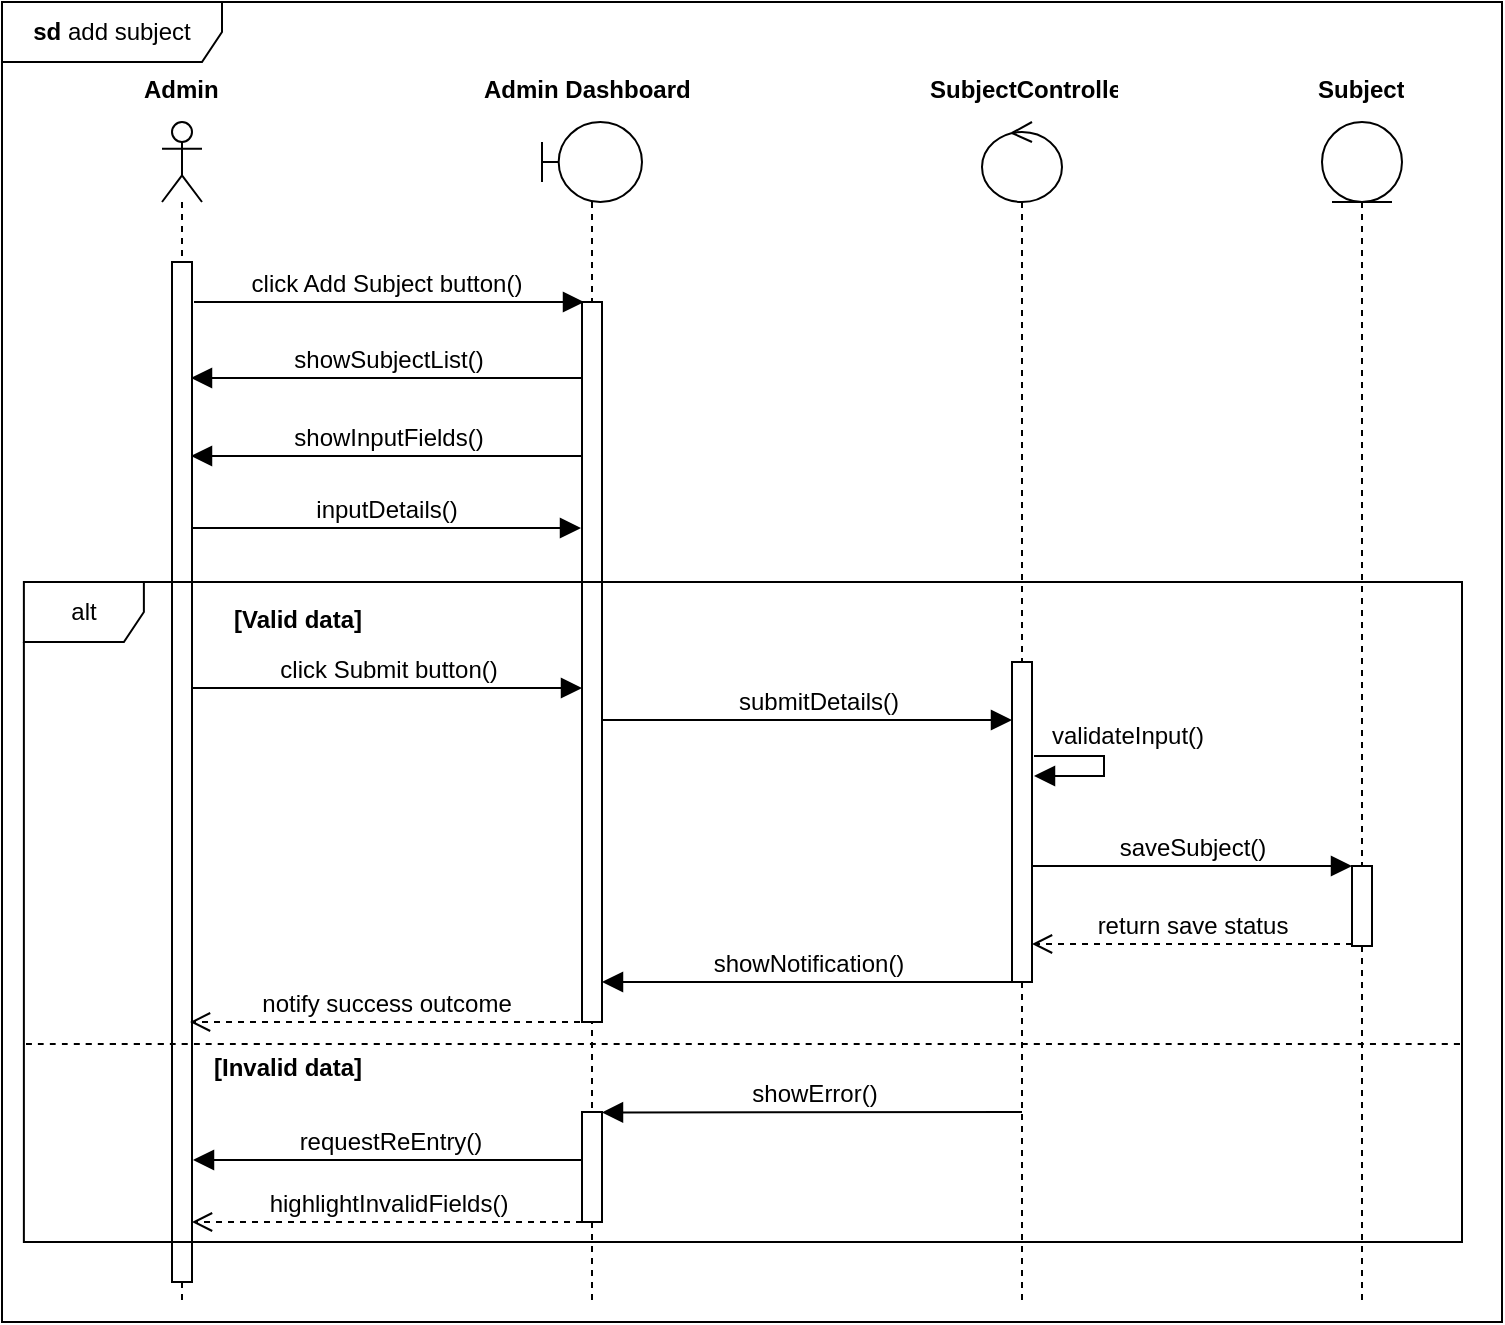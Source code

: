 <mxfile version="26.2.9" pages="8">
  <diagram id="C5RBs43oDa-KdzZeNtuy" name="Thêm môn học">
    <mxGraphModel dx="1113" dy="1637" grid="0" gridSize="10" guides="1" tooltips="1" connect="1" arrows="1" fold="1" page="1" pageScale="1" pageWidth="827" pageHeight="1169" math="0" shadow="0">
      <root>
        <mxCell id="WIyWlLk6GJQsqaUBKTNV-0" />
        <mxCell id="WIyWlLk6GJQsqaUBKTNV-1" parent="WIyWlLk6GJQsqaUBKTNV-0" />
        <mxCell id="jfYBGoZkxGjJ4Uw4VPkW-31" value="" style="shape=umlLifeline;perimeter=lifelinePerimeter;whiteSpace=wrap;html=1;container=1;dropTarget=0;collapsible=0;recursiveResize=0;outlineConnect=0;portConstraint=eastwest;newEdgeStyle={&quot;curved&quot;:0,&quot;rounded&quot;:0};participant=umlActor;" parent="WIyWlLk6GJQsqaUBKTNV-1" vertex="1">
          <mxGeometry x="20" y="-80" width="20" height="590" as="geometry" />
        </mxCell>
        <mxCell id="jfYBGoZkxGjJ4Uw4VPkW-32" value="" style="html=1;points=[[0,0,0,0,5],[0,1,0,0,-5],[1,0,0,0,5],[1,1,0,0,-5]];perimeter=orthogonalPerimeter;outlineConnect=0;targetShapes=umlLifeline;portConstraint=eastwest;newEdgeStyle={&quot;curved&quot;:0,&quot;rounded&quot;:0};" parent="jfYBGoZkxGjJ4Uw4VPkW-31" vertex="1">
          <mxGeometry x="5" y="70" width="10" height="510" as="geometry" />
        </mxCell>
        <mxCell id="jfYBGoZkxGjJ4Uw4VPkW-33" value="&lt;b&gt;Admin&lt;/b&gt;" style="text;strokeColor=none;fillColor=none;spacingLeft=4;spacingRight=4;overflow=hidden;rotatable=0;points=[[0,0.5],[1,0.5]];portConstraint=eastwest;fontSize=12;whiteSpace=wrap;html=1;" parent="WIyWlLk6GJQsqaUBKTNV-1" vertex="1">
          <mxGeometry x="5" y="-110" width="50" height="30" as="geometry" />
        </mxCell>
        <mxCell id="jfYBGoZkxGjJ4Uw4VPkW-34" value="" style="shape=umlLifeline;perimeter=lifelinePerimeter;whiteSpace=wrap;html=1;container=1;dropTarget=0;collapsible=0;recursiveResize=0;outlineConnect=0;portConstraint=eastwest;newEdgeStyle={&quot;curved&quot;:0,&quot;rounded&quot;:0};participant=umlBoundary;" parent="WIyWlLk6GJQsqaUBKTNV-1" vertex="1">
          <mxGeometry x="210" y="-80" width="50" height="590" as="geometry" />
        </mxCell>
        <mxCell id="jfYBGoZkxGjJ4Uw4VPkW-35" value="" style="html=1;points=[[0,0,0,0,5],[0,1,0,0,-5],[1,0,0,0,5],[1,1,0,0,-5]];perimeter=orthogonalPerimeter;outlineConnect=0;targetShapes=umlLifeline;portConstraint=eastwest;newEdgeStyle={&quot;curved&quot;:0,&quot;rounded&quot;:0};" parent="jfYBGoZkxGjJ4Uw4VPkW-34" vertex="1">
          <mxGeometry x="20" y="90" width="10" height="360" as="geometry" />
        </mxCell>
        <mxCell id="jfYBGoZkxGjJ4Uw4VPkW-63" value="" style="html=1;points=[[0,0,0,0,5],[0,1,0,0,-5],[1,0,0,0,5],[1,1,0,0,-5]];perimeter=orthogonalPerimeter;outlineConnect=0;targetShapes=umlLifeline;portConstraint=eastwest;newEdgeStyle={&quot;curved&quot;:0,&quot;rounded&quot;:0};" parent="jfYBGoZkxGjJ4Uw4VPkW-34" vertex="1">
          <mxGeometry x="20" y="495" width="10" height="55" as="geometry" />
        </mxCell>
        <mxCell id="jfYBGoZkxGjJ4Uw4VPkW-36" value="&lt;b&gt;Admin Dashboard&lt;/b&gt;" style="text;strokeColor=none;fillColor=none;spacingLeft=4;spacingRight=4;overflow=hidden;rotatable=0;points=[[0,0.5],[1,0.5]];portConstraint=eastwest;fontSize=12;whiteSpace=wrap;html=1;" parent="WIyWlLk6GJQsqaUBKTNV-1" vertex="1">
          <mxGeometry x="175" y="-110" width="120" height="30" as="geometry" />
        </mxCell>
        <mxCell id="jfYBGoZkxGjJ4Uw4VPkW-37" value="" style="shape=umlLifeline;perimeter=lifelinePerimeter;whiteSpace=wrap;html=1;container=1;dropTarget=0;collapsible=0;recursiveResize=0;outlineConnect=0;portConstraint=eastwest;newEdgeStyle={&quot;curved&quot;:0,&quot;rounded&quot;:0};participant=umlControl;" parent="WIyWlLk6GJQsqaUBKTNV-1" vertex="1">
          <mxGeometry x="430" y="-80" width="40" height="590" as="geometry" />
        </mxCell>
        <mxCell id="jfYBGoZkxGjJ4Uw4VPkW-38" value="&lt;b&gt;SubjectController&lt;/b&gt;" style="text;strokeColor=none;fillColor=none;spacingLeft=4;spacingRight=4;overflow=hidden;rotatable=0;points=[[0,0.5],[1,0.5]];portConstraint=eastwest;fontSize=12;whiteSpace=wrap;html=1;" parent="WIyWlLk6GJQsqaUBKTNV-1" vertex="1">
          <mxGeometry x="397.81" y="-110" width="104.38" height="30" as="geometry" />
        </mxCell>
        <mxCell id="jfYBGoZkxGjJ4Uw4VPkW-39" value="" style="shape=umlLifeline;perimeter=lifelinePerimeter;whiteSpace=wrap;html=1;container=1;dropTarget=0;collapsible=0;recursiveResize=0;outlineConnect=0;portConstraint=eastwest;newEdgeStyle={&quot;curved&quot;:0,&quot;rounded&quot;:0};participant=umlEntity;" parent="WIyWlLk6GJQsqaUBKTNV-1" vertex="1">
          <mxGeometry x="600" y="-80" width="40" height="590" as="geometry" />
        </mxCell>
        <mxCell id="jfYBGoZkxGjJ4Uw4VPkW-40" value="&lt;b&gt;Subject&lt;/b&gt;" style="text;strokeColor=none;fillColor=none;spacingLeft=4;spacingRight=4;overflow=hidden;rotatable=0;points=[[0,0.5],[1,0.5]];portConstraint=eastwest;fontSize=12;whiteSpace=wrap;html=1;" parent="WIyWlLk6GJQsqaUBKTNV-1" vertex="1">
          <mxGeometry x="592.06" y="-110" width="60.94" height="30" as="geometry" />
        </mxCell>
        <mxCell id="jfYBGoZkxGjJ4Uw4VPkW-41" value="click Add Subject button()" style="html=1;verticalAlign=bottom;endArrow=block;curved=0;rounded=0;fontSize=12;startSize=8;endSize=8;" parent="WIyWlLk6GJQsqaUBKTNV-1" edge="1">
          <mxGeometry x="-0.029" width="80" relative="1" as="geometry">
            <mxPoint x="36" y="10" as="sourcePoint" />
            <mxPoint x="231" y="10" as="targetPoint" />
            <mxPoint x="1" as="offset" />
          </mxGeometry>
        </mxCell>
        <mxCell id="jfYBGoZkxGjJ4Uw4VPkW-42" value="showSubjectList()" style="html=1;verticalAlign=bottom;endArrow=block;curved=0;rounded=0;fontSize=12;startSize=8;endSize=8;" parent="WIyWlLk6GJQsqaUBKTNV-1" edge="1">
          <mxGeometry x="-0.007" width="80" relative="1" as="geometry">
            <mxPoint x="229.5" y="48" as="sourcePoint" />
            <mxPoint x="34.5" y="48" as="targetPoint" />
            <mxPoint as="offset" />
            <Array as="points">
              <mxPoint x="119.5" y="48" />
            </Array>
          </mxGeometry>
        </mxCell>
        <mxCell id="jfYBGoZkxGjJ4Uw4VPkW-43" value="click Submit button()" style="html=1;verticalAlign=bottom;endArrow=block;curved=0;rounded=0;fontSize=12;startSize=8;endSize=8;" parent="WIyWlLk6GJQsqaUBKTNV-1" edge="1">
          <mxGeometry width="80" relative="1" as="geometry">
            <mxPoint x="35" y="203" as="sourcePoint" />
            <mxPoint x="230" y="203" as="targetPoint" />
          </mxGeometry>
        </mxCell>
        <mxCell id="jfYBGoZkxGjJ4Uw4VPkW-44" value="submitDetails()" style="html=1;verticalAlign=bottom;endArrow=block;curved=0;rounded=0;fontSize=12;startSize=8;endSize=8;" parent="WIyWlLk6GJQsqaUBKTNV-1" edge="1">
          <mxGeometry x="0.05" width="80" relative="1" as="geometry">
            <mxPoint x="240" y="219" as="sourcePoint" />
            <mxPoint x="445" y="219" as="targetPoint" />
            <Array as="points">
              <mxPoint x="425" y="219" />
            </Array>
            <mxPoint as="offset" />
          </mxGeometry>
        </mxCell>
        <mxCell id="jfYBGoZkxGjJ4Uw4VPkW-45" value="saveSubject()" style="html=1;verticalAlign=bottom;endArrow=block;curved=0;rounded=0;fontSize=12;startSize=8;endSize=8;" parent="WIyWlLk6GJQsqaUBKTNV-1" edge="1">
          <mxGeometry width="80" relative="1" as="geometry">
            <mxPoint x="455" y="292" as="sourcePoint" />
            <mxPoint x="615" y="292" as="targetPoint" />
            <mxPoint as="offset" />
          </mxGeometry>
        </mxCell>
        <mxCell id="jfYBGoZkxGjJ4Uw4VPkW-46" value="alt" style="shape=umlFrame;whiteSpace=wrap;html=1;pointerEvents=0;" parent="WIyWlLk6GJQsqaUBKTNV-1" vertex="1">
          <mxGeometry x="-49.06" y="150" width="719.06" height="330" as="geometry" />
        </mxCell>
        <mxCell id="jfYBGoZkxGjJ4Uw4VPkW-47" value="return save status" style="html=1;verticalAlign=bottom;endArrow=open;dashed=1;endSize=8;curved=0;rounded=0;fontSize=12;" parent="WIyWlLk6GJQsqaUBKTNV-1" edge="1">
          <mxGeometry relative="1" as="geometry">
            <mxPoint x="615" y="331" as="sourcePoint" />
            <mxPoint x="455" y="331" as="targetPoint" />
          </mxGeometry>
        </mxCell>
        <mxCell id="jfYBGoZkxGjJ4Uw4VPkW-48" value="&lt;b&gt;sd&lt;/b&gt;&amp;nbsp;add subject" style="shape=umlFrame;whiteSpace=wrap;html=1;pointerEvents=0;width=110;height=30;" parent="WIyWlLk6GJQsqaUBKTNV-1" vertex="1">
          <mxGeometry x="-60" y="-140" width="750" height="660" as="geometry" />
        </mxCell>
        <mxCell id="jfYBGoZkxGjJ4Uw4VPkW-49" value="&lt;b&gt;[Valid data]&lt;/b&gt;" style="text;strokeColor=none;fillColor=none;spacingLeft=4;spacingRight=4;overflow=hidden;rotatable=0;points=[[0,0.5],[1,0.5]];portConstraint=eastwest;fontSize=12;whiteSpace=wrap;html=1;" parent="WIyWlLk6GJQsqaUBKTNV-1" vertex="1">
          <mxGeometry x="50" y="155" width="180" height="30" as="geometry" />
        </mxCell>
        <mxCell id="jfYBGoZkxGjJ4Uw4VPkW-50" value="" style="html=1;points=[[0,0,0,0,5],[0,1,0,0,-5],[1,0,0,0,5],[1,1,0,0,-5]];perimeter=orthogonalPerimeter;outlineConnect=0;targetShapes=umlLifeline;portConstraint=eastwest;newEdgeStyle={&quot;curved&quot;:0,&quot;rounded&quot;:0};" parent="WIyWlLk6GJQsqaUBKTNV-1" vertex="1">
          <mxGeometry x="445" y="190" width="10" height="160" as="geometry" />
        </mxCell>
        <mxCell id="jfYBGoZkxGjJ4Uw4VPkW-51" value="showInputFields()" style="html=1;verticalAlign=bottom;endArrow=block;curved=0;rounded=0;fontSize=12;startSize=8;endSize=8;" parent="WIyWlLk6GJQsqaUBKTNV-1" edge="1">
          <mxGeometry x="-0.007" width="80" relative="1" as="geometry">
            <mxPoint x="229.5" y="87" as="sourcePoint" />
            <mxPoint x="34.5" y="87" as="targetPoint" />
            <mxPoint as="offset" />
          </mxGeometry>
        </mxCell>
        <mxCell id="jfYBGoZkxGjJ4Uw4VPkW-52" value="inputDetails()" style="html=1;verticalAlign=bottom;endArrow=block;curved=0;rounded=0;fontSize=12;startSize=8;endSize=8;" parent="WIyWlLk6GJQsqaUBKTNV-1" edge="1">
          <mxGeometry x="-0.007" width="80" relative="1" as="geometry">
            <mxPoint x="34.5" y="123" as="sourcePoint" />
            <mxPoint x="229.5" y="123" as="targetPoint" />
            <mxPoint as="offset" />
          </mxGeometry>
        </mxCell>
        <mxCell id="jfYBGoZkxGjJ4Uw4VPkW-53" value="" style="html=1;points=[[0,0,0,0,5],[0,1,0,0,-5],[1,0,0,0,5],[1,1,0,0,-5]];perimeter=orthogonalPerimeter;outlineConnect=0;targetShapes=umlLifeline;portConstraint=eastwest;newEdgeStyle={&quot;curved&quot;:0,&quot;rounded&quot;:0};" parent="WIyWlLk6GJQsqaUBKTNV-1" vertex="1">
          <mxGeometry x="615" y="292" width="10" height="40" as="geometry" />
        </mxCell>
        <mxCell id="jfYBGoZkxGjJ4Uw4VPkW-54" value="validateInput()" style="html=1;align=left;spacingLeft=2;endArrow=block;rounded=0;edgeStyle=orthogonalEdgeStyle;curved=0;rounded=0;fontSize=12;startSize=8;endSize=8;" parent="WIyWlLk6GJQsqaUBKTNV-1" edge="1">
          <mxGeometry x="-0.875" y="10" relative="1" as="geometry">
            <mxPoint x="456" y="237.0" as="sourcePoint" />
            <Array as="points">
              <mxPoint x="491" y="237" />
              <mxPoint x="491" y="247" />
            </Array>
            <mxPoint x="456" y="247.0" as="targetPoint" />
            <mxPoint as="offset" />
          </mxGeometry>
        </mxCell>
        <mxCell id="jfYBGoZkxGjJ4Uw4VPkW-55" value="showNotification()" style="html=1;verticalAlign=bottom;endArrow=block;curved=0;rounded=0;fontSize=12;startSize=8;endSize=8;exitX=0;exitY=0;exitDx=0;exitDy=5;exitPerimeter=0;" parent="WIyWlLk6GJQsqaUBKTNV-1" edge="1">
          <mxGeometry x="-0.007" width="80" relative="1" as="geometry">
            <mxPoint x="445" y="350" as="sourcePoint" />
            <mxPoint x="240" y="350" as="targetPoint" />
            <mxPoint as="offset" />
          </mxGeometry>
        </mxCell>
        <mxCell id="jfYBGoZkxGjJ4Uw4VPkW-56" value="&lt;b&gt;[Invalid data]&lt;/b&gt;" style="text;strokeColor=none;fillColor=none;spacingLeft=4;spacingRight=4;overflow=hidden;rotatable=0;points=[[0,0.5],[1,0.5]];portConstraint=eastwest;fontSize=12;whiteSpace=wrap;html=1;" parent="WIyWlLk6GJQsqaUBKTNV-1" vertex="1">
          <mxGeometry x="40" y="379" width="180" height="30" as="geometry" />
        </mxCell>
        <mxCell id="jfYBGoZkxGjJ4Uw4VPkW-58" value="" style="endArrow=none;dashed=1;html=1;rounded=0;fontSize=12;startSize=8;endSize=8;curved=1;" parent="WIyWlLk6GJQsqaUBKTNV-1" edge="1">
          <mxGeometry width="50" height="50" relative="1" as="geometry">
            <mxPoint x="-48" y="381" as="sourcePoint" />
            <mxPoint x="670" y="381" as="targetPoint" />
            <Array as="points" />
          </mxGeometry>
        </mxCell>
        <mxCell id="jfYBGoZkxGjJ4Uw4VPkW-59" value="showError()" style="html=1;verticalAlign=bottom;endArrow=block;curved=0;rounded=0;fontSize=12;startSize=8;endSize=8;exitX=0.5;exitY=0.946;exitDx=0;exitDy=0;exitPerimeter=0;" parent="WIyWlLk6GJQsqaUBKTNV-1" edge="1">
          <mxGeometry x="-0.007" width="80" relative="1" as="geometry">
            <mxPoint x="450" y="415" as="sourcePoint" />
            <mxPoint x="240" y="415.24" as="targetPoint" />
            <mxPoint as="offset" />
          </mxGeometry>
        </mxCell>
        <mxCell id="jfYBGoZkxGjJ4Uw4VPkW-60" value="highlightInvalidFields()" style="html=1;verticalAlign=bottom;endArrow=open;dashed=1;endSize=8;curved=0;rounded=0;fontSize=12;" parent="WIyWlLk6GJQsqaUBKTNV-1" edge="1">
          <mxGeometry relative="1" as="geometry">
            <mxPoint x="230" y="470" as="sourcePoint" />
            <mxPoint x="35" y="470" as="targetPoint" />
          </mxGeometry>
        </mxCell>
        <mxCell id="jfYBGoZkxGjJ4Uw4VPkW-61" value="requestReEntry()" style="html=1;verticalAlign=bottom;endArrow=block;curved=0;rounded=0;fontSize=12;startSize=8;endSize=8;" parent="WIyWlLk6GJQsqaUBKTNV-1" edge="1">
          <mxGeometry x="-0.007" width="80" relative="1" as="geometry">
            <mxPoint x="230.5" y="439" as="sourcePoint" />
            <mxPoint x="35.5" y="439" as="targetPoint" />
            <mxPoint as="offset" />
          </mxGeometry>
        </mxCell>
        <mxCell id="jfYBGoZkxGjJ4Uw4VPkW-62" value="notify success outcome" style="html=1;verticalAlign=bottom;endArrow=open;dashed=1;endSize=8;curved=0;rounded=0;fontSize=12;" parent="WIyWlLk6GJQsqaUBKTNV-1" edge="1">
          <mxGeometry relative="1" as="geometry">
            <mxPoint x="229" y="370" as="sourcePoint" />
            <mxPoint x="34" y="370" as="targetPoint" />
          </mxGeometry>
        </mxCell>
      </root>
    </mxGraphModel>
  </diagram>
  <diagram name="Bản sao của Thêm môn học" id="2LUoyo44bZIf-shpvTLO">
    <mxGraphModel dx="4767" dy="3514" grid="0" gridSize="10" guides="1" tooltips="1" connect="1" arrows="1" fold="1" page="1" pageScale="1" pageWidth="827" pageHeight="1169" math="0" shadow="0">
      <root>
        <mxCell id="hicsXekvNheJVwwm9iYy-0" />
        <mxCell id="hicsXekvNheJVwwm9iYy-1" parent="hicsXekvNheJVwwm9iYy-0" />
        <mxCell id="hicsXekvNheJVwwm9iYy-2" value="" style="shape=umlLifeline;perimeter=lifelinePerimeter;whiteSpace=wrap;html=1;container=1;dropTarget=0;collapsible=0;recursiveResize=0;outlineConnect=0;portConstraint=eastwest;newEdgeStyle={&quot;curved&quot;:0,&quot;rounded&quot;:0};participant=umlActor;" vertex="1" parent="hicsXekvNheJVwwm9iYy-1">
          <mxGeometry x="20" y="-80" width="20" height="590" as="geometry" />
        </mxCell>
        <mxCell id="hicsXekvNheJVwwm9iYy-3" value="" style="html=1;points=[[0,0,0,0,5],[0,1,0,0,-5],[1,0,0,0,5],[1,1,0,0,-5]];perimeter=orthogonalPerimeter;outlineConnect=0;targetShapes=umlLifeline;portConstraint=eastwest;newEdgeStyle={&quot;curved&quot;:0,&quot;rounded&quot;:0};" vertex="1" parent="hicsXekvNheJVwwm9iYy-2">
          <mxGeometry x="5" y="70" width="10" height="510" as="geometry" />
        </mxCell>
        <mxCell id="hicsXekvNheJVwwm9iYy-4" value="&lt;b&gt;User2&lt;/b&gt;" style="text;strokeColor=none;fillColor=none;spacingLeft=4;spacingRight=4;overflow=hidden;rotatable=0;points=[[0,0.5],[1,0.5]];portConstraint=eastwest;fontSize=12;whiteSpace=wrap;html=1;" vertex="1" parent="hicsXekvNheJVwwm9iYy-1">
          <mxGeometry x="5" y="-110" width="50" height="30" as="geometry" />
        </mxCell>
        <mxCell id="hicsXekvNheJVwwm9iYy-5" value="" style="shape=umlLifeline;perimeter=lifelinePerimeter;whiteSpace=wrap;html=1;container=1;dropTarget=0;collapsible=0;recursiveResize=0;outlineConnect=0;portConstraint=eastwest;newEdgeStyle={&quot;curved&quot;:0,&quot;rounded&quot;:0};participant=umlBoundary;" vertex="1" parent="hicsXekvNheJVwwm9iYy-1">
          <mxGeometry x="210" y="-80" width="50" height="590" as="geometry" />
        </mxCell>
        <mxCell id="hicsXekvNheJVwwm9iYy-6" value="" style="html=1;points=[[0,0,0,0,5],[0,1,0,0,-5],[1,0,0,0,5],[1,1,0,0,-5]];perimeter=orthogonalPerimeter;outlineConnect=0;targetShapes=umlLifeline;portConstraint=eastwest;newEdgeStyle={&quot;curved&quot;:0,&quot;rounded&quot;:0};" vertex="1" parent="hicsXekvNheJVwwm9iYy-5">
          <mxGeometry x="20" y="90" width="10" height="360" as="geometry" />
        </mxCell>
        <mxCell id="hicsXekvNheJVwwm9iYy-7" value="" style="html=1;points=[[0,0,0,0,5],[0,1,0,0,-5],[1,0,0,0,5],[1,1,0,0,-5]];perimeter=orthogonalPerimeter;outlineConnect=0;targetShapes=umlLifeline;portConstraint=eastwest;newEdgeStyle={&quot;curved&quot;:0,&quot;rounded&quot;:0};" vertex="1" parent="hicsXekvNheJVwwm9iYy-5">
          <mxGeometry x="20" y="495" width="10" height="55" as="geometry" />
        </mxCell>
        <mxCell id="hicsXekvNheJVwwm9iYy-8" value="&lt;b&gt;MatchInterface&lt;/b&gt;" style="text;strokeColor=none;fillColor=none;spacingLeft=4;spacingRight=4;overflow=hidden;rotatable=0;points=[[0,0.5],[1,0.5]];portConstraint=eastwest;fontSize=12;whiteSpace=wrap;html=1;" vertex="1" parent="hicsXekvNheJVwwm9iYy-1">
          <mxGeometry x="197" y="-107" width="120" height="30" as="geometry" />
        </mxCell>
        <mxCell id="hicsXekvNheJVwwm9iYy-9" value="" style="shape=umlLifeline;perimeter=lifelinePerimeter;whiteSpace=wrap;html=1;container=1;dropTarget=0;collapsible=0;recursiveResize=0;outlineConnect=0;portConstraint=eastwest;newEdgeStyle={&quot;curved&quot;:0,&quot;rounded&quot;:0};participant=umlControl;" vertex="1" parent="hicsXekvNheJVwwm9iYy-1">
          <mxGeometry x="430" y="-80" width="40" height="590" as="geometry" />
        </mxCell>
        <mxCell id="hicsXekvNheJVwwm9iYy-10" value="&lt;b&gt;MatchController&lt;/b&gt;" style="text;strokeColor=none;fillColor=none;spacingLeft=4;spacingRight=4;overflow=hidden;rotatable=0;points=[[0,0.5],[1,0.5]];portConstraint=eastwest;fontSize=12;whiteSpace=wrap;html=1;" vertex="1" parent="hicsXekvNheJVwwm9iYy-1">
          <mxGeometry x="397.81" y="-110" width="104.38" height="30" as="geometry" />
        </mxCell>
        <mxCell id="hicsXekvNheJVwwm9iYy-11" value="" style="shape=umlLifeline;perimeter=lifelinePerimeter;whiteSpace=wrap;html=1;container=1;dropTarget=0;collapsible=0;recursiveResize=0;outlineConnect=0;portConstraint=eastwest;newEdgeStyle={&quot;curved&quot;:0,&quot;rounded&quot;:0};participant=umlEntity;" vertex="1" parent="hicsXekvNheJVwwm9iYy-1">
          <mxGeometry x="600" y="-80" width="40" height="590" as="geometry" />
        </mxCell>
        <mxCell id="hicsXekvNheJVwwm9iYy-12" value="&lt;b&gt;Subject&lt;/b&gt;" style="text;strokeColor=none;fillColor=none;spacingLeft=4;spacingRight=4;overflow=hidden;rotatable=0;points=[[0,0.5],[1,0.5]];portConstraint=eastwest;fontSize=12;whiteSpace=wrap;html=1;" vertex="1" parent="hicsXekvNheJVwwm9iYy-1">
          <mxGeometry x="592.06" y="-110" width="60.94" height="30" as="geometry" />
        </mxCell>
        <mxCell id="hicsXekvNheJVwwm9iYy-13" value="click Ranked Match()" style="html=1;verticalAlign=bottom;endArrow=block;curved=0;rounded=0;fontSize=12;startSize=8;endSize=8;" edge="1" parent="hicsXekvNheJVwwm9iYy-1" source="GgNt2RagKZUkOPKTFPPO-0">
          <mxGeometry x="0.157" y="6" width="80" relative="1" as="geometry">
            <mxPoint x="36" y="10" as="sourcePoint" />
            <mxPoint x="231" y="10" as="targetPoint" />
            <mxPoint as="offset" />
          </mxGeometry>
        </mxCell>
        <mxCell id="hicsXekvNheJVwwm9iYy-14" value="showSubjectList()" style="html=1;verticalAlign=bottom;endArrow=block;curved=0;rounded=0;fontSize=12;startSize=8;endSize=8;" edge="1" parent="hicsXekvNheJVwwm9iYy-1">
          <mxGeometry x="-0.007" width="80" relative="1" as="geometry">
            <mxPoint x="229.5" y="48" as="sourcePoint" />
            <mxPoint x="34.5" y="48" as="targetPoint" />
            <mxPoint as="offset" />
            <Array as="points">
              <mxPoint x="119.5" y="48" />
            </Array>
          </mxGeometry>
        </mxCell>
        <mxCell id="hicsXekvNheJVwwm9iYy-15" value="click Submit button()" style="html=1;verticalAlign=bottom;endArrow=block;curved=0;rounded=0;fontSize=12;startSize=8;endSize=8;" edge="1" parent="hicsXekvNheJVwwm9iYy-1">
          <mxGeometry width="80" relative="1" as="geometry">
            <mxPoint x="35" y="203" as="sourcePoint" />
            <mxPoint x="230" y="203" as="targetPoint" />
          </mxGeometry>
        </mxCell>
        <mxCell id="hicsXekvNheJVwwm9iYy-16" value="submitDetails()" style="html=1;verticalAlign=bottom;endArrow=block;curved=0;rounded=0;fontSize=12;startSize=8;endSize=8;" edge="1" parent="hicsXekvNheJVwwm9iYy-1">
          <mxGeometry x="0.05" width="80" relative="1" as="geometry">
            <mxPoint x="240" y="219" as="sourcePoint" />
            <mxPoint x="445" y="219" as="targetPoint" />
            <Array as="points">
              <mxPoint x="425" y="219" />
            </Array>
            <mxPoint as="offset" />
          </mxGeometry>
        </mxCell>
        <mxCell id="hicsXekvNheJVwwm9iYy-17" value="saveSubject()" style="html=1;verticalAlign=bottom;endArrow=block;curved=0;rounded=0;fontSize=12;startSize=8;endSize=8;" edge="1" parent="hicsXekvNheJVwwm9iYy-1">
          <mxGeometry width="80" relative="1" as="geometry">
            <mxPoint x="455" y="292" as="sourcePoint" />
            <mxPoint x="615" y="292" as="targetPoint" />
            <mxPoint as="offset" />
          </mxGeometry>
        </mxCell>
        <mxCell id="hicsXekvNheJVwwm9iYy-18" value="alt" style="shape=umlFrame;whiteSpace=wrap;html=1;pointerEvents=0;" vertex="1" parent="hicsXekvNheJVwwm9iYy-1">
          <mxGeometry x="-49.06" y="150" width="719.06" height="330" as="geometry" />
        </mxCell>
        <mxCell id="hicsXekvNheJVwwm9iYy-19" value="return save status" style="html=1;verticalAlign=bottom;endArrow=open;dashed=1;endSize=8;curved=0;rounded=0;fontSize=12;" edge="1" parent="hicsXekvNheJVwwm9iYy-1">
          <mxGeometry relative="1" as="geometry">
            <mxPoint x="615" y="331" as="sourcePoint" />
            <mxPoint x="455" y="331" as="targetPoint" />
          </mxGeometry>
        </mxCell>
        <mxCell id="hicsXekvNheJVwwm9iYy-20" value="&lt;b&gt;sd&lt;/b&gt;&amp;nbsp;randked match" style="shape=umlFrame;whiteSpace=wrap;html=1;pointerEvents=0;width=110;height=30;" vertex="1" parent="hicsXekvNheJVwwm9iYy-1">
          <mxGeometry x="-60" y="-140" width="750" height="660" as="geometry" />
        </mxCell>
        <mxCell id="hicsXekvNheJVwwm9iYy-21" value="&lt;b&gt;[Valid data]&lt;/b&gt;" style="text;strokeColor=none;fillColor=none;spacingLeft=4;spacingRight=4;overflow=hidden;rotatable=0;points=[[0,0.5],[1,0.5]];portConstraint=eastwest;fontSize=12;whiteSpace=wrap;html=1;" vertex="1" parent="hicsXekvNheJVwwm9iYy-1">
          <mxGeometry x="50" y="155" width="180" height="30" as="geometry" />
        </mxCell>
        <mxCell id="hicsXekvNheJVwwm9iYy-22" value="" style="html=1;points=[[0,0,0,0,5],[0,1,0,0,-5],[1,0,0,0,5],[1,1,0,0,-5]];perimeter=orthogonalPerimeter;outlineConnect=0;targetShapes=umlLifeline;portConstraint=eastwest;newEdgeStyle={&quot;curved&quot;:0,&quot;rounded&quot;:0};" vertex="1" parent="hicsXekvNheJVwwm9iYy-1">
          <mxGeometry x="445" y="190" width="10" height="160" as="geometry" />
        </mxCell>
        <mxCell id="hicsXekvNheJVwwm9iYy-23" value="showInputFields()" style="html=1;verticalAlign=bottom;endArrow=block;curved=0;rounded=0;fontSize=12;startSize=8;endSize=8;" edge="1" parent="hicsXekvNheJVwwm9iYy-1">
          <mxGeometry x="-0.007" width="80" relative="1" as="geometry">
            <mxPoint x="229.5" y="87" as="sourcePoint" />
            <mxPoint x="34.5" y="87" as="targetPoint" />
            <mxPoint as="offset" />
          </mxGeometry>
        </mxCell>
        <mxCell id="hicsXekvNheJVwwm9iYy-24" value="inputDetails()" style="html=1;verticalAlign=bottom;endArrow=block;curved=0;rounded=0;fontSize=12;startSize=8;endSize=8;" edge="1" parent="hicsXekvNheJVwwm9iYy-1">
          <mxGeometry x="-0.007" width="80" relative="1" as="geometry">
            <mxPoint x="34.5" y="123" as="sourcePoint" />
            <mxPoint x="229.5" y="123" as="targetPoint" />
            <mxPoint as="offset" />
          </mxGeometry>
        </mxCell>
        <mxCell id="hicsXekvNheJVwwm9iYy-25" value="" style="html=1;points=[[0,0,0,0,5],[0,1,0,0,-5],[1,0,0,0,5],[1,1,0,0,-5]];perimeter=orthogonalPerimeter;outlineConnect=0;targetShapes=umlLifeline;portConstraint=eastwest;newEdgeStyle={&quot;curved&quot;:0,&quot;rounded&quot;:0};" vertex="1" parent="hicsXekvNheJVwwm9iYy-1">
          <mxGeometry x="615" y="292" width="10" height="40" as="geometry" />
        </mxCell>
        <mxCell id="hicsXekvNheJVwwm9iYy-26" value="validateInput()" style="html=1;align=left;spacingLeft=2;endArrow=block;rounded=0;edgeStyle=orthogonalEdgeStyle;curved=0;rounded=0;fontSize=12;startSize=8;endSize=8;" edge="1" parent="hicsXekvNheJVwwm9iYy-1">
          <mxGeometry x="-0.875" y="10" relative="1" as="geometry">
            <mxPoint x="456" y="237.0" as="sourcePoint" />
            <Array as="points">
              <mxPoint x="491" y="237" />
              <mxPoint x="491" y="247" />
            </Array>
            <mxPoint x="456" y="247.0" as="targetPoint" />
            <mxPoint as="offset" />
          </mxGeometry>
        </mxCell>
        <mxCell id="hicsXekvNheJVwwm9iYy-27" value="showNotification()" style="html=1;verticalAlign=bottom;endArrow=block;curved=0;rounded=0;fontSize=12;startSize=8;endSize=8;exitX=0;exitY=0;exitDx=0;exitDy=5;exitPerimeter=0;" edge="1" parent="hicsXekvNheJVwwm9iYy-1">
          <mxGeometry x="-0.007" width="80" relative="1" as="geometry">
            <mxPoint x="445" y="350" as="sourcePoint" />
            <mxPoint x="240" y="350" as="targetPoint" />
            <mxPoint as="offset" />
          </mxGeometry>
        </mxCell>
        <mxCell id="hicsXekvNheJVwwm9iYy-28" value="&lt;b&gt;[Invalid data]&lt;/b&gt;" style="text;strokeColor=none;fillColor=none;spacingLeft=4;spacingRight=4;overflow=hidden;rotatable=0;points=[[0,0.5],[1,0.5]];portConstraint=eastwest;fontSize=12;whiteSpace=wrap;html=1;" vertex="1" parent="hicsXekvNheJVwwm9iYy-1">
          <mxGeometry x="40" y="379" width="180" height="30" as="geometry" />
        </mxCell>
        <mxCell id="hicsXekvNheJVwwm9iYy-29" value="" style="endArrow=none;dashed=1;html=1;rounded=0;fontSize=12;startSize=8;endSize=8;curved=1;" edge="1" parent="hicsXekvNheJVwwm9iYy-1">
          <mxGeometry width="50" height="50" relative="1" as="geometry">
            <mxPoint x="-48" y="381" as="sourcePoint" />
            <mxPoint x="670" y="381" as="targetPoint" />
            <Array as="points" />
          </mxGeometry>
        </mxCell>
        <mxCell id="hicsXekvNheJVwwm9iYy-30" value="showError()" style="html=1;verticalAlign=bottom;endArrow=block;curved=0;rounded=0;fontSize=12;startSize=8;endSize=8;exitX=0.5;exitY=0.946;exitDx=0;exitDy=0;exitPerimeter=0;" edge="1" parent="hicsXekvNheJVwwm9iYy-1">
          <mxGeometry x="-0.007" width="80" relative="1" as="geometry">
            <mxPoint x="450" y="415" as="sourcePoint" />
            <mxPoint x="240" y="415.24" as="targetPoint" />
            <mxPoint as="offset" />
          </mxGeometry>
        </mxCell>
        <mxCell id="hicsXekvNheJVwwm9iYy-31" value="highlightInvalidFields()" style="html=1;verticalAlign=bottom;endArrow=open;dashed=1;endSize=8;curved=0;rounded=0;fontSize=12;" edge="1" parent="hicsXekvNheJVwwm9iYy-1">
          <mxGeometry relative="1" as="geometry">
            <mxPoint x="230" y="470" as="sourcePoint" />
            <mxPoint x="35" y="470" as="targetPoint" />
          </mxGeometry>
        </mxCell>
        <mxCell id="hicsXekvNheJVwwm9iYy-32" value="requestReEntry()" style="html=1;verticalAlign=bottom;endArrow=block;curved=0;rounded=0;fontSize=12;startSize=8;endSize=8;" edge="1" parent="hicsXekvNheJVwwm9iYy-1">
          <mxGeometry x="-0.007" width="80" relative="1" as="geometry">
            <mxPoint x="230.5" y="439" as="sourcePoint" />
            <mxPoint x="35.5" y="439" as="targetPoint" />
            <mxPoint as="offset" />
          </mxGeometry>
        </mxCell>
        <mxCell id="hicsXekvNheJVwwm9iYy-33" value="notify success outcome" style="html=1;verticalAlign=bottom;endArrow=open;dashed=1;endSize=8;curved=0;rounded=0;fontSize=12;" edge="1" parent="hicsXekvNheJVwwm9iYy-1">
          <mxGeometry relative="1" as="geometry">
            <mxPoint x="229" y="370" as="sourcePoint" />
            <mxPoint x="34" y="370" as="targetPoint" />
          </mxGeometry>
        </mxCell>
        <mxCell id="GgNt2RagKZUkOPKTFPPO-0" value="" style="shape=umlLifeline;perimeter=lifelinePerimeter;whiteSpace=wrap;html=1;container=1;dropTarget=0;collapsible=0;recursiveResize=0;outlineConnect=0;portConstraint=eastwest;newEdgeStyle={&quot;curved&quot;:0,&quot;rounded&quot;:0};participant=umlActor;" vertex="1" parent="hicsXekvNheJVwwm9iYy-1">
          <mxGeometry x="-37" y="-80" width="20" height="590" as="geometry" />
        </mxCell>
        <mxCell id="GgNt2RagKZUkOPKTFPPO-1" value="" style="html=1;points=[[0,0,0,0,5],[0,1,0,0,-5],[1,0,0,0,5],[1,1,0,0,-5]];perimeter=orthogonalPerimeter;outlineConnect=0;targetShapes=umlLifeline;portConstraint=eastwest;newEdgeStyle={&quot;curved&quot;:0,&quot;rounded&quot;:0};" vertex="1" parent="GgNt2RagKZUkOPKTFPPO-0">
          <mxGeometry x="5" y="70" width="10" height="510" as="geometry" />
        </mxCell>
        <mxCell id="GgNt2RagKZUkOPKTFPPO-2" value="&lt;b&gt;User1&lt;/b&gt;" style="text;strokeColor=none;fillColor=none;spacingLeft=4;spacingRight=4;overflow=hidden;rotatable=0;points=[[0,0.5],[1,0.5]];portConstraint=eastwest;fontSize=12;whiteSpace=wrap;html=1;" vertex="1" parent="hicsXekvNheJVwwm9iYy-1">
          <mxGeometry x="-49.06" y="-107" width="50" height="30" as="geometry" />
        </mxCell>
        <mxCell id="7AcF1vxYCqZZ2a4drItG-0" value="" style="shape=umlLifeline;perimeter=lifelinePerimeter;whiteSpace=wrap;html=1;container=1;dropTarget=0;collapsible=0;recursiveResize=0;outlineConnect=0;portConstraint=eastwest;newEdgeStyle={&quot;curved&quot;:0,&quot;rounded&quot;:0};participant=umlActor;" vertex="1" parent="hicsXekvNheJVwwm9iYy-1">
          <mxGeometry x="12" y="663" width="20" height="1597" as="geometry" />
        </mxCell>
        <mxCell id="7AcF1vxYCqZZ2a4drItG-1" value="" style="html=1;points=[[0,0,0,0,5],[0,1,0,0,-5],[1,0,0,0,5],[1,1,0,0,-5]];perimeter=orthogonalPerimeter;outlineConnect=0;targetShapes=umlLifeline;portConstraint=eastwest;newEdgeStyle={&quot;curved&quot;:0,&quot;rounded&quot;:0};" vertex="1" parent="7AcF1vxYCqZZ2a4drItG-0">
          <mxGeometry x="5" y="70" width="10" height="1500" as="geometry" />
        </mxCell>
        <mxCell id="7AcF1vxYCqZZ2a4drItG-2" value="&lt;b&gt;User2&lt;/b&gt;" style="text;strokeColor=none;fillColor=none;spacingLeft=4;spacingRight=4;overflow=hidden;rotatable=0;points=[[0,0.5],[1,0.5]];portConstraint=eastwest;fontSize=12;whiteSpace=wrap;html=1;" vertex="1" parent="hicsXekvNheJVwwm9iYy-1">
          <mxGeometry x="-3" y="633" width="50" height="30" as="geometry" />
        </mxCell>
        <mxCell id="7AcF1vxYCqZZ2a4drItG-3" value="" style="shape=umlLifeline;perimeter=lifelinePerimeter;whiteSpace=wrap;html=1;container=1;dropTarget=0;collapsible=0;recursiveResize=0;outlineConnect=0;portConstraint=eastwest;newEdgeStyle={&quot;curved&quot;:0,&quot;rounded&quot;:0};participant=umlBoundary;" vertex="1" parent="hicsXekvNheJVwwm9iYy-1">
          <mxGeometry x="202" y="663" width="50" height="1599" as="geometry" />
        </mxCell>
        <mxCell id="7AcF1vxYCqZZ2a4drItG-4" value="" style="html=1;points=[[0,0,0,0,5],[0,1,0,0,-5],[1,0,0,0,5],[1,1,0,0,-5]];perimeter=orthogonalPerimeter;outlineConnect=0;targetShapes=umlLifeline;portConstraint=eastwest;newEdgeStyle={&quot;curved&quot;:0,&quot;rounded&quot;:0};" vertex="1" parent="7AcF1vxYCqZZ2a4drItG-3">
          <mxGeometry x="20" y="90" width="10" height="1469" as="geometry" />
        </mxCell>
        <mxCell id="7AcF1vxYCqZZ2a4drItG-6" value="&lt;b&gt;MatchInterface&lt;/b&gt;" style="text;strokeColor=none;fillColor=none;spacingLeft=4;spacingRight=4;overflow=hidden;rotatable=0;points=[[0,0.5],[1,0.5]];portConstraint=eastwest;fontSize=12;whiteSpace=wrap;html=1;" vertex="1" parent="hicsXekvNheJVwwm9iYy-1">
          <mxGeometry x="189" y="636" width="120" height="30" as="geometry" />
        </mxCell>
        <mxCell id="7AcF1vxYCqZZ2a4drItG-7" value="" style="shape=umlLifeline;perimeter=lifelinePerimeter;whiteSpace=wrap;html=1;container=1;dropTarget=0;collapsible=0;recursiveResize=0;outlineConnect=0;portConstraint=eastwest;newEdgeStyle={&quot;curved&quot;:0,&quot;rounded&quot;:0};participant=umlControl;" vertex="1" parent="hicsXekvNheJVwwm9iYy-1">
          <mxGeometry x="422" y="663" width="40" height="1598" as="geometry" />
        </mxCell>
        <mxCell id="7AcF1vxYCqZZ2a4drItG-20" value="" style="html=1;points=[[0,0,0,0,5],[0,1,0,0,-5],[1,0,0,0,5],[1,1,0,0,-5]];perimeter=orthogonalPerimeter;outlineConnect=0;targetShapes=umlLifeline;portConstraint=eastwest;newEdgeStyle={&quot;curved&quot;:0,&quot;rounded&quot;:0};" vertex="1" parent="7AcF1vxYCqZZ2a4drItG-7">
          <mxGeometry x="15" y="116" width="10" height="482" as="geometry" />
        </mxCell>
        <mxCell id="7AcF1vxYCqZZ2a4drItG-8" value="&lt;b&gt;WaitingRoom&lt;/b&gt;" style="text;strokeColor=none;fillColor=none;spacingLeft=4;spacingRight=4;overflow=hidden;rotatable=0;points=[[0,0.5],[1,0.5]];portConstraint=eastwest;fontSize=12;whiteSpace=wrap;html=1;" vertex="1" parent="hicsXekvNheJVwwm9iYy-1">
          <mxGeometry x="581.81" y="633" width="104.38" height="30" as="geometry" />
        </mxCell>
        <mxCell id="7AcF1vxYCqZZ2a4drItG-9" value="" style="shape=umlLifeline;perimeter=lifelinePerimeter;whiteSpace=wrap;html=1;container=1;dropTarget=0;collapsible=0;recursiveResize=0;outlineConnect=0;portConstraint=eastwest;newEdgeStyle={&quot;curved&quot;:0,&quot;rounded&quot;:0};participant=umlEntity;" vertex="1" parent="hicsXekvNheJVwwm9iYy-1">
          <mxGeometry x="1110.94" y="666" width="40" height="1592" as="geometry" />
        </mxCell>
        <mxCell id="7AcF1vxYCqZZ2a4drItG-10" value="&lt;b&gt;User&lt;/b&gt;" style="text;strokeColor=none;fillColor=none;spacingLeft=4;spacingRight=4;overflow=hidden;rotatable=0;points=[[0,0.5],[1,0.5]];portConstraint=eastwest;fontSize=12;whiteSpace=wrap;html=1;" vertex="1" parent="hicsXekvNheJVwwm9iYy-1">
          <mxGeometry x="1110.94" y="636" width="60.94" height="30" as="geometry" />
        </mxCell>
        <mxCell id="7AcF1vxYCqZZ2a4drItG-11" value="click Ranked Match()" style="html=1;verticalAlign=bottom;endArrow=block;curved=0;rounded=0;fontSize=12;startSize=8;endSize=8;" edge="1" parent="hicsXekvNheJVwwm9iYy-1" source="7AcF1vxYCqZZ2a4drItG-32">
          <mxGeometry x="0.157" y="6" width="80" relative="1" as="geometry">
            <mxPoint x="28" y="753" as="sourcePoint" />
            <mxPoint x="223" y="753" as="targetPoint" />
            <mxPoint as="offset" />
          </mxGeometry>
        </mxCell>
        <mxCell id="7AcF1vxYCqZZ2a4drItG-18" value="&lt;b&gt;sd&lt;/b&gt;&amp;nbsp;randked match" style="shape=umlFrame;whiteSpace=wrap;html=1;pointerEvents=0;width=110;height=30;" vertex="1" parent="hicsXekvNheJVwwm9iYy-1">
          <mxGeometry x="-68" y="576" width="2115" height="1666" as="geometry" />
        </mxCell>
        <mxCell id="7AcF1vxYCqZZ2a4drItG-32" value="" style="shape=umlLifeline;perimeter=lifelinePerimeter;whiteSpace=wrap;html=1;container=1;dropTarget=0;collapsible=0;recursiveResize=0;outlineConnect=0;portConstraint=eastwest;newEdgeStyle={&quot;curved&quot;:0,&quot;rounded&quot;:0};participant=umlActor;" vertex="1" parent="hicsXekvNheJVwwm9iYy-1">
          <mxGeometry x="-45" y="663" width="20" height="1600" as="geometry" />
        </mxCell>
        <mxCell id="7AcF1vxYCqZZ2a4drItG-33" value="" style="html=1;points=[[0,0,0,0,5],[0,1,0,0,-5],[1,0,0,0,5],[1,1,0,0,-5]];perimeter=orthogonalPerimeter;outlineConnect=0;targetShapes=umlLifeline;portConstraint=eastwest;newEdgeStyle={&quot;curved&quot;:0,&quot;rounded&quot;:0};" vertex="1" parent="7AcF1vxYCqZZ2a4drItG-32">
          <mxGeometry x="5" y="70" width="10" height="1502" as="geometry" />
        </mxCell>
        <mxCell id="7AcF1vxYCqZZ2a4drItG-34" value="&lt;b&gt;User1&lt;/b&gt;" style="text;strokeColor=none;fillColor=none;spacingLeft=4;spacingRight=4;overflow=hidden;rotatable=0;points=[[0,0.5],[1,0.5]];portConstraint=eastwest;fontSize=12;whiteSpace=wrap;html=1;" vertex="1" parent="hicsXekvNheJVwwm9iYy-1">
          <mxGeometry x="-57.06" y="636" width="50" height="30" as="geometry" />
        </mxCell>
        <mxCell id="7AcF1vxYCqZZ2a4drItG-37" value="" style="shape=umlLifeline;perimeter=lifelinePerimeter;whiteSpace=wrap;html=1;container=1;dropTarget=0;collapsible=0;recursiveResize=0;outlineConnect=0;portConstraint=eastwest;newEdgeStyle={&quot;curved&quot;:0,&quot;rounded&quot;:0};participant=umlControl;" vertex="1" parent="hicsXekvNheJVwwm9iYy-1">
          <mxGeometry x="617.81" y="666" width="40" height="1003" as="geometry" />
        </mxCell>
        <mxCell id="7AcF1vxYCqZZ2a4drItG-23" value="" style="html=1;points=[[0,0,0,0,5],[0,1,0,0,-5],[1,0,0,0,5],[1,1,0,0,-5]];perimeter=orthogonalPerimeter;outlineConnect=0;targetShapes=umlLifeline;portConstraint=eastwest;newEdgeStyle={&quot;curved&quot;:0,&quot;rounded&quot;:0};" vertex="1" parent="7AcF1vxYCqZZ2a4drItG-37">
          <mxGeometry x="15" y="235" width="10" height="322" as="geometry" />
        </mxCell>
        <mxCell id="7AcF1vxYCqZZ2a4drItG-38" value="&lt;b&gt;QuizSystem&lt;/b&gt;" style="text;strokeColor=none;fillColor=none;spacingLeft=4;spacingRight=4;overflow=hidden;rotatable=0;points=[[0,0.5],[1,0.5]];portConstraint=eastwest;fontSize=12;whiteSpace=wrap;html=1;" vertex="1" parent="hicsXekvNheJVwwm9iYy-1">
          <mxGeometry x="777.62" y="636" width="104.38" height="30" as="geometry" />
        </mxCell>
        <mxCell id="7AcF1vxYCqZZ2a4drItG-40" value="&lt;b&gt;ResultManager&lt;/b&gt;" style="text;strokeColor=none;fillColor=none;spacingLeft=4;spacingRight=4;overflow=hidden;rotatable=0;points=[[0,0.5],[1,0.5]];portConstraint=eastwest;fontSize=12;whiteSpace=wrap;html=1;" vertex="1" parent="hicsXekvNheJVwwm9iYy-1">
          <mxGeometry x="954" y="636" width="104.38" height="30" as="geometry" />
        </mxCell>
        <mxCell id="7AcF1vxYCqZZ2a4drItG-41" value="" style="shape=umlLifeline;perimeter=lifelinePerimeter;whiteSpace=wrap;html=1;container=1;dropTarget=0;collapsible=0;recursiveResize=0;outlineConnect=0;portConstraint=eastwest;newEdgeStyle={&quot;curved&quot;:0,&quot;rounded&quot;:0};participant=umlControl;" vertex="1" parent="hicsXekvNheJVwwm9iYy-1">
          <mxGeometry x="969.5" y="663" width="40" height="1598" as="geometry" />
        </mxCell>
        <mxCell id="7AcF1vxYCqZZ2a4drItG-111" value="" style="html=1;points=[[0,0,0,0,5],[0,1,0,0,-5],[1,0,0,0,5],[1,1,0,0,-5]];perimeter=orthogonalPerimeter;outlineConnect=0;targetShapes=umlLifeline;portConstraint=eastwest;newEdgeStyle={&quot;curved&quot;:0,&quot;rounded&quot;:0};" vertex="1" parent="7AcF1vxYCqZZ2a4drItG-41">
          <mxGeometry x="15" y="1301" width="10" height="177" as="geometry" />
        </mxCell>
        <mxCell id="7AcF1vxYCqZZ2a4drItG-42" value="&lt;b&gt;MatchController&lt;/b&gt;" style="text;strokeColor=none;fillColor=none;spacingLeft=4;spacingRight=4;overflow=hidden;rotatable=0;points=[[0,0.5],[1,0.5]];portConstraint=eastwest;fontSize=12;whiteSpace=wrap;html=1;" vertex="1" parent="hicsXekvNheJVwwm9iYy-1">
          <mxGeometry x="389.81" y="636" width="104.38" height="30" as="geometry" />
        </mxCell>
        <mxCell id="7AcF1vxYCqZZ2a4drItG-43" value="" style="shape=umlLifeline;perimeter=lifelinePerimeter;whiteSpace=wrap;html=1;container=1;dropTarget=0;collapsible=0;recursiveResize=0;outlineConnect=0;portConstraint=eastwest;newEdgeStyle={&quot;curved&quot;:0,&quot;rounded&quot;:0};participant=umlEntity;" vertex="1" parent="hicsXekvNheJVwwm9iYy-1">
          <mxGeometry x="1187.94" y="666" width="40" height="1592" as="geometry" />
        </mxCell>
        <mxCell id="7AcF1vxYCqZZ2a4drItG-44" value="&lt;b&gt;Question&lt;/b&gt;" style="text;strokeColor=none;fillColor=none;spacingLeft=4;spacingRight=4;overflow=hidden;rotatable=0;points=[[0,0.5],[1,0.5]];portConstraint=eastwest;fontSize=12;whiteSpace=wrap;html=1;" vertex="1" parent="hicsXekvNheJVwwm9iYy-1">
          <mxGeometry x="1180" y="636" width="60.94" height="30" as="geometry" />
        </mxCell>
        <mxCell id="7AcF1vxYCqZZ2a4drItG-45" value="" style="shape=umlLifeline;perimeter=lifelinePerimeter;whiteSpace=wrap;html=1;container=1;dropTarget=0;collapsible=0;recursiveResize=0;outlineConnect=0;portConstraint=eastwest;newEdgeStyle={&quot;curved&quot;:0,&quot;rounded&quot;:0};participant=umlEntity;" vertex="1" parent="hicsXekvNheJVwwm9iYy-1">
          <mxGeometry x="1263.94" y="666" width="40" height="1593" as="geometry" />
        </mxCell>
        <mxCell id="7AcF1vxYCqZZ2a4drItG-46" value="&lt;b&gt;Match&lt;/b&gt;" style="text;strokeColor=none;fillColor=none;spacingLeft=4;spacingRight=4;overflow=hidden;rotatable=0;points=[[0,0.5],[1,0.5]];portConstraint=eastwest;fontSize=12;whiteSpace=wrap;html=1;" vertex="1" parent="hicsXekvNheJVwwm9iYy-1">
          <mxGeometry x="1256" y="636" width="60.94" height="30" as="geometry" />
        </mxCell>
        <mxCell id="7AcF1vxYCqZZ2a4drItG-52" value="" style="shape=umlLifeline;perimeter=lifelinePerimeter;whiteSpace=wrap;html=1;container=1;dropTarget=0;collapsible=0;recursiveResize=0;outlineConnect=0;portConstraint=eastwest;newEdgeStyle={&quot;curved&quot;:0,&quot;rounded&quot;:0};participant=umlEntity;" vertex="1" parent="hicsXekvNheJVwwm9iYy-1">
          <mxGeometry x="1331.94" y="666" width="40" height="1590" as="geometry" />
        </mxCell>
        <mxCell id="7AcF1vxYCqZZ2a4drItG-53" value="&lt;b&gt;Ranking&lt;/b&gt;" style="text;strokeColor=none;fillColor=none;spacingLeft=4;spacingRight=4;overflow=hidden;rotatable=0;points=[[0,0.5],[1,0.5]];portConstraint=eastwest;fontSize=12;whiteSpace=wrap;html=1;" vertex="1" parent="hicsXekvNheJVwwm9iYy-1">
          <mxGeometry x="1324" y="636" width="60.94" height="28" as="geometry" />
        </mxCell>
        <mxCell id="7AcF1vxYCqZZ2a4drItG-54" value="requestRankedMatch(user1Id)" style="html=1;verticalAlign=bottom;endArrow=block;curved=0;rounded=0;fontSize=12;startSize=8;endSize=8;" edge="1" parent="hicsXekvNheJVwwm9iYy-1" target="7AcF1vxYCqZZ2a4drItG-20">
          <mxGeometry x="-0.011" y="5" width="80" relative="1" as="geometry">
            <mxPoint x="233.19" y="780" as="sourcePoint" />
            <mxPoint x="395" y="780" as="targetPoint" />
            <mxPoint as="offset" />
          </mxGeometry>
        </mxCell>
        <mxCell id="7AcF1vxYCqZZ2a4drItG-57" value="getUserInfo(user1Id)" style="html=1;verticalAlign=bottom;endArrow=block;curved=0;rounded=0;fontSize=12;startSize=8;endSize=8;" edge="1" parent="hicsXekvNheJVwwm9iYy-1">
          <mxGeometry x="0.32" y="7" width="80" relative="1" as="geometry">
            <mxPoint x="447" y="809" as="sourcePoint" />
            <mxPoint x="1130.44" y="809" as="targetPoint" />
            <mxPoint as="offset" />
          </mxGeometry>
        </mxCell>
        <mxCell id="7AcF1vxYCqZZ2a4drItG-59" value="return userInfo" style="html=1;verticalAlign=bottom;endArrow=open;dashed=1;endSize=8;curved=0;rounded=0;fontSize=12;" edge="1" parent="hicsXekvNheJVwwm9iYy-1">
          <mxGeometry x="-0.336" relative="1" as="geometry">
            <mxPoint x="1131" y="836" as="sourcePoint" />
            <mxPoint x="447" y="836" as="targetPoint" />
            <mxPoint as="offset" />
          </mxGeometry>
        </mxCell>
        <mxCell id="7AcF1vxYCqZZ2a4drItG-61" value="checkUserAccount(user1Id)" style="html=1;align=left;spacingLeft=2;endArrow=block;rounded=0;edgeStyle=orthogonalEdgeStyle;curved=0;rounded=0;fontSize=12;startSize=8;endSize=8;" edge="1" parent="hicsXekvNheJVwwm9iYy-1">
          <mxGeometry x="-0.875" y="10" relative="1" as="geometry">
            <mxPoint x="447" y="863.0" as="sourcePoint" />
            <Array as="points">
              <mxPoint x="504" y="863" />
              <mxPoint x="504" y="873" />
            </Array>
            <mxPoint x="447" y="873.0" as="targetPoint" />
            <mxPoint as="offset" />
          </mxGeometry>
        </mxCell>
        <mxCell id="7AcF1vxYCqZZ2a4drItG-62" value="addUserToWaitingRoom(user1Id)" style="html=1;verticalAlign=bottom;endArrow=block;curved=0;rounded=0;fontSize=12;startSize=8;endSize=8;" edge="1" parent="hicsXekvNheJVwwm9iYy-1" target="7AcF1vxYCqZZ2a4drItG-23">
          <mxGeometry x="0.01" y="2" width="80" relative="1" as="geometry">
            <mxPoint x="447" y="902" as="sourcePoint" />
            <mxPoint x="615" y="902" as="targetPoint" />
            <mxPoint as="offset" />
          </mxGeometry>
        </mxCell>
        <mxCell id="7AcF1vxYCqZZ2a4drItG-64" value="createPendingMatch(user1Id)" style="html=1;verticalAlign=bottom;endArrow=block;curved=0;rounded=0;fontSize=12;startSize=8;endSize=8;" edge="1" parent="hicsXekvNheJVwwm9iYy-1">
          <mxGeometry x="0.05" y="4" width="80" relative="1" as="geometry">
            <mxPoint x="642.81" y="935" as="sourcePoint" />
            <mxPoint x="1283.44" y="935" as="targetPoint" />
            <mxPoint as="offset" />
          </mxGeometry>
        </mxCell>
        <mxCell id="7AcF1vxYCqZZ2a4drItG-65" value="click Ranked Match()" style="html=1;verticalAlign=bottom;endArrow=block;curved=0;rounded=0;fontSize=12;startSize=8;endSize=8;" edge="1" parent="hicsXekvNheJVwwm9iYy-1">
          <mxGeometry x="0.157" y="6" width="80" relative="1" as="geometry">
            <mxPoint x="27" y="986" as="sourcePoint" />
            <mxPoint x="222" y="986" as="targetPoint" />
            <mxPoint as="offset" />
          </mxGeometry>
        </mxCell>
        <mxCell id="7AcF1vxYCqZZ2a4drItG-66" value="requestRankedMatch(user2Id)" style="html=1;verticalAlign=bottom;endArrow=block;curved=0;rounded=0;fontSize=12;startSize=8;endSize=8;" edge="1" parent="hicsXekvNheJVwwm9iYy-1">
          <mxGeometry x="-0.011" y="5" width="80" relative="1" as="geometry">
            <mxPoint x="232" y="1017" as="sourcePoint" />
            <mxPoint x="435.81" y="1017" as="targetPoint" />
            <mxPoint as="offset" />
          </mxGeometry>
        </mxCell>
        <mxCell id="7AcF1vxYCqZZ2a4drItG-72" value="getUserInfo(user2Id)" style="html=1;verticalAlign=bottom;endArrow=block;curved=0;rounded=0;fontSize=12;startSize=8;endSize=8;" edge="1" parent="hicsXekvNheJVwwm9iYy-1">
          <mxGeometry x="0.32" y="7" width="80" relative="1" as="geometry">
            <mxPoint x="448" y="1042" as="sourcePoint" />
            <mxPoint x="1131.44" y="1042" as="targetPoint" />
            <mxPoint as="offset" />
          </mxGeometry>
        </mxCell>
        <mxCell id="7AcF1vxYCqZZ2a4drItG-73" value="return userInfo" style="html=1;verticalAlign=bottom;endArrow=open;dashed=1;endSize=8;curved=0;rounded=0;fontSize=12;" edge="1" parent="hicsXekvNheJVwwm9iYy-1">
          <mxGeometry x="-0.336" relative="1" as="geometry">
            <mxPoint x="1132" y="1069" as="sourcePoint" />
            <mxPoint x="448" y="1069" as="targetPoint" />
            <mxPoint as="offset" />
          </mxGeometry>
        </mxCell>
        <mxCell id="7AcF1vxYCqZZ2a4drItG-74" value="checkUserAccount(user2Id)" style="html=1;align=left;spacingLeft=2;endArrow=block;rounded=0;edgeStyle=orthogonalEdgeStyle;curved=0;rounded=0;fontSize=12;startSize=8;endSize=8;" edge="1" parent="hicsXekvNheJVwwm9iYy-1">
          <mxGeometry x="-0.875" y="10" relative="1" as="geometry">
            <mxPoint x="448" y="1096.0" as="sourcePoint" />
            <Array as="points">
              <mxPoint x="505" y="1096" />
              <mxPoint x="505" y="1106" />
            </Array>
            <mxPoint x="448" y="1106.0" as="targetPoint" />
            <mxPoint as="offset" />
          </mxGeometry>
        </mxCell>
        <mxCell id="7AcF1vxYCqZZ2a4drItG-75" value="addUserToWaitingRoom(user2Id)" style="html=1;verticalAlign=bottom;endArrow=block;curved=0;rounded=0;fontSize=12;startSize=8;endSize=8;" edge="1" parent="hicsXekvNheJVwwm9iYy-1">
          <mxGeometry x="0.01" y="2" width="80" relative="1" as="geometry">
            <mxPoint x="448" y="1135" as="sourcePoint" />
            <mxPoint x="634" y="1135" as="targetPoint" />
            <mxPoint as="offset" />
          </mxGeometry>
        </mxCell>
        <mxCell id="7AcF1vxYCqZZ2a4drItG-76" value="updateMatch(mactchId, user2Id)" style="html=1;verticalAlign=bottom;endArrow=block;curved=0;rounded=0;fontSize=12;startSize=8;endSize=8;" edge="1" parent="hicsXekvNheJVwwm9iYy-1" source="7AcF1vxYCqZZ2a4drItG-23">
          <mxGeometry x="0.01" y="2" width="80" relative="1" as="geometry">
            <mxPoint x="661" y="1157" as="sourcePoint" />
            <mxPoint x="1283.44" y="1157.0" as="targetPoint" />
            <mxPoint as="offset" />
          </mxGeometry>
        </mxCell>
        <mxCell id="7AcF1vxYCqZZ2a4drItG-77" value="startCountdown()" style="html=1;align=left;spacingLeft=2;endArrow=block;rounded=0;edgeStyle=orthogonalEdgeStyle;curved=0;rounded=0;fontSize=12;startSize=8;endSize=8;" edge="1" parent="hicsXekvNheJVwwm9iYy-1">
          <mxGeometry x="-0.875" y="10" relative="1" as="geometry">
            <mxPoint x="643" y="1184.0" as="sourcePoint" />
            <Array as="points">
              <mxPoint x="700" y="1184" />
              <mxPoint x="700" y="1194" />
            </Array>
            <mxPoint x="643" y="1194.0" as="targetPoint" />
            <mxPoint as="offset" />
          </mxGeometry>
        </mxCell>
        <mxCell id="7AcF1vxYCqZZ2a4drItG-78" value="initiateMatch(user1Id, user2Id)" style="html=1;verticalAlign=bottom;endArrow=block;curved=0;rounded=0;fontSize=12;startSize=8;endSize=8;" edge="1" parent="hicsXekvNheJVwwm9iYy-1">
          <mxGeometry x="-0.007" width="80" relative="1" as="geometry">
            <mxPoint x="633" y="1223" as="sourcePoint" />
            <mxPoint x="447" y="1223" as="targetPoint" />
            <mxPoint as="offset" />
          </mxGeometry>
        </mxCell>
        <mxCell id="7AcF1vxYCqZZ2a4drItG-79" value="startRankedMatch(user1Id, user2Id)" style="html=1;verticalAlign=bottom;endArrow=block;curved=0;rounded=0;fontSize=12;startSize=8;endSize=8;entryX=0.019;entryY=0.002;entryDx=0;entryDy=0;entryPerimeter=0;" edge="1" parent="hicsXekvNheJVwwm9iYy-1">
          <mxGeometry x="-0.009" y="5" width="80" relative="1" as="geometry">
            <mxPoint x="447.0" y="1260.996" as="sourcePoint" />
            <mxPoint x="802.19" y="1260.996" as="targetPoint" />
            <mxPoint x="1" as="offset" />
          </mxGeometry>
        </mxCell>
        <mxCell id="7AcF1vxYCqZZ2a4drItG-39" value="" style="shape=umlLifeline;perimeter=lifelinePerimeter;whiteSpace=wrap;html=1;container=1;dropTarget=0;collapsible=0;recursiveResize=0;outlineConnect=0;portConstraint=eastwest;newEdgeStyle={&quot;curved&quot;:0,&quot;rounded&quot;:0};participant=umlControl;" vertex="1" parent="hicsXekvNheJVwwm9iYy-1">
          <mxGeometry x="787" y="663" width="40" height="1598" as="geometry" />
        </mxCell>
        <mxCell id="7AcF1vxYCqZZ2a4drItG-81" value="" style="html=1;points=[[0,0,0,0,5],[0,1,0,0,-5],[1,0,0,0,5],[1,1,0,0,-5]];perimeter=orthogonalPerimeter;outlineConnect=0;targetShapes=umlLifeline;portConstraint=eastwest;newEdgeStyle={&quot;curved&quot;:0,&quot;rounded&quot;:0};" vertex="1" parent="7AcF1vxYCqZZ2a4drItG-39">
          <mxGeometry x="15" y="598" width="10" height="914" as="geometry" />
        </mxCell>
        <mxCell id="7AcF1vxYCqZZ2a4drItG-83" value="getRandomQuestion(difficulty)" style="html=1;verticalAlign=bottom;endArrow=block;curved=0;rounded=0;fontSize=12;startSize=8;endSize=8;" edge="1" parent="hicsXekvNheJVwwm9iYy-1" target="7AcF1vxYCqZZ2a4drItG-43">
          <mxGeometry x="0.335" width="80" relative="1" as="geometry">
            <mxPoint x="812" y="1304" as="sourcePoint" />
            <mxPoint x="1167" y="1304" as="targetPoint" />
            <mxPoint as="offset" />
          </mxGeometry>
        </mxCell>
        <mxCell id="7AcF1vxYCqZZ2a4drItG-84" value="return questions" style="html=1;verticalAlign=bottom;endArrow=open;dashed=1;endSize=8;curved=0;rounded=0;fontSize=12;" edge="1" parent="hicsXekvNheJVwwm9iYy-1">
          <mxGeometry x="-0.336" relative="1" as="geometry">
            <mxPoint x="1207.44" y="1327" as="sourcePoint" />
            <mxPoint x="812" y="1327" as="targetPoint" />
            <mxPoint as="offset" />
          </mxGeometry>
        </mxCell>
        <mxCell id="7AcF1vxYCqZZ2a4drItG-85" value="setMatchQuestions(matchId, questions)" style="html=1;verticalAlign=bottom;endArrow=block;curved=0;rounded=0;fontSize=12;startSize=8;endSize=8;" edge="1" parent="hicsXekvNheJVwwm9iYy-1" target="7AcF1vxYCqZZ2a4drItG-45">
          <mxGeometry x="0.234" width="80" relative="1" as="geometry">
            <mxPoint x="812" y="1362" as="sourcePoint" />
            <mxPoint x="1207" y="1362" as="targetPoint" />
            <mxPoint as="offset" />
          </mxGeometry>
        </mxCell>
        <mxCell id="7AcF1vxYCqZZ2a4drItG-86" value="sendQuestions()" style="html=1;verticalAlign=bottom;endArrow=block;curved=0;rounded=0;fontSize=12;startSize=8;endSize=8;" edge="1" parent="hicsXekvNheJVwwm9iYy-1">
          <mxGeometry x="-0.007" width="80" relative="1" as="geometry">
            <mxPoint x="802" y="1396" as="sourcePoint" />
            <mxPoint x="231.643" y="1396.0" as="targetPoint" />
            <mxPoint as="offset" />
          </mxGeometry>
        </mxCell>
        <mxCell id="7AcF1vxYCqZZ2a4drItG-87" value="displayQuestions()" style="html=1;verticalAlign=bottom;endArrow=block;curved=0;rounded=0;fontSize=12;startSize=8;endSize=8;" edge="1" parent="hicsXekvNheJVwwm9iYy-1" target="7AcF1vxYCqZZ2a4drItG-33">
          <mxGeometry x="-0.007" width="80" relative="1" as="geometry">
            <mxPoint x="222" y="1424.0" as="sourcePoint" />
            <mxPoint x="-26" y="1424" as="targetPoint" />
            <mxPoint as="offset" />
          </mxGeometry>
        </mxCell>
        <mxCell id="7AcF1vxYCqZZ2a4drItG-88" value="displayQuestions()" style="html=1;verticalAlign=bottom;endArrow=block;curved=0;rounded=0;fontSize=12;startSize=8;endSize=8;" edge="1" parent="hicsXekvNheJVwwm9iYy-1">
          <mxGeometry x="-0.007" width="80" relative="1" as="geometry">
            <mxPoint x="222" y="1447.5" as="sourcePoint" />
            <mxPoint x="27" y="1447.5" as="targetPoint" />
            <mxPoint as="offset" />
          </mxGeometry>
        </mxCell>
        <mxCell id="7AcF1vxYCqZZ2a4drItG-89" value="submitAnswer(questionId, answer, time)" style="html=1;verticalAlign=bottom;endArrow=block;curved=0;rounded=0;fontSize=12;startSize=8;endSize=8;" edge="1" parent="hicsXekvNheJVwwm9iYy-1">
          <mxGeometry x="0.128" y="3" width="80" relative="1" as="geometry">
            <mxPoint x="27" y="1519" as="sourcePoint" />
            <mxPoint x="222" y="1519" as="targetPoint" />
            <mxPoint x="1" as="offset" />
          </mxGeometry>
        </mxCell>
        <mxCell id="7AcF1vxYCqZZ2a4drItG-90" value="submitAnswer(questionId, answer, time)" style="html=1;verticalAlign=bottom;endArrow=block;curved=0;rounded=0;fontSize=12;startSize=8;endSize=8;entryX=0;entryY=0.851;entryDx=0;entryDy=0;entryPerimeter=0;" edge="1" parent="hicsXekvNheJVwwm9iYy-1">
          <mxGeometry x="0.128" y="3" width="80" relative="1" as="geometry">
            <mxPoint x="-30" y="1489.903" as="sourcePoint" />
            <mxPoint x="222" y="1489.903" as="targetPoint" />
            <mxPoint x="1" as="offset" />
          </mxGeometry>
        </mxCell>
        <mxCell id="7AcF1vxYCqZZ2a4drItG-91" value="processAnswers(user1Answer, user2Answer)" style="html=1;verticalAlign=bottom;endArrow=block;curved=0;rounded=0;fontSize=12;startSize=8;endSize=8;" edge="1" parent="hicsXekvNheJVwwm9iYy-1" target="7AcF1vxYCqZZ2a4drItG-81">
          <mxGeometry x="0.32" y="7" width="80" relative="1" as="geometry">
            <mxPoint x="232" y="1555" as="sourcePoint" />
            <mxPoint x="780" y="1555" as="targetPoint" />
            <mxPoint as="offset" />
          </mxGeometry>
        </mxCell>
        <mxCell id="7AcF1vxYCqZZ2a4drItG-92" value="recordAnswers(matchId, userId, answers)" style="html=1;verticalAlign=bottom;endArrow=block;curved=0;rounded=0;fontSize=12;startSize=8;endSize=8;" edge="1" parent="hicsXekvNheJVwwm9iYy-1">
          <mxGeometry x="0.234" width="80" relative="1" as="geometry">
            <mxPoint x="813" y="1577" as="sourcePoint" />
            <mxPoint x="1284" y="1577" as="targetPoint" />
            <mxPoint as="offset" />
          </mxGeometry>
        </mxCell>
        <mxCell id="7AcF1vxYCqZZ2a4drItG-94" value="calculateScores(user1Speed, user2Speed)" style="html=1;align=left;spacingLeft=2;endArrow=block;rounded=0;edgeStyle=orthogonalEdgeStyle;curved=0;rounded=0;fontSize=12;startSize=8;endSize=8;" edge="1" parent="hicsXekvNheJVwwm9iYy-1">
          <mxGeometry x="-0.875" y="10" relative="1" as="geometry">
            <mxPoint x="811" y="1608.0" as="sourcePoint" />
            <Array as="points">
              <mxPoint x="868" y="1608" />
              <mxPoint x="868" y="1618" />
            </Array>
            <mxPoint x="811" y="1618.0" as="targetPoint" />
            <mxPoint as="offset" />
          </mxGeometry>
        </mxCell>
        <mxCell id="7AcF1vxYCqZZ2a4drItG-95" value="alt" style="shape=umlFrame;whiteSpace=wrap;html=1;pointerEvents=0;" vertex="1" parent="hicsXekvNheJVwwm9iYy-1">
          <mxGeometry x="-99" y="1653" width="1415" height="280" as="geometry" />
        </mxCell>
        <mxCell id="7AcF1vxYCqZZ2a4drItG-96" value="quitMatch()" style="html=1;verticalAlign=bottom;endArrow=block;curved=0;rounded=0;fontSize=12;startSize=8;endSize=8;" edge="1" parent="hicsXekvNheJVwwm9iYy-1">
          <mxGeometry x="0.128" y="3" width="80" relative="1" as="geometry">
            <mxPoint x="27" y="1702" as="sourcePoint" />
            <mxPoint x="222" y="1702" as="targetPoint" />
            <mxPoint x="1" as="offset" />
          </mxGeometry>
        </mxCell>
        <mxCell id="7AcF1vxYCqZZ2a4drItG-97" value="notifyUserQuit(user2Id)" style="html=1;verticalAlign=bottom;endArrow=block;curved=0;rounded=0;fontSize=12;startSize=8;endSize=8;" edge="1" parent="hicsXekvNheJVwwm9iYy-1">
          <mxGeometry x="0.004" width="80" relative="1" as="geometry">
            <mxPoint x="233" y="1738" as="sourcePoint" />
            <mxPoint x="803" y="1738" as="targetPoint" />
            <mxPoint as="offset" />
          </mxGeometry>
        </mxCell>
        <mxCell id="7AcF1vxYCqZZ2a4drItG-98" value="recordAnswers(matchId, user2Id)" style="html=1;verticalAlign=bottom;endArrow=block;curved=0;rounded=0;fontSize=12;startSize=8;endSize=8;" edge="1" parent="hicsXekvNheJVwwm9iYy-1">
          <mxGeometry x="0.234" width="80" relative="1" as="geometry">
            <mxPoint x="812" y="1763" as="sourcePoint" />
            <mxPoint x="1283" y="1763" as="targetPoint" />
            <mxPoint as="offset" />
          </mxGeometry>
        </mxCell>
        <mxCell id="7AcF1vxYCqZZ2a4drItG-99" value="declareWinner(user1Id)" style="html=1;verticalAlign=bottom;endArrow=block;curved=0;rounded=0;fontSize=12;startSize=8;endSize=8;" edge="1" parent="hicsXekvNheJVwwm9iYy-1">
          <mxGeometry x="-0.007" width="80" relative="1" as="geometry">
            <mxPoint x="802.36" y="1793" as="sourcePoint" />
            <mxPoint x="232.003" y="1793.0" as="targetPoint" />
            <mxPoint as="offset" />
          </mxGeometry>
        </mxCell>
        <mxCell id="7AcF1vxYCqZZ2a4drItG-100" value="displayOpponentQuitNotification()" style="html=1;verticalAlign=bottom;endArrow=block;curved=0;rounded=0;fontSize=12;startSize=8;endSize=8;" edge="1" parent="hicsXekvNheJVwwm9iYy-1">
          <mxGeometry x="-0.206" width="80" relative="1" as="geometry">
            <mxPoint x="222" y="1822.0" as="sourcePoint" />
            <mxPoint x="-30" y="1822" as="targetPoint" />
            <mxPoint as="offset" />
          </mxGeometry>
        </mxCell>
        <mxCell id="7AcF1vxYCqZZ2a4drItG-102" value="" style="endArrow=none;dashed=1;html=1;rounded=0;fontSize=12;startSize=8;endSize=8;curved=1;entryX=1.003;entryY=0.735;entryDx=0;entryDy=0;entryPerimeter=0;" edge="1" parent="hicsXekvNheJVwwm9iYy-1" target="7AcF1vxYCqZZ2a4drItG-95">
          <mxGeometry width="50" height="50" relative="1" as="geometry">
            <mxPoint x="-98" y="1854" as="sourcePoint" />
            <mxPoint x="620" y="1854" as="targetPoint" />
            <Array as="points" />
          </mxGeometry>
        </mxCell>
        <mxCell id="7AcF1vxYCqZZ2a4drItG-103" value="&lt;b&gt;[User Quits During Match]&lt;/b&gt;" style="text;strokeColor=none;fillColor=none;spacingLeft=4;spacingRight=4;overflow=hidden;rotatable=0;points=[[0,0.5],[1,0.5]];portConstraint=eastwest;fontSize=12;whiteSpace=wrap;html=1;" vertex="1" parent="hicsXekvNheJVwwm9iYy-1">
          <mxGeometry x="32" y="1653" width="180" height="30" as="geometry" />
        </mxCell>
        <mxCell id="7AcF1vxYCqZZ2a4drItG-104" value="&lt;b&gt;[Complete Match]&lt;/b&gt;" style="text;strokeColor=none;fillColor=none;spacingLeft=4;spacingRight=4;overflow=hidden;rotatable=0;points=[[0,0.5],[1,0.5]];portConstraint=eastwest;fontSize=12;whiteSpace=wrap;html=1;" vertex="1" parent="hicsXekvNheJVwwm9iYy-1">
          <mxGeometry x="32" y="1855" width="180" height="30" as="geometry" />
        </mxCell>
        <mxCell id="7AcF1vxYCqZZ2a4drItG-105" value="finalizeScores()" style="html=1;align=left;spacingLeft=2;endArrow=block;rounded=0;edgeStyle=orthogonalEdgeStyle;curved=0;rounded=0;fontSize=12;startSize=8;endSize=8;" edge="1" parent="hicsXekvNheJVwwm9iYy-1">
          <mxGeometry x="-0.875" y="10" relative="1" as="geometry">
            <mxPoint x="812" y="1888.0" as="sourcePoint" />
            <Array as="points">
              <mxPoint x="869" y="1888" />
              <mxPoint x="869" y="1898" />
            </Array>
            <mxPoint x="812" y="1898.0" as="targetPoint" />
            <mxPoint as="offset" />
          </mxGeometry>
        </mxCell>
        <mxCell id="7AcF1vxYCqZZ2a4drItG-106" value="setMatchStatus(matchId, &quot;completed&quot;)" style="html=1;verticalAlign=bottom;endArrow=block;curved=0;rounded=0;fontSize=12;startSize=8;endSize=8;" edge="1" parent="hicsXekvNheJVwwm9iYy-1">
          <mxGeometry x="0.234" width="80" relative="1" as="geometry">
            <mxPoint x="813" y="1921" as="sourcePoint" />
            <mxPoint x="1284" y="1921" as="targetPoint" />
            <mxPoint as="offset" />
          </mxGeometry>
        </mxCell>
        <mxCell id="7AcF1vxYCqZZ2a4drItG-107" value="saveMatchResults(user1Id, user2Id, scores)" style="html=1;verticalAlign=bottom;endArrow=block;curved=0;rounded=0;fontSize=12;startSize=8;endSize=8;" edge="1" parent="hicsXekvNheJVwwm9iYy-1" target="7AcF1vxYCqZZ2a4drItG-41">
          <mxGeometry x="0.401" y="3" width="80" relative="1" as="geometry">
            <mxPoint x="812" y="1964" as="sourcePoint" />
            <mxPoint x="986" y="1962" as="targetPoint" />
            <mxPoint as="offset" />
          </mxGeometry>
        </mxCell>
        <mxCell id="7AcF1vxYCqZZ2a4drItG-112" value="saveResults(matchId, scores)" style="html=1;verticalAlign=bottom;endArrow=block;curved=0;rounded=0;fontSize=12;startSize=8;endSize=8;" edge="1" parent="hicsXekvNheJVwwm9iYy-1" target="7AcF1vxYCqZZ2a4drItG-45">
          <mxGeometry x="0.401" y="3" width="80" relative="1" as="geometry">
            <mxPoint x="995" y="1984" as="sourcePoint" />
            <mxPoint x="1172" y="1984" as="targetPoint" />
            <mxPoint as="offset" />
          </mxGeometry>
        </mxCell>
        <mxCell id="7AcF1vxYCqZZ2a4drItG-113" value="getCurrentRanking(user1Id, user2Id)" style="html=1;verticalAlign=bottom;endArrow=block;curved=0;rounded=0;fontSize=12;startSize=8;endSize=8;" edge="1" parent="hicsXekvNheJVwwm9iYy-1">
          <mxGeometry x="0.248" width="80" relative="1" as="geometry">
            <mxPoint x="993.98" y="2018" as="sourcePoint" />
            <mxPoint x="1351.44" y="2018" as="targetPoint" />
            <mxPoint as="offset" />
          </mxGeometry>
        </mxCell>
        <mxCell id="7AcF1vxYCqZZ2a4drItG-114" value="return currentRankings" style="html=1;verticalAlign=bottom;endArrow=open;dashed=1;endSize=8;curved=0;rounded=0;fontSize=12;" edge="1" parent="hicsXekvNheJVwwm9iYy-1">
          <mxGeometry x="-0.336" relative="1" as="geometry">
            <mxPoint x="1351.44" y="2048" as="sourcePoint" />
            <mxPoint x="994.5" y="2048" as="targetPoint" />
            <mxPoint as="offset" />
          </mxGeometry>
        </mxCell>
        <mxCell id="7AcF1vxYCqZZ2a4drItG-115" value="updateUserRankings(user1Id, user2Id)" style="html=1;verticalAlign=bottom;endArrow=block;curved=0;rounded=0;fontSize=12;startSize=8;endSize=8;" edge="1" parent="hicsXekvNheJVwwm9iYy-1">
          <mxGeometry x="0.248" width="80" relative="1" as="geometry">
            <mxPoint x="995" y="2078" as="sourcePoint" />
            <mxPoint x="1352.46" y="2078" as="targetPoint" />
            <mxPoint as="offset" />
          </mxGeometry>
        </mxCell>
        <mxCell id="7AcF1vxYCqZZ2a4drItG-116" value="updateUserStats(user1Id, user2Id, matchResults)" style="html=1;verticalAlign=bottom;endArrow=block;curved=0;rounded=0;fontSize=12;startSize=8;endSize=8;" edge="1" parent="hicsXekvNheJVwwm9iYy-1" target="7AcF1vxYCqZZ2a4drItG-9">
          <mxGeometry x="1" y="1" width="80" relative="1" as="geometry">
            <mxPoint x="994" y="2108" as="sourcePoint" />
            <mxPoint x="1118" y="2108" as="targetPoint" />
            <mxPoint x="1" y="1" as="offset" />
          </mxGeometry>
        </mxCell>
        <mxCell id="7AcF1vxYCqZZ2a4drItG-119" value="confirmResultSaved()" style="html=1;verticalAlign=bottom;endArrow=block;curved=0;rounded=0;fontSize=12;startSize=8;endSize=8;exitX=0;exitY=0;exitDx=0;exitDy=5;exitPerimeter=0;" edge="1" parent="hicsXekvNheJVwwm9iYy-1">
          <mxGeometry x="-0.007" width="80" relative="1" as="geometry">
            <mxPoint x="984.62" y="2141" as="sourcePoint" />
            <mxPoint x="812" y="2141" as="targetPoint" />
            <mxPoint as="offset" />
          </mxGeometry>
        </mxCell>
        <mxCell id="7AcF1vxYCqZZ2a4drItG-121" value="sendMatchResults()" style="html=1;verticalAlign=bottom;endArrow=block;curved=0;rounded=0;fontSize=12;startSize=8;endSize=8;exitX=0;exitY=0;exitDx=0;exitDy=5;exitPerimeter=0;" edge="1" parent="hicsXekvNheJVwwm9iYy-1" target="7AcF1vxYCqZZ2a4drItG-4">
          <mxGeometry x="-0.007" width="80" relative="1" as="geometry">
            <mxPoint x="801.62" y="2175" as="sourcePoint" />
            <mxPoint x="629" y="2175" as="targetPoint" />
            <mxPoint as="offset" />
          </mxGeometry>
        </mxCell>
        <mxCell id="7AcF1vxYCqZZ2a4drItG-122" value="displayResults(score, ranking)" style="html=1;verticalAlign=bottom;endArrow=block;curved=0;rounded=0;fontSize=12;startSize=8;endSize=8;" edge="1" parent="hicsXekvNheJVwwm9iYy-1">
          <mxGeometry x="-0.206" width="80" relative="1" as="geometry">
            <mxPoint x="221" y="2198.0" as="sourcePoint" />
            <mxPoint x="-31" y="2198" as="targetPoint" />
            <mxPoint as="offset" />
          </mxGeometry>
        </mxCell>
        <mxCell id="7AcF1vxYCqZZ2a4drItG-124" value="displayResults(score, ranking)" style="html=1;verticalAlign=bottom;endArrow=block;curved=0;rounded=0;fontSize=12;startSize=8;endSize=8;" edge="1" parent="hicsXekvNheJVwwm9iYy-1">
          <mxGeometry x="-0.007" width="80" relative="1" as="geometry">
            <mxPoint x="223" y="2221.0" as="sourcePoint" />
            <mxPoint x="28" y="2221.0" as="targetPoint" />
            <mxPoint as="offset" />
          </mxGeometry>
        </mxCell>
      </root>
    </mxGraphModel>
  </diagram>
  <diagram name="Xóa môn học" id="iEP6avyUb5E2eWKlG9mn">
    <mxGraphModel dx="1436" dy="2227" grid="0" gridSize="10" guides="1" tooltips="1" connect="1" arrows="1" fold="1" page="1" pageScale="1" pageWidth="827" pageHeight="1169" math="0" shadow="0">
      <root>
        <mxCell id="Ed0SFZ1WKylDXVrQOjVy-0" />
        <mxCell id="Ed0SFZ1WKylDXVrQOjVy-1" parent="Ed0SFZ1WKylDXVrQOjVy-0" />
        <mxCell id="Ed0SFZ1WKylDXVrQOjVy-2" value="" style="shape=umlLifeline;perimeter=lifelinePerimeter;whiteSpace=wrap;html=1;container=1;dropTarget=0;collapsible=0;recursiveResize=0;outlineConnect=0;portConstraint=eastwest;newEdgeStyle={&quot;curved&quot;:0,&quot;rounded&quot;:0};participant=umlActor;" vertex="1" parent="Ed0SFZ1WKylDXVrQOjVy-1">
          <mxGeometry x="20" y="-80" width="20" height="514" as="geometry" />
        </mxCell>
        <mxCell id="Ed0SFZ1WKylDXVrQOjVy-3" value="" style="html=1;points=[[0,0,0,0,5],[0,1,0,0,-5],[1,0,0,0,5],[1,1,0,0,-5]];perimeter=orthogonalPerimeter;outlineConnect=0;targetShapes=umlLifeline;portConstraint=eastwest;newEdgeStyle={&quot;curved&quot;:0,&quot;rounded&quot;:0};" vertex="1" parent="Ed0SFZ1WKylDXVrQOjVy-2">
          <mxGeometry x="5" y="70" width="10" height="423" as="geometry" />
        </mxCell>
        <mxCell id="Ed0SFZ1WKylDXVrQOjVy-4" value="&lt;b&gt;Admin&lt;/b&gt;" style="text;strokeColor=none;fillColor=none;spacingLeft=4;spacingRight=4;overflow=hidden;rotatable=0;points=[[0,0.5],[1,0.5]];portConstraint=eastwest;fontSize=12;whiteSpace=wrap;html=1;" vertex="1" parent="Ed0SFZ1WKylDXVrQOjVy-1">
          <mxGeometry x="5" y="-110" width="50" height="30" as="geometry" />
        </mxCell>
        <mxCell id="Ed0SFZ1WKylDXVrQOjVy-5" value="" style="shape=umlLifeline;perimeter=lifelinePerimeter;whiteSpace=wrap;html=1;container=1;dropTarget=0;collapsible=0;recursiveResize=0;outlineConnect=0;portConstraint=eastwest;newEdgeStyle={&quot;curved&quot;:0,&quot;rounded&quot;:0};participant=umlBoundary;" vertex="1" parent="Ed0SFZ1WKylDXVrQOjVy-1">
          <mxGeometry x="210" y="-80" width="50" height="516" as="geometry" />
        </mxCell>
        <mxCell id="Ed0SFZ1WKylDXVrQOjVy-6" value="" style="html=1;points=[[0,0,0,0,5],[0,1,0,0,-5],[1,0,0,0,5],[1,1,0,0,-5]];perimeter=orthogonalPerimeter;outlineConnect=0;targetShapes=umlLifeline;portConstraint=eastwest;newEdgeStyle={&quot;curved&quot;:0,&quot;rounded&quot;:0};" vertex="1" parent="Ed0SFZ1WKylDXVrQOjVy-5">
          <mxGeometry x="20" y="90" width="10" height="271" as="geometry" />
        </mxCell>
        <mxCell id="Ed0SFZ1WKylDXVrQOjVy-7" value="" style="html=1;points=[[0,0,0,0,5],[0,1,0,0,-5],[1,0,0,0,5],[1,1,0,0,-5]];perimeter=orthogonalPerimeter;outlineConnect=0;targetShapes=umlLifeline;portConstraint=eastwest;newEdgeStyle={&quot;curved&quot;:0,&quot;rounded&quot;:0};" vertex="1" parent="Ed0SFZ1WKylDXVrQOjVy-5">
          <mxGeometry x="20" y="426" width="10" height="24" as="geometry" />
        </mxCell>
        <mxCell id="Ed0SFZ1WKylDXVrQOjVy-8" value="&lt;b&gt;Admin Dashboard&lt;/b&gt;" style="text;strokeColor=none;fillColor=none;spacingLeft=4;spacingRight=4;overflow=hidden;rotatable=0;points=[[0,0.5],[1,0.5]];portConstraint=eastwest;fontSize=12;whiteSpace=wrap;html=1;" vertex="1" parent="Ed0SFZ1WKylDXVrQOjVy-1">
          <mxGeometry x="175" y="-110" width="120" height="30" as="geometry" />
        </mxCell>
        <mxCell id="Ed0SFZ1WKylDXVrQOjVy-9" value="" style="shape=umlLifeline;perimeter=lifelinePerimeter;whiteSpace=wrap;html=1;container=1;dropTarget=0;collapsible=0;recursiveResize=0;outlineConnect=0;portConstraint=eastwest;newEdgeStyle={&quot;curved&quot;:0,&quot;rounded&quot;:0};participant=umlControl;" vertex="1" parent="Ed0SFZ1WKylDXVrQOjVy-1">
          <mxGeometry x="430" y="-80" width="40" height="518" as="geometry" />
        </mxCell>
        <mxCell id="Ed0SFZ1WKylDXVrQOjVy-10" value="&lt;b&gt;SubjectController&lt;/b&gt;" style="text;strokeColor=none;fillColor=none;spacingLeft=4;spacingRight=4;overflow=hidden;rotatable=0;points=[[0,0.5],[1,0.5]];portConstraint=eastwest;fontSize=12;whiteSpace=wrap;html=1;" vertex="1" parent="Ed0SFZ1WKylDXVrQOjVy-1">
          <mxGeometry x="397.81" y="-110" width="104.38" height="30" as="geometry" />
        </mxCell>
        <mxCell id="Ed0SFZ1WKylDXVrQOjVy-11" value="" style="shape=umlLifeline;perimeter=lifelinePerimeter;whiteSpace=wrap;html=1;container=1;dropTarget=0;collapsible=0;recursiveResize=0;outlineConnect=0;portConstraint=eastwest;newEdgeStyle={&quot;curved&quot;:0,&quot;rounded&quot;:0};participant=umlEntity;" vertex="1" parent="Ed0SFZ1WKylDXVrQOjVy-1">
          <mxGeometry x="600" y="-80" width="40" height="522" as="geometry" />
        </mxCell>
        <mxCell id="Ed0SFZ1WKylDXVrQOjVy-12" value="&lt;b&gt;Subject&lt;/b&gt;" style="text;strokeColor=none;fillColor=none;spacingLeft=4;spacingRight=4;overflow=hidden;rotatable=0;points=[[0,0.5],[1,0.5]];portConstraint=eastwest;fontSize=12;whiteSpace=wrap;html=1;" vertex="1" parent="Ed0SFZ1WKylDXVrQOjVy-1">
          <mxGeometry x="592.06" y="-110" width="60.94" height="30" as="geometry" />
        </mxCell>
        <mxCell id="Ed0SFZ1WKylDXVrQOjVy-13" value="click Delete Subject button()" style="html=1;verticalAlign=bottom;endArrow=block;curved=0;rounded=0;fontSize=12;startSize=8;endSize=8;" edge="1" parent="Ed0SFZ1WKylDXVrQOjVy-1">
          <mxGeometry x="-0.029" width="80" relative="1" as="geometry">
            <mxPoint x="36" y="10" as="sourcePoint" />
            <mxPoint x="231" y="10" as="targetPoint" />
            <mxPoint x="1" as="offset" />
          </mxGeometry>
        </mxCell>
        <mxCell id="Ed0SFZ1WKylDXVrQOjVy-14" value="displayDeleteConfirmation()" style="html=1;verticalAlign=bottom;endArrow=block;curved=0;rounded=0;fontSize=12;startSize=8;endSize=8;" edge="1" parent="Ed0SFZ1WKylDXVrQOjVy-1">
          <mxGeometry x="-0.007" width="80" relative="1" as="geometry">
            <mxPoint x="229.5" y="48" as="sourcePoint" />
            <mxPoint x="34.5" y="48" as="targetPoint" />
            <mxPoint as="offset" />
            <Array as="points">
              <mxPoint x="119.5" y="48" />
            </Array>
          </mxGeometry>
        </mxCell>
        <mxCell id="Ed0SFZ1WKylDXVrQOjVy-17" value="deleteSubject()" style="html=1;verticalAlign=bottom;endArrow=block;curved=0;rounded=0;fontSize=12;startSize=8;endSize=8;" edge="1" parent="Ed0SFZ1WKylDXVrQOjVy-1">
          <mxGeometry width="80" relative="1" as="geometry">
            <mxPoint x="455" y="193" as="sourcePoint" />
            <mxPoint x="615" y="193" as="targetPoint" />
            <mxPoint as="offset" />
          </mxGeometry>
        </mxCell>
        <mxCell id="Ed0SFZ1WKylDXVrQOjVy-18" value="alt" style="shape=umlFrame;whiteSpace=wrap;html=1;pointerEvents=0;" vertex="1" parent="Ed0SFZ1WKylDXVrQOjVy-1">
          <mxGeometry x="-49.06" y="150" width="719.06" height="239" as="geometry" />
        </mxCell>
        <mxCell id="Ed0SFZ1WKylDXVrQOjVy-19" value="return deletion status" style="html=1;verticalAlign=bottom;endArrow=open;dashed=1;endSize=8;curved=0;rounded=0;fontSize=12;" edge="1" parent="Ed0SFZ1WKylDXVrQOjVy-1">
          <mxGeometry relative="1" as="geometry">
            <mxPoint x="615" y="232" as="sourcePoint" />
            <mxPoint x="455" y="232" as="targetPoint" />
          </mxGeometry>
        </mxCell>
        <mxCell id="Ed0SFZ1WKylDXVrQOjVy-20" value="&lt;b&gt;sd&lt;/b&gt;&amp;nbsp;delete subject" style="shape=umlFrame;whiteSpace=wrap;html=1;pointerEvents=0;width=110;height=30;" vertex="1" parent="Ed0SFZ1WKylDXVrQOjVy-1">
          <mxGeometry x="-60" y="-140" width="750" height="542" as="geometry" />
        </mxCell>
        <mxCell id="Ed0SFZ1WKylDXVrQOjVy-21" value="&lt;b&gt;[Valid data]&lt;/b&gt;" style="text;strokeColor=none;fillColor=none;spacingLeft=4;spacingRight=4;overflow=hidden;rotatable=0;points=[[0,0.5],[1,0.5]];portConstraint=eastwest;fontSize=12;whiteSpace=wrap;html=1;" vertex="1" parent="Ed0SFZ1WKylDXVrQOjVy-1">
          <mxGeometry x="50" y="155" width="180" height="30" as="geometry" />
        </mxCell>
        <mxCell id="Ed0SFZ1WKylDXVrQOjVy-22" value="" style="html=1;points=[[0,0,0,0,5],[0,1,0,0,-5],[1,0,0,0,5],[1,1,0,0,-5]];perimeter=orthogonalPerimeter;outlineConnect=0;targetShapes=umlLifeline;portConstraint=eastwest;newEdgeStyle={&quot;curved&quot;:0,&quot;rounded&quot;:0};" vertex="1" parent="Ed0SFZ1WKylDXVrQOjVy-1">
          <mxGeometry x="445" y="97" width="10" height="163" as="geometry" />
        </mxCell>
        <mxCell id="Ed0SFZ1WKylDXVrQOjVy-24" value="confirmDeletetion()" style="html=1;verticalAlign=bottom;endArrow=block;curved=0;rounded=0;fontSize=12;startSize=8;endSize=8;" edge="1" parent="Ed0SFZ1WKylDXVrQOjVy-1">
          <mxGeometry x="-0.007" width="80" relative="1" as="geometry">
            <mxPoint x="35" y="71" as="sourcePoint" />
            <mxPoint x="230" y="71" as="targetPoint" />
            <mxPoint as="offset" />
          </mxGeometry>
        </mxCell>
        <mxCell id="Ed0SFZ1WKylDXVrQOjVy-25" value="" style="html=1;points=[[0,0,0,0,5],[0,1,0,0,-5],[1,0,0,0,5],[1,1,0,0,-5]];perimeter=orthogonalPerimeter;outlineConnect=0;targetShapes=umlLifeline;portConstraint=eastwest;newEdgeStyle={&quot;curved&quot;:0,&quot;rounded&quot;:0};" vertex="1" parent="Ed0SFZ1WKylDXVrQOjVy-1">
          <mxGeometry x="615" y="193" width="10" height="40" as="geometry" />
        </mxCell>
        <mxCell id="Ed0SFZ1WKylDXVrQOjVy-26" value="validateSubject(subjectId)" style="html=1;align=left;spacingLeft=2;endArrow=block;rounded=0;edgeStyle=orthogonalEdgeStyle;curved=0;rounded=0;fontSize=12;startSize=8;endSize=8;" edge="1" parent="Ed0SFZ1WKylDXVrQOjVy-1">
          <mxGeometry x="-0.875" y="10" relative="1" as="geometry">
            <mxPoint x="456" y="127.0" as="sourcePoint" />
            <Array as="points">
              <mxPoint x="491" y="127" />
              <mxPoint x="491" y="137" />
            </Array>
            <mxPoint x="456" y="137.0" as="targetPoint" />
            <mxPoint as="offset" />
          </mxGeometry>
        </mxCell>
        <mxCell id="Ed0SFZ1WKylDXVrQOjVy-27" value="sendDeletionStatus(success)" style="html=1;verticalAlign=bottom;endArrow=block;curved=0;rounded=0;fontSize=12;startSize=8;endSize=8;exitX=0;exitY=0;exitDx=0;exitDy=5;exitPerimeter=0;" edge="1" parent="Ed0SFZ1WKylDXVrQOjVy-1">
          <mxGeometry x="-0.007" width="80" relative="1" as="geometry">
            <mxPoint x="445" y="260" as="sourcePoint" />
            <mxPoint x="240" y="260" as="targetPoint" />
            <mxPoint as="offset" />
          </mxGeometry>
        </mxCell>
        <mxCell id="Ed0SFZ1WKylDXVrQOjVy-28" value="&lt;b&gt;[Invalid data]&lt;/b&gt;" style="text;strokeColor=none;fillColor=none;spacingLeft=4;spacingRight=4;overflow=hidden;rotatable=0;points=[[0,0.5],[1,0.5]];portConstraint=eastwest;fontSize=12;whiteSpace=wrap;html=1;" vertex="1" parent="Ed0SFZ1WKylDXVrQOjVy-1">
          <mxGeometry x="38" y="310" width="180" height="30" as="geometry" />
        </mxCell>
        <mxCell id="Ed0SFZ1WKylDXVrQOjVy-29" value="" style="endArrow=none;dashed=1;html=1;rounded=0;fontSize=12;startSize=8;endSize=8;curved=1;" edge="1" parent="Ed0SFZ1WKylDXVrQOjVy-1">
          <mxGeometry width="50" height="50" relative="1" as="geometry">
            <mxPoint x="-48" y="309" as="sourcePoint" />
            <mxPoint x="670" y="309" as="targetPoint" />
            <Array as="points" />
          </mxGeometry>
        </mxCell>
        <mxCell id="Ed0SFZ1WKylDXVrQOjVy-30" value="sendDeletionStatus(failure, reason)" style="html=1;verticalAlign=bottom;endArrow=block;curved=0;rounded=0;fontSize=12;startSize=8;endSize=8;exitX=0.5;exitY=0.946;exitDx=0;exitDy=0;exitPerimeter=0;" edge="1" parent="Ed0SFZ1WKylDXVrQOjVy-1">
          <mxGeometry x="-0.007" width="80" relative="1" as="geometry">
            <mxPoint x="450" y="346" as="sourcePoint" />
            <mxPoint x="240" y="346.24" as="targetPoint" />
            <mxPoint as="offset" />
          </mxGeometry>
        </mxCell>
        <mxCell id="Ed0SFZ1WKylDXVrQOjVy-32" value="displayDeletionFailureReason()" style="html=1;verticalAlign=bottom;endArrow=block;curved=0;rounded=0;fontSize=12;startSize=8;endSize=8;" edge="1" parent="Ed0SFZ1WKylDXVrQOjVy-1">
          <mxGeometry x="-0.007" width="80" relative="1" as="geometry">
            <mxPoint x="230.5" y="370" as="sourcePoint" />
            <mxPoint x="35.5" y="370" as="targetPoint" />
            <mxPoint as="offset" />
          </mxGeometry>
        </mxCell>
        <mxCell id="zG09kYhKMySv4sjb1e0c-0" value="requestDeleteSubject(subjectId)" style="html=1;verticalAlign=bottom;endArrow=block;curved=0;rounded=0;fontSize=12;startSize=8;endSize=8;" edge="1" parent="Ed0SFZ1WKylDXVrQOjVy-1">
          <mxGeometry x="0.05" width="80" relative="1" as="geometry">
            <mxPoint x="240" y="97" as="sourcePoint" />
            <mxPoint x="445" y="97" as="targetPoint" />
            <Array as="points">
              <mxPoint x="425" y="97" />
            </Array>
            <mxPoint as="offset" />
          </mxGeometry>
        </mxCell>
        <mxCell id="zG09kYhKMySv4sjb1e0c-1" value="showSuccessDeletion()" style="html=1;verticalAlign=bottom;endArrow=block;curved=0;rounded=0;fontSize=12;startSize=8;endSize=8;" edge="1" parent="Ed0SFZ1WKylDXVrQOjVy-1">
          <mxGeometry x="-0.007" width="80" relative="1" as="geometry">
            <mxPoint x="230" y="281" as="sourcePoint" />
            <mxPoint x="35" y="281" as="targetPoint" />
            <mxPoint as="offset" />
          </mxGeometry>
        </mxCell>
      </root>
    </mxGraphModel>
  </diagram>
  <diagram name="Xóa loại sách" id="bKBGnt7TIpOicZp_G5xA">
    <mxGraphModel dx="1375" dy="2121" grid="0" gridSize="10" guides="1" tooltips="1" connect="1" arrows="1" fold="1" page="1" pageScale="1" pageWidth="827" pageHeight="1169" math="0" shadow="0">
      <root>
        <mxCell id="hVsFKJw-I2FZB0eqsc7l-0" />
        <mxCell id="hVsFKJw-I2FZB0eqsc7l-1" parent="hVsFKJw-I2FZB0eqsc7l-0" />
        <mxCell id="hVsFKJw-I2FZB0eqsc7l-2" value="" style="shape=umlLifeline;perimeter=lifelinePerimeter;whiteSpace=wrap;html=1;container=1;dropTarget=0;collapsible=0;recursiveResize=0;outlineConnect=0;portConstraint=eastwest;newEdgeStyle={&quot;curved&quot;:0,&quot;rounded&quot;:0};participant=umlActor;" vertex="1" parent="hVsFKJw-I2FZB0eqsc7l-1">
          <mxGeometry x="20" y="-80" width="20" height="514" as="geometry" />
        </mxCell>
        <mxCell id="hVsFKJw-I2FZB0eqsc7l-3" value="" style="html=1;points=[[0,0,0,0,5],[0,1,0,0,-5],[1,0,0,0,5],[1,1,0,0,-5]];perimeter=orthogonalPerimeter;outlineConnect=0;targetShapes=umlLifeline;portConstraint=eastwest;newEdgeStyle={&quot;curved&quot;:0,&quot;rounded&quot;:0};" vertex="1" parent="hVsFKJw-I2FZB0eqsc7l-2">
          <mxGeometry x="5" y="70" width="10" height="423" as="geometry" />
        </mxCell>
        <mxCell id="hVsFKJw-I2FZB0eqsc7l-4" value="&lt;b&gt;Admin&lt;/b&gt;" style="text;strokeColor=none;fillColor=none;spacingLeft=4;spacingRight=4;overflow=hidden;rotatable=0;points=[[0,0.5],[1,0.5]];portConstraint=eastwest;fontSize=12;whiteSpace=wrap;html=1;" vertex="1" parent="hVsFKJw-I2FZB0eqsc7l-1">
          <mxGeometry x="5" y="-110" width="50" height="30" as="geometry" />
        </mxCell>
        <mxCell id="hVsFKJw-I2FZB0eqsc7l-5" value="" style="shape=umlLifeline;perimeter=lifelinePerimeter;whiteSpace=wrap;html=1;container=1;dropTarget=0;collapsible=0;recursiveResize=0;outlineConnect=0;portConstraint=eastwest;newEdgeStyle={&quot;curved&quot;:0,&quot;rounded&quot;:0};participant=umlBoundary;" vertex="1" parent="hVsFKJw-I2FZB0eqsc7l-1">
          <mxGeometry x="210" y="-80" width="50" height="516" as="geometry" />
        </mxCell>
        <mxCell id="hVsFKJw-I2FZB0eqsc7l-6" value="" style="html=1;points=[[0,0,0,0,5],[0,1,0,0,-5],[1,0,0,0,5],[1,1,0,0,-5]];perimeter=orthogonalPerimeter;outlineConnect=0;targetShapes=umlLifeline;portConstraint=eastwest;newEdgeStyle={&quot;curved&quot;:0,&quot;rounded&quot;:0};" vertex="1" parent="hVsFKJw-I2FZB0eqsc7l-5">
          <mxGeometry x="20" y="90" width="10" height="271" as="geometry" />
        </mxCell>
        <mxCell id="hVsFKJw-I2FZB0eqsc7l-7" value="" style="html=1;points=[[0,0,0,0,5],[0,1,0,0,-5],[1,0,0,0,5],[1,1,0,0,-5]];perimeter=orthogonalPerimeter;outlineConnect=0;targetShapes=umlLifeline;portConstraint=eastwest;newEdgeStyle={&quot;curved&quot;:0,&quot;rounded&quot;:0};" vertex="1" parent="hVsFKJw-I2FZB0eqsc7l-5">
          <mxGeometry x="20" y="426" width="10" height="24" as="geometry" />
        </mxCell>
        <mxCell id="hVsFKJw-I2FZB0eqsc7l-8" value="&lt;b&gt;Admin Dashboard&lt;/b&gt;" style="text;strokeColor=none;fillColor=none;spacingLeft=4;spacingRight=4;overflow=hidden;rotatable=0;points=[[0,0.5],[1,0.5]];portConstraint=eastwest;fontSize=12;whiteSpace=wrap;html=1;" vertex="1" parent="hVsFKJw-I2FZB0eqsc7l-1">
          <mxGeometry x="175" y="-110" width="120" height="30" as="geometry" />
        </mxCell>
        <mxCell id="hVsFKJw-I2FZB0eqsc7l-9" value="" style="shape=umlLifeline;perimeter=lifelinePerimeter;whiteSpace=wrap;html=1;container=1;dropTarget=0;collapsible=0;recursiveResize=0;outlineConnect=0;portConstraint=eastwest;newEdgeStyle={&quot;curved&quot;:0,&quot;rounded&quot;:0};participant=umlControl;" vertex="1" parent="hVsFKJw-I2FZB0eqsc7l-1">
          <mxGeometry x="430" y="-80" width="40" height="518" as="geometry" />
        </mxCell>
        <mxCell id="hVsFKJw-I2FZB0eqsc7l-10" value="&lt;b&gt;SubjectController&lt;/b&gt;" style="text;strokeColor=none;fillColor=none;spacingLeft=4;spacingRight=4;overflow=hidden;rotatable=0;points=[[0,0.5],[1,0.5]];portConstraint=eastwest;fontSize=12;whiteSpace=wrap;html=1;" vertex="1" parent="hVsFKJw-I2FZB0eqsc7l-1">
          <mxGeometry x="397.81" y="-110" width="104.38" height="30" as="geometry" />
        </mxCell>
        <mxCell id="hVsFKJw-I2FZB0eqsc7l-11" value="" style="shape=umlLifeline;perimeter=lifelinePerimeter;whiteSpace=wrap;html=1;container=1;dropTarget=0;collapsible=0;recursiveResize=0;outlineConnect=0;portConstraint=eastwest;newEdgeStyle={&quot;curved&quot;:0,&quot;rounded&quot;:0};participant=umlEntity;" vertex="1" parent="hVsFKJw-I2FZB0eqsc7l-1">
          <mxGeometry x="600" y="-80" width="40" height="522" as="geometry" />
        </mxCell>
        <mxCell id="hVsFKJw-I2FZB0eqsc7l-12" value="&lt;b&gt;Subject&lt;/b&gt;" style="text;strokeColor=none;fillColor=none;spacingLeft=4;spacingRight=4;overflow=hidden;rotatable=0;points=[[0,0.5],[1,0.5]];portConstraint=eastwest;fontSize=12;whiteSpace=wrap;html=1;" vertex="1" parent="hVsFKJw-I2FZB0eqsc7l-1">
          <mxGeometry x="592.06" y="-110" width="60.94" height="30" as="geometry" />
        </mxCell>
        <mxCell id="hVsFKJw-I2FZB0eqsc7l-13" value="click Delete Book Type button()" style="html=1;verticalAlign=bottom;endArrow=block;curved=0;rounded=0;fontSize=12;startSize=8;endSize=8;" edge="1" parent="hVsFKJw-I2FZB0eqsc7l-1">
          <mxGeometry x="-0.029" width="80" relative="1" as="geometry">
            <mxPoint x="36" y="10" as="sourcePoint" />
            <mxPoint x="231" y="10" as="targetPoint" />
            <mxPoint x="1" as="offset" />
          </mxGeometry>
        </mxCell>
        <mxCell id="hVsFKJw-I2FZB0eqsc7l-14" value="displayDeleteConfirmation()" style="html=1;verticalAlign=bottom;endArrow=block;curved=0;rounded=0;fontSize=12;startSize=8;endSize=8;" edge="1" parent="hVsFKJw-I2FZB0eqsc7l-1">
          <mxGeometry x="-0.007" width="80" relative="1" as="geometry">
            <mxPoint x="229.5" y="48" as="sourcePoint" />
            <mxPoint x="34.5" y="48" as="targetPoint" />
            <mxPoint as="offset" />
            <Array as="points">
              <mxPoint x="119.5" y="48" />
            </Array>
          </mxGeometry>
        </mxCell>
        <mxCell id="hVsFKJw-I2FZB0eqsc7l-15" value="deleteBookType()" style="html=1;verticalAlign=bottom;endArrow=block;curved=0;rounded=0;fontSize=12;startSize=8;endSize=8;" edge="1" parent="hVsFKJw-I2FZB0eqsc7l-1">
          <mxGeometry width="80" relative="1" as="geometry">
            <mxPoint x="455" y="193" as="sourcePoint" />
            <mxPoint x="615" y="193" as="targetPoint" />
            <mxPoint as="offset" />
          </mxGeometry>
        </mxCell>
        <mxCell id="hVsFKJw-I2FZB0eqsc7l-16" value="alt" style="shape=umlFrame;whiteSpace=wrap;html=1;pointerEvents=0;" vertex="1" parent="hVsFKJw-I2FZB0eqsc7l-1">
          <mxGeometry x="-49.06" y="150" width="719.06" height="239" as="geometry" />
        </mxCell>
        <mxCell id="hVsFKJw-I2FZB0eqsc7l-17" value="return deletion status" style="html=1;verticalAlign=bottom;endArrow=open;dashed=1;endSize=8;curved=0;rounded=0;fontSize=12;" edge="1" parent="hVsFKJw-I2FZB0eqsc7l-1">
          <mxGeometry relative="1" as="geometry">
            <mxPoint x="615" y="232" as="sourcePoint" />
            <mxPoint x="455" y="232" as="targetPoint" />
          </mxGeometry>
        </mxCell>
        <mxCell id="hVsFKJw-I2FZB0eqsc7l-18" value="&lt;b&gt;sd&lt;/b&gt;&amp;nbsp;delete book type" style="shape=umlFrame;whiteSpace=wrap;html=1;pointerEvents=0;width=110;height=30;" vertex="1" parent="hVsFKJw-I2FZB0eqsc7l-1">
          <mxGeometry x="-60" y="-140" width="750" height="542" as="geometry" />
        </mxCell>
        <mxCell id="hVsFKJw-I2FZB0eqsc7l-19" value="&lt;b&gt;[Valid data]&lt;/b&gt;" style="text;strokeColor=none;fillColor=none;spacingLeft=4;spacingRight=4;overflow=hidden;rotatable=0;points=[[0,0.5],[1,0.5]];portConstraint=eastwest;fontSize=12;whiteSpace=wrap;html=1;" vertex="1" parent="hVsFKJw-I2FZB0eqsc7l-1">
          <mxGeometry x="50" y="155" width="180" height="30" as="geometry" />
        </mxCell>
        <mxCell id="hVsFKJw-I2FZB0eqsc7l-20" value="" style="html=1;points=[[0,0,0,0,5],[0,1,0,0,-5],[1,0,0,0,5],[1,1,0,0,-5]];perimeter=orthogonalPerimeter;outlineConnect=0;targetShapes=umlLifeline;portConstraint=eastwest;newEdgeStyle={&quot;curved&quot;:0,&quot;rounded&quot;:0};" vertex="1" parent="hVsFKJw-I2FZB0eqsc7l-1">
          <mxGeometry x="445" y="97" width="10" height="163" as="geometry" />
        </mxCell>
        <mxCell id="hVsFKJw-I2FZB0eqsc7l-21" value="confirmDeletetion()" style="html=1;verticalAlign=bottom;endArrow=block;curved=0;rounded=0;fontSize=12;startSize=8;endSize=8;" edge="1" parent="hVsFKJw-I2FZB0eqsc7l-1">
          <mxGeometry x="-0.007" width="80" relative="1" as="geometry">
            <mxPoint x="35" y="71" as="sourcePoint" />
            <mxPoint x="230" y="71" as="targetPoint" />
            <mxPoint as="offset" />
          </mxGeometry>
        </mxCell>
        <mxCell id="hVsFKJw-I2FZB0eqsc7l-22" value="" style="html=1;points=[[0,0,0,0,5],[0,1,0,0,-5],[1,0,0,0,5],[1,1,0,0,-5]];perimeter=orthogonalPerimeter;outlineConnect=0;targetShapes=umlLifeline;portConstraint=eastwest;newEdgeStyle={&quot;curved&quot;:0,&quot;rounded&quot;:0};" vertex="1" parent="hVsFKJw-I2FZB0eqsc7l-1">
          <mxGeometry x="615" y="193" width="10" height="40" as="geometry" />
        </mxCell>
        <mxCell id="hVsFKJw-I2FZB0eqsc7l-23" value="validateBookType(typeId)" style="html=1;align=left;spacingLeft=2;endArrow=block;rounded=0;edgeStyle=orthogonalEdgeStyle;curved=0;rounded=0;fontSize=12;startSize=8;endSize=8;" edge="1" parent="hVsFKJw-I2FZB0eqsc7l-1">
          <mxGeometry x="-0.875" y="10" relative="1" as="geometry">
            <mxPoint x="456" y="127.0" as="sourcePoint" />
            <Array as="points">
              <mxPoint x="491" y="127" />
              <mxPoint x="491" y="137" />
            </Array>
            <mxPoint x="456" y="137.0" as="targetPoint" />
            <mxPoint as="offset" />
          </mxGeometry>
        </mxCell>
        <mxCell id="hVsFKJw-I2FZB0eqsc7l-24" value="sendDeletionStatus(success)" style="html=1;verticalAlign=bottom;endArrow=block;curved=0;rounded=0;fontSize=12;startSize=8;endSize=8;exitX=0;exitY=0;exitDx=0;exitDy=5;exitPerimeter=0;" edge="1" parent="hVsFKJw-I2FZB0eqsc7l-1">
          <mxGeometry x="-0.007" width="80" relative="1" as="geometry">
            <mxPoint x="445" y="260" as="sourcePoint" />
            <mxPoint x="240" y="260" as="targetPoint" />
            <mxPoint as="offset" />
          </mxGeometry>
        </mxCell>
        <mxCell id="hVsFKJw-I2FZB0eqsc7l-25" value="&lt;b&gt;[Invalid data]&lt;/b&gt;" style="text;strokeColor=none;fillColor=none;spacingLeft=4;spacingRight=4;overflow=hidden;rotatable=0;points=[[0,0.5],[1,0.5]];portConstraint=eastwest;fontSize=12;whiteSpace=wrap;html=1;" vertex="1" parent="hVsFKJw-I2FZB0eqsc7l-1">
          <mxGeometry x="38" y="310" width="180" height="30" as="geometry" />
        </mxCell>
        <mxCell id="hVsFKJw-I2FZB0eqsc7l-26" value="" style="endArrow=none;dashed=1;html=1;rounded=0;fontSize=12;startSize=8;endSize=8;curved=1;" edge="1" parent="hVsFKJw-I2FZB0eqsc7l-1">
          <mxGeometry width="50" height="50" relative="1" as="geometry">
            <mxPoint x="-48" y="309" as="sourcePoint" />
            <mxPoint x="670" y="309" as="targetPoint" />
            <Array as="points" />
          </mxGeometry>
        </mxCell>
        <mxCell id="hVsFKJw-I2FZB0eqsc7l-27" value="sendDeletionStatus(failure, reason)" style="html=1;verticalAlign=bottom;endArrow=block;curved=0;rounded=0;fontSize=12;startSize=8;endSize=8;exitX=0.5;exitY=0.946;exitDx=0;exitDy=0;exitPerimeter=0;" edge="1" parent="hVsFKJw-I2FZB0eqsc7l-1">
          <mxGeometry x="-0.007" width="80" relative="1" as="geometry">
            <mxPoint x="450" y="346" as="sourcePoint" />
            <mxPoint x="240" y="346.24" as="targetPoint" />
            <mxPoint as="offset" />
          </mxGeometry>
        </mxCell>
        <mxCell id="hVsFKJw-I2FZB0eqsc7l-28" value="displayDeletionFailureReason()" style="html=1;verticalAlign=bottom;endArrow=block;curved=0;rounded=0;fontSize=12;startSize=8;endSize=8;" edge="1" parent="hVsFKJw-I2FZB0eqsc7l-1">
          <mxGeometry x="-0.007" width="80" relative="1" as="geometry">
            <mxPoint x="230.5" y="370" as="sourcePoint" />
            <mxPoint x="35.5" y="370" as="targetPoint" />
            <mxPoint as="offset" />
          </mxGeometry>
        </mxCell>
        <mxCell id="hVsFKJw-I2FZB0eqsc7l-29" value="requestDeleteBookType(typeId)" style="html=1;verticalAlign=bottom;endArrow=block;curved=0;rounded=0;fontSize=12;startSize=8;endSize=8;" edge="1" parent="hVsFKJw-I2FZB0eqsc7l-1">
          <mxGeometry x="0.05" width="80" relative="1" as="geometry">
            <mxPoint x="240" y="97" as="sourcePoint" />
            <mxPoint x="445" y="97" as="targetPoint" />
            <Array as="points">
              <mxPoint x="425" y="97" />
            </Array>
            <mxPoint as="offset" />
          </mxGeometry>
        </mxCell>
        <mxCell id="hVsFKJw-I2FZB0eqsc7l-30" value="showSuccessDeletion()" style="html=1;verticalAlign=bottom;endArrow=block;curved=0;rounded=0;fontSize=12;startSize=8;endSize=8;" edge="1" parent="hVsFKJw-I2FZB0eqsc7l-1">
          <mxGeometry x="-0.007" width="80" relative="1" as="geometry">
            <mxPoint x="230" y="281" as="sourcePoint" />
            <mxPoint x="35" y="281" as="targetPoint" />
            <mxPoint as="offset" />
          </mxGeometry>
        </mxCell>
      </root>
    </mxGraphModel>
  </diagram>
  <diagram name="Chỉnh sửa môn học" id="UO5bG-sAz53AwLmSUDOf">
    <mxGraphModel dx="1218" dy="1849" grid="0" gridSize="10" guides="1" tooltips="1" connect="1" arrows="1" fold="1" page="1" pageScale="1" pageWidth="827" pageHeight="1169" math="0" shadow="0">
      <root>
        <mxCell id="ugq8LRYXuCdMQxfLcuCS-0" />
        <mxCell id="ugq8LRYXuCdMQxfLcuCS-1" parent="ugq8LRYXuCdMQxfLcuCS-0" />
        <mxCell id="ugq8LRYXuCdMQxfLcuCS-2" value="" style="shape=umlLifeline;perimeter=lifelinePerimeter;whiteSpace=wrap;html=1;container=1;dropTarget=0;collapsible=0;recursiveResize=0;outlineConnect=0;portConstraint=eastwest;newEdgeStyle={&quot;curved&quot;:0,&quot;rounded&quot;:0};participant=umlActor;" vertex="1" parent="ugq8LRYXuCdMQxfLcuCS-1">
          <mxGeometry x="20" y="-80" width="20" height="717" as="geometry" />
        </mxCell>
        <mxCell id="ugq8LRYXuCdMQxfLcuCS-3" value="" style="html=1;points=[[0,0,0,0,5],[0,1,0,0,-5],[1,0,0,0,5],[1,1,0,0,-5]];perimeter=orthogonalPerimeter;outlineConnect=0;targetShapes=umlLifeline;portConstraint=eastwest;newEdgeStyle={&quot;curved&quot;:0,&quot;rounded&quot;:0};" vertex="1" parent="ugq8LRYXuCdMQxfLcuCS-2">
          <mxGeometry x="5" y="70" width="10" height="624" as="geometry" />
        </mxCell>
        <mxCell id="ugq8LRYXuCdMQxfLcuCS-4" value="&lt;b&gt;Admin&lt;/b&gt;" style="text;strokeColor=none;fillColor=none;spacingLeft=4;spacingRight=4;overflow=hidden;rotatable=0;points=[[0,0.5],[1,0.5]];portConstraint=eastwest;fontSize=12;whiteSpace=wrap;html=1;" vertex="1" parent="ugq8LRYXuCdMQxfLcuCS-1">
          <mxGeometry x="5" y="-110" width="50" height="30" as="geometry" />
        </mxCell>
        <mxCell id="ugq8LRYXuCdMQxfLcuCS-5" value="" style="shape=umlLifeline;perimeter=lifelinePerimeter;whiteSpace=wrap;html=1;container=1;dropTarget=0;collapsible=0;recursiveResize=0;outlineConnect=0;portConstraint=eastwest;newEdgeStyle={&quot;curved&quot;:0,&quot;rounded&quot;:0};participant=umlBoundary;" vertex="1" parent="ugq8LRYXuCdMQxfLcuCS-1">
          <mxGeometry x="210" y="-80" width="50" height="715" as="geometry" />
        </mxCell>
        <mxCell id="ugq8LRYXuCdMQxfLcuCS-6" value="" style="html=1;points=[[0,0,0,0,5],[0,1,0,0,-5],[1,0,0,0,5],[1,1,0,0,-5]];perimeter=orthogonalPerimeter;outlineConnect=0;targetShapes=umlLifeline;portConstraint=eastwest;newEdgeStyle={&quot;curved&quot;:0,&quot;rounded&quot;:0};" vertex="1" parent="ugq8LRYXuCdMQxfLcuCS-5">
          <mxGeometry x="20" y="90" width="10" height="424" as="geometry" />
        </mxCell>
        <mxCell id="ugq8LRYXuCdMQxfLcuCS-7" value="" style="html=1;points=[[0,0,0,0,5],[0,1,0,0,-5],[1,0,0,0,5],[1,1,0,0,-5]];perimeter=orthogonalPerimeter;outlineConnect=0;targetShapes=umlLifeline;portConstraint=eastwest;newEdgeStyle={&quot;curved&quot;:0,&quot;rounded&quot;:0};" vertex="1" parent="ugq8LRYXuCdMQxfLcuCS-5">
          <mxGeometry x="20" y="566" width="10" height="55" as="geometry" />
        </mxCell>
        <mxCell id="ugq8LRYXuCdMQxfLcuCS-8" value="&lt;b&gt;Admin Dashboard&lt;/b&gt;" style="text;strokeColor=none;fillColor=none;spacingLeft=4;spacingRight=4;overflow=hidden;rotatable=0;points=[[0,0.5],[1,0.5]];portConstraint=eastwest;fontSize=12;whiteSpace=wrap;html=1;" vertex="1" parent="ugq8LRYXuCdMQxfLcuCS-1">
          <mxGeometry x="175" y="-110" width="120" height="30" as="geometry" />
        </mxCell>
        <mxCell id="ugq8LRYXuCdMQxfLcuCS-9" value="" style="shape=umlLifeline;perimeter=lifelinePerimeter;whiteSpace=wrap;html=1;container=1;dropTarget=0;collapsible=0;recursiveResize=0;outlineConnect=0;portConstraint=eastwest;newEdgeStyle={&quot;curved&quot;:0,&quot;rounded&quot;:0};participant=umlControl;" vertex="1" parent="ugq8LRYXuCdMQxfLcuCS-1">
          <mxGeometry x="430" y="-80" width="40" height="708" as="geometry" />
        </mxCell>
        <mxCell id="ugq8LRYXuCdMQxfLcuCS-10" value="&lt;b&gt;SubjectController&lt;/b&gt;" style="text;strokeColor=none;fillColor=none;spacingLeft=4;spacingRight=4;overflow=hidden;rotatable=0;points=[[0,0.5],[1,0.5]];portConstraint=eastwest;fontSize=12;whiteSpace=wrap;html=1;" vertex="1" parent="ugq8LRYXuCdMQxfLcuCS-1">
          <mxGeometry x="396.81" y="-107" width="128.19" height="30" as="geometry" />
        </mxCell>
        <mxCell id="ugq8LRYXuCdMQxfLcuCS-11" value="" style="shape=umlLifeline;perimeter=lifelinePerimeter;whiteSpace=wrap;html=1;container=1;dropTarget=0;collapsible=0;recursiveResize=0;outlineConnect=0;portConstraint=eastwest;newEdgeStyle={&quot;curved&quot;:0,&quot;rounded&quot;:0};participant=umlEntity;" vertex="1" parent="ugq8LRYXuCdMQxfLcuCS-1">
          <mxGeometry x="600" y="-80" width="40" height="720" as="geometry" />
        </mxCell>
        <mxCell id="ugq8LRYXuCdMQxfLcuCS-12" value="&lt;b&gt;Subject&lt;/b&gt;" style="text;strokeColor=none;fillColor=none;spacingLeft=4;spacingRight=4;overflow=hidden;rotatable=0;points=[[0,0.5],[1,0.5]];portConstraint=eastwest;fontSize=12;whiteSpace=wrap;html=1;" vertex="1" parent="ugq8LRYXuCdMQxfLcuCS-1">
          <mxGeometry x="592.06" y="-110" width="60.94" height="30" as="geometry" />
        </mxCell>
        <mxCell id="ugq8LRYXuCdMQxfLcuCS-13" value="click Edit Subject button()" style="html=1;verticalAlign=bottom;endArrow=block;curved=0;rounded=0;fontSize=12;startSize=8;endSize=8;" edge="1" parent="ugq8LRYXuCdMQxfLcuCS-1">
          <mxGeometry x="-0.029" width="80" relative="1" as="geometry">
            <mxPoint x="36" y="10" as="sourcePoint" />
            <mxPoint x="231" y="10" as="targetPoint" />
            <mxPoint x="1" as="offset" />
          </mxGeometry>
        </mxCell>
        <mxCell id="ugq8LRYXuCdMQxfLcuCS-15" value="editSubjectInfo()" style="html=1;verticalAlign=bottom;endArrow=block;curved=0;rounded=0;fontSize=12;startSize=8;endSize=8;" edge="1" parent="ugq8LRYXuCdMQxfLcuCS-1">
          <mxGeometry width="80" relative="1" as="geometry">
            <mxPoint x="35" y="183" as="sourcePoint" />
            <mxPoint x="230" y="183" as="targetPoint" />
          </mxGeometry>
        </mxCell>
        <mxCell id="ugq8LRYXuCdMQxfLcuCS-16" value="submitEditedDetails(subjectId, editedData)" style="html=1;verticalAlign=bottom;endArrow=block;curved=0;rounded=0;fontSize=12;startSize=8;endSize=8;" edge="1" parent="ugq8LRYXuCdMQxfLcuCS-1">
          <mxGeometry x="0.18" y="2" width="80" relative="1" as="geometry">
            <mxPoint x="240" y="233" as="sourcePoint" />
            <mxPoint x="445.0" y="233" as="targetPoint" />
            <Array as="points">
              <mxPoint x="332" y="233" />
            </Array>
            <mxPoint as="offset" />
          </mxGeometry>
        </mxCell>
        <mxCell id="ugq8LRYXuCdMQxfLcuCS-17" value="updateSubject(subjectId, editedData)" style="html=1;verticalAlign=bottom;endArrow=block;curved=0;rounded=0;fontSize=12;startSize=8;endSize=8;" edge="1" parent="ugq8LRYXuCdMQxfLcuCS-1" target="ugq8LRYXuCdMQxfLcuCS-25">
          <mxGeometry x="0.275" y="6" width="80" relative="1" as="geometry">
            <mxPoint x="455" y="341" as="sourcePoint" />
            <mxPoint x="615" y="341" as="targetPoint" />
            <mxPoint as="offset" />
          </mxGeometry>
        </mxCell>
        <mxCell id="ugq8LRYXuCdMQxfLcuCS-18" value="alt" style="shape=umlFrame;whiteSpace=wrap;html=1;pointerEvents=0;" vertex="1" parent="ugq8LRYXuCdMQxfLcuCS-1">
          <mxGeometry x="-49.06" y="309" width="719.06" height="257" as="geometry" />
        </mxCell>
        <mxCell id="ugq8LRYXuCdMQxfLcuCS-19" value="return update status" style="html=1;verticalAlign=bottom;endArrow=open;dashed=1;endSize=8;curved=0;rounded=0;fontSize=12;" edge="1" parent="ugq8LRYXuCdMQxfLcuCS-1">
          <mxGeometry relative="1" as="geometry">
            <mxPoint x="617" y="382" as="sourcePoint" />
            <mxPoint x="455" y="382" as="targetPoint" />
          </mxGeometry>
        </mxCell>
        <mxCell id="ugq8LRYXuCdMQxfLcuCS-20" value="&lt;b&gt;sd&lt;/b&gt;&amp;nbsp;edit subject" style="shape=umlFrame;whiteSpace=wrap;html=1;pointerEvents=0;width=110;height=30;" vertex="1" parent="ugq8LRYXuCdMQxfLcuCS-1">
          <mxGeometry x="-60" y="-140" width="750" height="723" as="geometry" />
        </mxCell>
        <mxCell id="ugq8LRYXuCdMQxfLcuCS-21" value="&lt;b&gt;[Valid data]&lt;/b&gt;" style="text;strokeColor=none;fillColor=none;spacingLeft=4;spacingRight=4;overflow=hidden;rotatable=0;points=[[0,0.5],[1,0.5]];portConstraint=eastwest;fontSize=12;whiteSpace=wrap;html=1;" vertex="1" parent="ugq8LRYXuCdMQxfLcuCS-1">
          <mxGeometry x="36" y="309" width="180" height="30" as="geometry" />
        </mxCell>
        <mxCell id="ugq8LRYXuCdMQxfLcuCS-22" value="" style="html=1;points=[[0,0,0,0,5],[0,1,0,0,-5],[1,0,0,0,5],[1,1,0,0,-5]];perimeter=orthogonalPerimeter;outlineConnect=0;targetShapes=umlLifeline;portConstraint=eastwest;newEdgeStyle={&quot;curved&quot;:0,&quot;rounded&quot;:0};" vertex="1" parent="ugq8LRYXuCdMQxfLcuCS-1">
          <mxGeometry x="445" y="232" width="10" height="178" as="geometry" />
        </mxCell>
        <mxCell id="ugq8LRYXuCdMQxfLcuCS-23" value="displayEditableFields(subjectData)" style="html=1;verticalAlign=bottom;endArrow=block;curved=0;rounded=0;fontSize=12;startSize=8;endSize=8;" edge="1" parent="ugq8LRYXuCdMQxfLcuCS-1">
          <mxGeometry y="-3" width="80" relative="1" as="geometry">
            <mxPoint x="229.5" y="140" as="sourcePoint" />
            <mxPoint x="34.5" y="140" as="targetPoint" />
            <mxPoint as="offset" />
          </mxGeometry>
        </mxCell>
        <mxCell id="ugq8LRYXuCdMQxfLcuCS-25" value="" style="html=1;points=[[0,0,0,0,5],[0,1,0,0,-5],[1,0,0,0,5],[1,1,0,0,-5]];perimeter=orthogonalPerimeter;outlineConnect=0;targetShapes=umlLifeline;portConstraint=eastwest;newEdgeStyle={&quot;curved&quot;:0,&quot;rounded&quot;:0};" vertex="1" parent="ugq8LRYXuCdMQxfLcuCS-1">
          <mxGeometry x="615" y="341" width="10" height="41" as="geometry" />
        </mxCell>
        <mxCell id="ugq8LRYXuCdMQxfLcuCS-26" value="validateSubjectSelection()" style="html=1;align=left;spacingLeft=2;endArrow=block;rounded=0;edgeStyle=orthogonalEdgeStyle;curved=0;rounded=0;fontSize=12;startSize=8;endSize=8;" edge="1" parent="ugq8LRYXuCdMQxfLcuCS-1">
          <mxGeometry x="-0.875" y="10" relative="1" as="geometry">
            <mxPoint x="456" y="251.0" as="sourcePoint" />
            <Array as="points">
              <mxPoint x="491" y="251" />
              <mxPoint x="491" y="261" />
            </Array>
            <mxPoint x="456" y="261.0" as="targetPoint" />
            <mxPoint as="offset" />
          </mxGeometry>
        </mxCell>
        <mxCell id="ugq8LRYXuCdMQxfLcuCS-27" value="showNotification()" style="html=1;verticalAlign=bottom;endArrow=block;curved=0;rounded=0;fontSize=12;startSize=8;endSize=8;exitX=0;exitY=0;exitDx=0;exitDy=5;exitPerimeter=0;" edge="1" parent="ugq8LRYXuCdMQxfLcuCS-1">
          <mxGeometry x="-0.007" width="80" relative="1" as="geometry">
            <mxPoint x="445" y="410" as="sourcePoint" />
            <mxPoint x="240" y="410" as="targetPoint" />
            <mxPoint as="offset" />
          </mxGeometry>
        </mxCell>
        <mxCell id="ugq8LRYXuCdMQxfLcuCS-28" value="&lt;b&gt;[Invalid data]&lt;/b&gt;" style="text;strokeColor=none;fillColor=none;spacingLeft=4;spacingRight=4;overflow=hidden;rotatable=0;points=[[0,0.5],[1,0.5]];portConstraint=eastwest;fontSize=12;whiteSpace=wrap;html=1;" vertex="1" parent="ugq8LRYXuCdMQxfLcuCS-1">
          <mxGeometry x="36" y="462" width="180" height="30" as="geometry" />
        </mxCell>
        <mxCell id="ugq8LRYXuCdMQxfLcuCS-29" value="" style="endArrow=none;dashed=1;html=1;rounded=0;fontSize=12;startSize=8;endSize=8;curved=1;" edge="1" parent="ugq8LRYXuCdMQxfLcuCS-1">
          <mxGeometry width="50" height="50" relative="1" as="geometry">
            <mxPoint x="-47" y="461" as="sourcePoint" />
            <mxPoint x="671" y="461" as="targetPoint" />
            <Array as="points" />
          </mxGeometry>
        </mxCell>
        <mxCell id="ugq8LRYXuCdMQxfLcuCS-30" value="showError()" style="html=1;verticalAlign=bottom;endArrow=block;curved=0;rounded=0;fontSize=12;startSize=8;endSize=8;exitX=0.5;exitY=0.946;exitDx=0;exitDy=0;exitPerimeter=0;" edge="1" parent="ugq8LRYXuCdMQxfLcuCS-1">
          <mxGeometry x="-0.007" width="80" relative="1" as="geometry">
            <mxPoint x="450" y="486" as="sourcePoint" />
            <mxPoint x="240" y="486.24" as="targetPoint" />
            <mxPoint as="offset" />
          </mxGeometry>
        </mxCell>
        <mxCell id="ugq8LRYXuCdMQxfLcuCS-31" value="highlightInvalidFields()" style="html=1;verticalAlign=bottom;endArrow=open;dashed=1;endSize=8;curved=0;rounded=0;fontSize=12;" edge="1" parent="ugq8LRYXuCdMQxfLcuCS-1">
          <mxGeometry relative="1" as="geometry">
            <mxPoint x="230" y="541" as="sourcePoint" />
            <mxPoint x="35" y="541" as="targetPoint" />
          </mxGeometry>
        </mxCell>
        <mxCell id="ugq8LRYXuCdMQxfLcuCS-32" value="requestReEntry()" style="html=1;verticalAlign=bottom;endArrow=block;curved=0;rounded=0;fontSize=12;startSize=8;endSize=8;" edge="1" parent="ugq8LRYXuCdMQxfLcuCS-1">
          <mxGeometry x="-0.007" width="80" relative="1" as="geometry">
            <mxPoint x="230.5" y="510" as="sourcePoint" />
            <mxPoint x="35.5" y="510" as="targetPoint" />
            <mxPoint as="offset" />
          </mxGeometry>
        </mxCell>
        <mxCell id="ugq8LRYXuCdMQxfLcuCS-33" value="notify success outcome" style="html=1;verticalAlign=bottom;endArrow=open;dashed=1;endSize=8;curved=0;rounded=0;fontSize=12;" edge="1" parent="ugq8LRYXuCdMQxfLcuCS-1">
          <mxGeometry relative="1" as="geometry">
            <mxPoint x="231" y="434" as="sourcePoint" />
            <mxPoint x="36" y="434" as="targetPoint" />
          </mxGeometry>
        </mxCell>
        <mxCell id="gCMDwl5an3ijmKQT-tBM-1" value="" style="html=1;points=[[0,0,0,0,5],[0,1,0,0,-5],[1,0,0,0,5],[1,1,0,0,-5]];perimeter=orthogonalPerimeter;outlineConnect=0;targetShapes=umlLifeline;portConstraint=eastwest;newEdgeStyle={&quot;curved&quot;:0,&quot;rounded&quot;:0};" vertex="1" parent="ugq8LRYXuCdMQxfLcuCS-1">
          <mxGeometry x="445" y="29" width="10" height="88" as="geometry" />
        </mxCell>
        <mxCell id="gCMDwl5an3ijmKQT-tBM-2" value="requestSubjectDetails(subjectId)" style="html=1;verticalAlign=bottom;endArrow=block;curved=0;rounded=0;fontSize=12;startSize=8;endSize=8;" edge="1" parent="ugq8LRYXuCdMQxfLcuCS-1" target="gCMDwl5an3ijmKQT-tBM-1">
          <mxGeometry x="-0.029" width="80" relative="1" as="geometry">
            <mxPoint x="241" y="29" as="sourcePoint" />
            <mxPoint x="436" y="29" as="targetPoint" />
            <mxPoint x="1" as="offset" />
          </mxGeometry>
        </mxCell>
        <mxCell id="gCMDwl5an3ijmKQT-tBM-3" value="click Edit Subject button()" style="html=1;verticalAlign=bottom;endArrow=block;curved=0;rounded=0;fontSize=12;startSize=8;endSize=8;" edge="1" parent="ugq8LRYXuCdMQxfLcuCS-1" target="gCMDwl5an3ijmKQT-tBM-4">
          <mxGeometry x="-0.029" width="80" relative="1" as="geometry">
            <mxPoint x="455" y="50.79" as="sourcePoint" />
            <mxPoint x="611" y="51" as="targetPoint" />
            <mxPoint x="1" as="offset" />
          </mxGeometry>
        </mxCell>
        <mxCell id="gCMDwl5an3ijmKQT-tBM-4" value="" style="html=1;points=[[0,0,0,0,5],[0,1,0,0,-5],[1,0,0,0,5],[1,1,0,0,-5]];perimeter=orthogonalPerimeter;outlineConnect=0;targetShapes=umlLifeline;portConstraint=eastwest;newEdgeStyle={&quot;curved&quot;:0,&quot;rounded&quot;:0};" vertex="1" parent="ugq8LRYXuCdMQxfLcuCS-1">
          <mxGeometry x="615" y="51" width="10" height="40" as="geometry" />
        </mxCell>
        <mxCell id="gCMDwl5an3ijmKQT-tBM-5" value="return subject data" style="html=1;verticalAlign=bottom;endArrow=open;dashed=1;endSize=8;curved=0;rounded=0;fontSize=12;" edge="1" parent="ugq8LRYXuCdMQxfLcuCS-1">
          <mxGeometry relative="1" as="geometry">
            <mxPoint x="615" y="91.0" as="sourcePoint" />
            <mxPoint x="455" y="91.0" as="targetPoint" />
          </mxGeometry>
        </mxCell>
        <mxCell id="gCMDwl5an3ijmKQT-tBM-6" value="sendSubjectData()" style="html=1;verticalAlign=bottom;endArrow=open;dashed=1;endSize=8;curved=0;rounded=0;fontSize=12;" edge="1" parent="ugq8LRYXuCdMQxfLcuCS-1" target="ugq8LRYXuCdMQxfLcuCS-6">
          <mxGeometry relative="1" as="geometry">
            <mxPoint x="442" y="117.0" as="sourcePoint" />
            <mxPoint x="282" y="117.0" as="targetPoint" />
          </mxGeometry>
        </mxCell>
        <mxCell id="gCMDwl5an3ijmKQT-tBM-7" value="click Save Changes button()" style="html=1;verticalAlign=bottom;endArrow=block;curved=0;rounded=0;fontSize=12;startSize=8;endSize=8;" edge="1" parent="ugq8LRYXuCdMQxfLcuCS-1">
          <mxGeometry width="80" relative="1" as="geometry">
            <mxPoint x="36" y="210" as="sourcePoint" />
            <mxPoint x="231" y="210" as="targetPoint" />
          </mxGeometry>
        </mxCell>
        <mxCell id="gCMDwl5an3ijmKQT-tBM-8" value="validateEditedData()" style="html=1;align=left;spacingLeft=2;endArrow=block;rounded=0;edgeStyle=orthogonalEdgeStyle;curved=0;rounded=0;fontSize=12;startSize=8;endSize=8;" edge="1" parent="ugq8LRYXuCdMQxfLcuCS-1">
          <mxGeometry x="-0.875" y="10" relative="1" as="geometry">
            <mxPoint x="455" y="285.96" as="sourcePoint" />
            <Array as="points">
              <mxPoint x="490" y="285.96" />
              <mxPoint x="490" y="295.96" />
            </Array>
            <mxPoint x="455" y="295.96" as="targetPoint" />
            <mxPoint as="offset" />
          </mxGeometry>
        </mxCell>
      </root>
    </mxGraphModel>
  </diagram>
  <diagram name="Chỉnh sửa Loại sách" id="DuWm7_X5ZBOp8il_uOJU">
    <mxGraphModel dx="1325" dy="2034" grid="0" gridSize="10" guides="1" tooltips="1" connect="1" arrows="1" fold="1" page="1" pageScale="1" pageWidth="827" pageHeight="1169" math="0" shadow="0">
      <root>
        <mxCell id="ENK-w1n6ftTUlD3stbvs-0" />
        <mxCell id="ENK-w1n6ftTUlD3stbvs-1" parent="ENK-w1n6ftTUlD3stbvs-0" />
        <mxCell id="ENK-w1n6ftTUlD3stbvs-2" value="" style="shape=umlLifeline;perimeter=lifelinePerimeter;whiteSpace=wrap;html=1;container=1;dropTarget=0;collapsible=0;recursiveResize=0;outlineConnect=0;portConstraint=eastwest;newEdgeStyle={&quot;curved&quot;:0,&quot;rounded&quot;:0};participant=umlActor;" vertex="1" parent="ENK-w1n6ftTUlD3stbvs-1">
          <mxGeometry x="20" y="-80" width="20" height="717" as="geometry" />
        </mxCell>
        <mxCell id="ENK-w1n6ftTUlD3stbvs-3" value="" style="html=1;points=[[0,0,0,0,5],[0,1,0,0,-5],[1,0,0,0,5],[1,1,0,0,-5]];perimeter=orthogonalPerimeter;outlineConnect=0;targetShapes=umlLifeline;portConstraint=eastwest;newEdgeStyle={&quot;curved&quot;:0,&quot;rounded&quot;:0};" vertex="1" parent="ENK-w1n6ftTUlD3stbvs-2">
          <mxGeometry x="5" y="70" width="10" height="624" as="geometry" />
        </mxCell>
        <mxCell id="ENK-w1n6ftTUlD3stbvs-4" value="&lt;b&gt;Admin&lt;/b&gt;" style="text;strokeColor=none;fillColor=none;spacingLeft=4;spacingRight=4;overflow=hidden;rotatable=0;points=[[0,0.5],[1,0.5]];portConstraint=eastwest;fontSize=12;whiteSpace=wrap;html=1;" vertex="1" parent="ENK-w1n6ftTUlD3stbvs-1">
          <mxGeometry x="5" y="-110" width="50" height="30" as="geometry" />
        </mxCell>
        <mxCell id="ENK-w1n6ftTUlD3stbvs-5" value="" style="shape=umlLifeline;perimeter=lifelinePerimeter;whiteSpace=wrap;html=1;container=1;dropTarget=0;collapsible=0;recursiveResize=0;outlineConnect=0;portConstraint=eastwest;newEdgeStyle={&quot;curved&quot;:0,&quot;rounded&quot;:0};participant=umlBoundary;" vertex="1" parent="ENK-w1n6ftTUlD3stbvs-1">
          <mxGeometry x="210" y="-80" width="50" height="715" as="geometry" />
        </mxCell>
        <mxCell id="ENK-w1n6ftTUlD3stbvs-6" value="" style="html=1;points=[[0,0,0,0,5],[0,1,0,0,-5],[1,0,0,0,5],[1,1,0,0,-5]];perimeter=orthogonalPerimeter;outlineConnect=0;targetShapes=umlLifeline;portConstraint=eastwest;newEdgeStyle={&quot;curved&quot;:0,&quot;rounded&quot;:0};" vertex="1" parent="ENK-w1n6ftTUlD3stbvs-5">
          <mxGeometry x="20" y="90" width="10" height="424" as="geometry" />
        </mxCell>
        <mxCell id="ENK-w1n6ftTUlD3stbvs-7" value="" style="html=1;points=[[0,0,0,0,5],[0,1,0,0,-5],[1,0,0,0,5],[1,1,0,0,-5]];perimeter=orthogonalPerimeter;outlineConnect=0;targetShapes=umlLifeline;portConstraint=eastwest;newEdgeStyle={&quot;curved&quot;:0,&quot;rounded&quot;:0};" vertex="1" parent="ENK-w1n6ftTUlD3stbvs-5">
          <mxGeometry x="20" y="566" width="10" height="55" as="geometry" />
        </mxCell>
        <mxCell id="ENK-w1n6ftTUlD3stbvs-8" value="&lt;b&gt;Admin Dashboard&lt;/b&gt;" style="text;strokeColor=none;fillColor=none;spacingLeft=4;spacingRight=4;overflow=hidden;rotatable=0;points=[[0,0.5],[1,0.5]];portConstraint=eastwest;fontSize=12;whiteSpace=wrap;html=1;" vertex="1" parent="ENK-w1n6ftTUlD3stbvs-1">
          <mxGeometry x="175" y="-110" width="120" height="30" as="geometry" />
        </mxCell>
        <mxCell id="ENK-w1n6ftTUlD3stbvs-9" value="" style="shape=umlLifeline;perimeter=lifelinePerimeter;whiteSpace=wrap;html=1;container=1;dropTarget=0;collapsible=0;recursiveResize=0;outlineConnect=0;portConstraint=eastwest;newEdgeStyle={&quot;curved&quot;:0,&quot;rounded&quot;:0};participant=umlControl;" vertex="1" parent="ENK-w1n6ftTUlD3stbvs-1">
          <mxGeometry x="430" y="-80" width="40" height="708" as="geometry" />
        </mxCell>
        <mxCell id="ENK-w1n6ftTUlD3stbvs-10" value="&lt;b&gt;BookTypeController&lt;/b&gt;" style="text;strokeColor=none;fillColor=none;spacingLeft=4;spacingRight=4;overflow=hidden;rotatable=0;points=[[0,0.5],[1,0.5]];portConstraint=eastwest;fontSize=12;whiteSpace=wrap;html=1;" vertex="1" parent="ENK-w1n6ftTUlD3stbvs-1">
          <mxGeometry x="376" y="-110" width="132.19" height="30" as="geometry" />
        </mxCell>
        <mxCell id="ENK-w1n6ftTUlD3stbvs-11" value="" style="shape=umlLifeline;perimeter=lifelinePerimeter;whiteSpace=wrap;html=1;container=1;dropTarget=0;collapsible=0;recursiveResize=0;outlineConnect=0;portConstraint=eastwest;newEdgeStyle={&quot;curved&quot;:0,&quot;rounded&quot;:0};participant=umlEntity;" vertex="1" parent="ENK-w1n6ftTUlD3stbvs-1">
          <mxGeometry x="600" y="-80" width="40" height="720" as="geometry" />
        </mxCell>
        <mxCell id="ENK-w1n6ftTUlD3stbvs-12" value="&lt;b&gt;BookType&lt;/b&gt;" style="text;strokeColor=none;fillColor=none;spacingLeft=4;spacingRight=4;overflow=hidden;rotatable=0;points=[[0,0.5],[1,0.5]];portConstraint=eastwest;fontSize=12;whiteSpace=wrap;html=1;" vertex="1" parent="ENK-w1n6ftTUlD3stbvs-1">
          <mxGeometry x="584" y="-110" width="69" height="30" as="geometry" />
        </mxCell>
        <mxCell id="ENK-w1n6ftTUlD3stbvs-13" value="click Edit Book Type button()" style="html=1;verticalAlign=bottom;endArrow=block;curved=0;rounded=0;fontSize=12;startSize=8;endSize=8;" edge="1" parent="ENK-w1n6ftTUlD3stbvs-1">
          <mxGeometry x="-0.029" width="80" relative="1" as="geometry">
            <mxPoint x="36" y="10" as="sourcePoint" />
            <mxPoint x="231" y="10" as="targetPoint" />
            <mxPoint x="1" as="offset" />
          </mxGeometry>
        </mxCell>
        <mxCell id="ENK-w1n6ftTUlD3stbvs-14" value="editTypeInfo()" style="html=1;verticalAlign=bottom;endArrow=block;curved=0;rounded=0;fontSize=12;startSize=8;endSize=8;" edge="1" parent="ENK-w1n6ftTUlD3stbvs-1">
          <mxGeometry width="80" relative="1" as="geometry">
            <mxPoint x="35" y="183" as="sourcePoint" />
            <mxPoint x="230" y="183" as="targetPoint" />
          </mxGeometry>
        </mxCell>
        <mxCell id="ENK-w1n6ftTUlD3stbvs-15" value="submitEditedDetails(typeId, editedData)" style="html=1;verticalAlign=bottom;endArrow=block;curved=0;rounded=0;fontSize=12;startSize=8;endSize=8;" edge="1" parent="ENK-w1n6ftTUlD3stbvs-1">
          <mxGeometry x="0.18" y="2" width="80" relative="1" as="geometry">
            <mxPoint x="240" y="233" as="sourcePoint" />
            <mxPoint x="445.0" y="233" as="targetPoint" />
            <Array as="points">
              <mxPoint x="332" y="233" />
            </Array>
            <mxPoint as="offset" />
          </mxGeometry>
        </mxCell>
        <mxCell id="ENK-w1n6ftTUlD3stbvs-16" value="updateBookType(typeId, editedData)" style="html=1;verticalAlign=bottom;endArrow=block;curved=0;rounded=0;fontSize=12;startSize=8;endSize=8;" edge="1" parent="ENK-w1n6ftTUlD3stbvs-1" target="ENK-w1n6ftTUlD3stbvs-23">
          <mxGeometry x="0.275" y="6" width="80" relative="1" as="geometry">
            <mxPoint x="455" y="341" as="sourcePoint" />
            <mxPoint x="615" y="341" as="targetPoint" />
            <mxPoint as="offset" />
          </mxGeometry>
        </mxCell>
        <mxCell id="ENK-w1n6ftTUlD3stbvs-17" value="alt" style="shape=umlFrame;whiteSpace=wrap;html=1;pointerEvents=0;" vertex="1" parent="ENK-w1n6ftTUlD3stbvs-1">
          <mxGeometry x="-49.06" y="309" width="719.06" height="257" as="geometry" />
        </mxCell>
        <mxCell id="ENK-w1n6ftTUlD3stbvs-18" value="return update status" style="html=1;verticalAlign=bottom;endArrow=open;dashed=1;endSize=8;curved=0;rounded=0;fontSize=12;" edge="1" parent="ENK-w1n6ftTUlD3stbvs-1">
          <mxGeometry relative="1" as="geometry">
            <mxPoint x="617" y="382" as="sourcePoint" />
            <mxPoint x="455" y="382" as="targetPoint" />
          </mxGeometry>
        </mxCell>
        <mxCell id="ENK-w1n6ftTUlD3stbvs-19" value="&lt;b&gt;sd&lt;/b&gt;&amp;nbsp;edit book type" style="shape=umlFrame;whiteSpace=wrap;html=1;pointerEvents=0;width=110;height=30;" vertex="1" parent="ENK-w1n6ftTUlD3stbvs-1">
          <mxGeometry x="-60" y="-140" width="750" height="723" as="geometry" />
        </mxCell>
        <mxCell id="ENK-w1n6ftTUlD3stbvs-20" value="&lt;b&gt;[Valid data]&lt;/b&gt;" style="text;strokeColor=none;fillColor=none;spacingLeft=4;spacingRight=4;overflow=hidden;rotatable=0;points=[[0,0.5],[1,0.5]];portConstraint=eastwest;fontSize=12;whiteSpace=wrap;html=1;" vertex="1" parent="ENK-w1n6ftTUlD3stbvs-1">
          <mxGeometry x="36" y="309" width="180" height="30" as="geometry" />
        </mxCell>
        <mxCell id="ENK-w1n6ftTUlD3stbvs-21" value="" style="html=1;points=[[0,0,0,0,5],[0,1,0,0,-5],[1,0,0,0,5],[1,1,0,0,-5]];perimeter=orthogonalPerimeter;outlineConnect=0;targetShapes=umlLifeline;portConstraint=eastwest;newEdgeStyle={&quot;curved&quot;:0,&quot;rounded&quot;:0};" vertex="1" parent="ENK-w1n6ftTUlD3stbvs-1">
          <mxGeometry x="445" y="232" width="10" height="178" as="geometry" />
        </mxCell>
        <mxCell id="ENK-w1n6ftTUlD3stbvs-22" value="displayEditableFields(typeData)" style="html=1;verticalAlign=bottom;endArrow=block;curved=0;rounded=0;fontSize=12;startSize=8;endSize=8;" edge="1" parent="ENK-w1n6ftTUlD3stbvs-1">
          <mxGeometry y="-3" width="80" relative="1" as="geometry">
            <mxPoint x="229.5" y="140" as="sourcePoint" />
            <mxPoint x="34.5" y="140" as="targetPoint" />
            <mxPoint as="offset" />
          </mxGeometry>
        </mxCell>
        <mxCell id="ENK-w1n6ftTUlD3stbvs-23" value="" style="html=1;points=[[0,0,0,0,5],[0,1,0,0,-5],[1,0,0,0,5],[1,1,0,0,-5]];perimeter=orthogonalPerimeter;outlineConnect=0;targetShapes=umlLifeline;portConstraint=eastwest;newEdgeStyle={&quot;curved&quot;:0,&quot;rounded&quot;:0};" vertex="1" parent="ENK-w1n6ftTUlD3stbvs-1">
          <mxGeometry x="615" y="341" width="10" height="41" as="geometry" />
        </mxCell>
        <mxCell id="ENK-w1n6ftTUlD3stbvs-24" value="validateTypeSelection()" style="html=1;align=left;spacingLeft=2;endArrow=block;rounded=0;edgeStyle=orthogonalEdgeStyle;curved=0;rounded=0;fontSize=12;startSize=8;endSize=8;" edge="1" parent="ENK-w1n6ftTUlD3stbvs-1">
          <mxGeometry x="-0.875" y="10" relative="1" as="geometry">
            <mxPoint x="456" y="251.0" as="sourcePoint" />
            <Array as="points">
              <mxPoint x="491" y="251" />
              <mxPoint x="491" y="261" />
            </Array>
            <mxPoint x="456" y="261.0" as="targetPoint" />
            <mxPoint as="offset" />
          </mxGeometry>
        </mxCell>
        <mxCell id="ENK-w1n6ftTUlD3stbvs-25" value="showNotification()" style="html=1;verticalAlign=bottom;endArrow=block;curved=0;rounded=0;fontSize=12;startSize=8;endSize=8;exitX=0;exitY=0;exitDx=0;exitDy=5;exitPerimeter=0;" edge="1" parent="ENK-w1n6ftTUlD3stbvs-1">
          <mxGeometry x="-0.007" width="80" relative="1" as="geometry">
            <mxPoint x="445" y="410" as="sourcePoint" />
            <mxPoint x="240" y="410" as="targetPoint" />
            <mxPoint as="offset" />
          </mxGeometry>
        </mxCell>
        <mxCell id="ENK-w1n6ftTUlD3stbvs-26" value="&lt;b&gt;[Invalid data]&lt;/b&gt;" style="text;strokeColor=none;fillColor=none;spacingLeft=4;spacingRight=4;overflow=hidden;rotatable=0;points=[[0,0.5],[1,0.5]];portConstraint=eastwest;fontSize=12;whiteSpace=wrap;html=1;" vertex="1" parent="ENK-w1n6ftTUlD3stbvs-1">
          <mxGeometry x="40" y="466" width="180" height="30" as="geometry" />
        </mxCell>
        <mxCell id="ENK-w1n6ftTUlD3stbvs-27" value="" style="endArrow=none;dashed=1;html=1;rounded=0;fontSize=12;startSize=8;endSize=8;curved=1;" edge="1" parent="ENK-w1n6ftTUlD3stbvs-1">
          <mxGeometry width="50" height="50" relative="1" as="geometry">
            <mxPoint x="-47" y="461" as="sourcePoint" />
            <mxPoint x="671" y="461" as="targetPoint" />
            <Array as="points" />
          </mxGeometry>
        </mxCell>
        <mxCell id="ENK-w1n6ftTUlD3stbvs-28" value="showError()" style="html=1;verticalAlign=bottom;endArrow=block;curved=0;rounded=0;fontSize=12;startSize=8;endSize=8;exitX=0.5;exitY=0.946;exitDx=0;exitDy=0;exitPerimeter=0;" edge="1" parent="ENK-w1n6ftTUlD3stbvs-1">
          <mxGeometry x="-0.007" width="80" relative="1" as="geometry">
            <mxPoint x="450" y="486" as="sourcePoint" />
            <mxPoint x="240" y="486.24" as="targetPoint" />
            <mxPoint as="offset" />
          </mxGeometry>
        </mxCell>
        <mxCell id="ENK-w1n6ftTUlD3stbvs-29" value="highlightInvalidFields()" style="html=1;verticalAlign=bottom;endArrow=open;dashed=1;endSize=8;curved=0;rounded=0;fontSize=12;" edge="1" parent="ENK-w1n6ftTUlD3stbvs-1">
          <mxGeometry relative="1" as="geometry">
            <mxPoint x="230" y="541" as="sourcePoint" />
            <mxPoint x="35" y="541" as="targetPoint" />
          </mxGeometry>
        </mxCell>
        <mxCell id="ENK-w1n6ftTUlD3stbvs-30" value="requestReEntry()" style="html=1;verticalAlign=bottom;endArrow=block;curved=0;rounded=0;fontSize=12;startSize=8;endSize=8;" edge="1" parent="ENK-w1n6ftTUlD3stbvs-1">
          <mxGeometry x="-0.007" width="80" relative="1" as="geometry">
            <mxPoint x="230.5" y="510" as="sourcePoint" />
            <mxPoint x="35.5" y="510" as="targetPoint" />
            <mxPoint as="offset" />
          </mxGeometry>
        </mxCell>
        <mxCell id="ENK-w1n6ftTUlD3stbvs-31" value="notify success outcome" style="html=1;verticalAlign=bottom;endArrow=open;dashed=1;endSize=8;curved=0;rounded=0;fontSize=12;" edge="1" parent="ENK-w1n6ftTUlD3stbvs-1">
          <mxGeometry relative="1" as="geometry">
            <mxPoint x="231" y="434" as="sourcePoint" />
            <mxPoint x="36" y="434" as="targetPoint" />
          </mxGeometry>
        </mxCell>
        <mxCell id="ENK-w1n6ftTUlD3stbvs-32" value="" style="html=1;points=[[0,0,0,0,5],[0,1,0,0,-5],[1,0,0,0,5],[1,1,0,0,-5]];perimeter=orthogonalPerimeter;outlineConnect=0;targetShapes=umlLifeline;portConstraint=eastwest;newEdgeStyle={&quot;curved&quot;:0,&quot;rounded&quot;:0};" vertex="1" parent="ENK-w1n6ftTUlD3stbvs-1">
          <mxGeometry x="445" y="29" width="10" height="88" as="geometry" />
        </mxCell>
        <mxCell id="ENK-w1n6ftTUlD3stbvs-33" value="requestBookTypeDetails(typeId)" style="html=1;verticalAlign=bottom;endArrow=block;curved=0;rounded=0;fontSize=12;startSize=8;endSize=8;" edge="1" parent="ENK-w1n6ftTUlD3stbvs-1" target="ENK-w1n6ftTUlD3stbvs-32">
          <mxGeometry x="-0.029" width="80" relative="1" as="geometry">
            <mxPoint x="241" y="29" as="sourcePoint" />
            <mxPoint x="436" y="29" as="targetPoint" />
            <mxPoint x="1" as="offset" />
          </mxGeometry>
        </mxCell>
        <mxCell id="ENK-w1n6ftTUlD3stbvs-34" value="getBookTypeData(typeId)" style="html=1;verticalAlign=bottom;endArrow=block;curved=0;rounded=0;fontSize=12;startSize=8;endSize=8;" edge="1" parent="ENK-w1n6ftTUlD3stbvs-1" target="ENK-w1n6ftTUlD3stbvs-35">
          <mxGeometry x="-0.029" width="80" relative="1" as="geometry">
            <mxPoint x="455" y="50.79" as="sourcePoint" />
            <mxPoint x="611" y="51" as="targetPoint" />
            <mxPoint x="1" as="offset" />
          </mxGeometry>
        </mxCell>
        <mxCell id="ENK-w1n6ftTUlD3stbvs-35" value="" style="html=1;points=[[0,0,0,0,5],[0,1,0,0,-5],[1,0,0,0,5],[1,1,0,0,-5]];perimeter=orthogonalPerimeter;outlineConnect=0;targetShapes=umlLifeline;portConstraint=eastwest;newEdgeStyle={&quot;curved&quot;:0,&quot;rounded&quot;:0};" vertex="1" parent="ENK-w1n6ftTUlD3stbvs-1">
          <mxGeometry x="615" y="51" width="10" height="40" as="geometry" />
        </mxCell>
        <mxCell id="ENK-w1n6ftTUlD3stbvs-36" value="return type data" style="html=1;verticalAlign=bottom;endArrow=open;dashed=1;endSize=8;curved=0;rounded=0;fontSize=12;" edge="1" parent="ENK-w1n6ftTUlD3stbvs-1">
          <mxGeometry relative="1" as="geometry">
            <mxPoint x="615" y="91.0" as="sourcePoint" />
            <mxPoint x="455" y="91.0" as="targetPoint" />
          </mxGeometry>
        </mxCell>
        <mxCell id="ENK-w1n6ftTUlD3stbvs-37" value="sendTypeData()" style="html=1;verticalAlign=bottom;endArrow=open;dashed=1;endSize=8;curved=0;rounded=0;fontSize=12;" edge="1" parent="ENK-w1n6ftTUlD3stbvs-1" target="ENK-w1n6ftTUlD3stbvs-6">
          <mxGeometry relative="1" as="geometry">
            <mxPoint x="442" y="117.0" as="sourcePoint" />
            <mxPoint x="282" y="117.0" as="targetPoint" />
          </mxGeometry>
        </mxCell>
        <mxCell id="ENK-w1n6ftTUlD3stbvs-38" value="click Save Changes button()" style="html=1;verticalAlign=bottom;endArrow=block;curved=0;rounded=0;fontSize=12;startSize=8;endSize=8;" edge="1" parent="ENK-w1n6ftTUlD3stbvs-1">
          <mxGeometry width="80" relative="1" as="geometry">
            <mxPoint x="36" y="210" as="sourcePoint" />
            <mxPoint x="231" y="210" as="targetPoint" />
          </mxGeometry>
        </mxCell>
        <mxCell id="ENK-w1n6ftTUlD3stbvs-39" value="validateEditedData()" style="html=1;align=left;spacingLeft=2;endArrow=block;rounded=0;edgeStyle=orthogonalEdgeStyle;curved=0;rounded=0;fontSize=12;startSize=8;endSize=8;" edge="1" parent="ENK-w1n6ftTUlD3stbvs-1">
          <mxGeometry x="-0.875" y="10" relative="1" as="geometry">
            <mxPoint x="455" y="285.96" as="sourcePoint" />
            <Array as="points">
              <mxPoint x="490" y="285.96" />
              <mxPoint x="490" y="295.96" />
            </Array>
            <mxPoint x="455" y="295.96" as="targetPoint" />
            <mxPoint as="offset" />
          </mxGeometry>
        </mxCell>
      </root>
    </mxGraphModel>
  </diagram>
  <diagram name="Thêm Loại Sách" id="Wq2afblhSfd-kK-rX8Cu">
    <mxGraphModel dx="1236" dy="1838" grid="0" gridSize="10" guides="1" tooltips="1" connect="1" arrows="1" fold="1" page="1" pageScale="1" pageWidth="827" pageHeight="1169" math="0" shadow="0">
      <root>
        <mxCell id="A8spPQ0pkjBzuyTdy9sc-0" />
        <mxCell id="A8spPQ0pkjBzuyTdy9sc-1" parent="A8spPQ0pkjBzuyTdy9sc-0" />
        <mxCell id="A8spPQ0pkjBzuyTdy9sc-2" value="" style="shape=umlLifeline;perimeter=lifelinePerimeter;whiteSpace=wrap;html=1;container=1;dropTarget=0;collapsible=0;recursiveResize=0;outlineConnect=0;portConstraint=eastwest;newEdgeStyle={&quot;curved&quot;:0,&quot;rounded&quot;:0};participant=umlActor;" parent="A8spPQ0pkjBzuyTdy9sc-1" vertex="1">
          <mxGeometry x="20" y="-80" width="20" height="590" as="geometry" />
        </mxCell>
        <mxCell id="A8spPQ0pkjBzuyTdy9sc-3" value="" style="html=1;points=[[0,0,0,0,5],[0,1,0,0,-5],[1,0,0,0,5],[1,1,0,0,-5]];perimeter=orthogonalPerimeter;outlineConnect=0;targetShapes=umlLifeline;portConstraint=eastwest;newEdgeStyle={&quot;curved&quot;:0,&quot;rounded&quot;:0};" parent="A8spPQ0pkjBzuyTdy9sc-2" vertex="1">
          <mxGeometry x="5" y="70" width="10" height="510" as="geometry" />
        </mxCell>
        <mxCell id="A8spPQ0pkjBzuyTdy9sc-4" value="&lt;b&gt;Admin&lt;/b&gt;" style="text;strokeColor=none;fillColor=none;spacingLeft=4;spacingRight=4;overflow=hidden;rotatable=0;points=[[0,0.5],[1,0.5]];portConstraint=eastwest;fontSize=12;whiteSpace=wrap;html=1;" parent="A8spPQ0pkjBzuyTdy9sc-1" vertex="1">
          <mxGeometry x="5" y="-110" width="50" height="30" as="geometry" />
        </mxCell>
        <mxCell id="A8spPQ0pkjBzuyTdy9sc-5" value="" style="shape=umlLifeline;perimeter=lifelinePerimeter;whiteSpace=wrap;html=1;container=1;dropTarget=0;collapsible=0;recursiveResize=0;outlineConnect=0;portConstraint=eastwest;newEdgeStyle={&quot;curved&quot;:0,&quot;rounded&quot;:0};participant=umlBoundary;" parent="A8spPQ0pkjBzuyTdy9sc-1" vertex="1">
          <mxGeometry x="210" y="-80" width="50" height="590" as="geometry" />
        </mxCell>
        <mxCell id="A8spPQ0pkjBzuyTdy9sc-6" value="" style="html=1;points=[[0,0,0,0,5],[0,1,0,0,-5],[1,0,0,0,5],[1,1,0,0,-5]];perimeter=orthogonalPerimeter;outlineConnect=0;targetShapes=umlLifeline;portConstraint=eastwest;newEdgeStyle={&quot;curved&quot;:0,&quot;rounded&quot;:0};" parent="A8spPQ0pkjBzuyTdy9sc-5" vertex="1">
          <mxGeometry x="20" y="90" width="10" height="360" as="geometry" />
        </mxCell>
        <mxCell id="A8spPQ0pkjBzuyTdy9sc-7" value="" style="html=1;points=[[0,0,0,0,5],[0,1,0,0,-5],[1,0,0,0,5],[1,1,0,0,-5]];perimeter=orthogonalPerimeter;outlineConnect=0;targetShapes=umlLifeline;portConstraint=eastwest;newEdgeStyle={&quot;curved&quot;:0,&quot;rounded&quot;:0};" parent="A8spPQ0pkjBzuyTdy9sc-5" vertex="1">
          <mxGeometry x="20" y="495" width="10" height="55" as="geometry" />
        </mxCell>
        <mxCell id="A8spPQ0pkjBzuyTdy9sc-8" value="&lt;b&gt;Admin Dashboard&lt;/b&gt;" style="text;strokeColor=none;fillColor=none;spacingLeft=4;spacingRight=4;overflow=hidden;rotatable=0;points=[[0,0.5],[1,0.5]];portConstraint=eastwest;fontSize=12;whiteSpace=wrap;html=1;" parent="A8spPQ0pkjBzuyTdy9sc-1" vertex="1">
          <mxGeometry x="175" y="-110" width="120" height="30" as="geometry" />
        </mxCell>
        <mxCell id="A8spPQ0pkjBzuyTdy9sc-9" value="" style="shape=umlLifeline;perimeter=lifelinePerimeter;whiteSpace=wrap;html=1;container=1;dropTarget=0;collapsible=0;recursiveResize=0;outlineConnect=0;portConstraint=eastwest;newEdgeStyle={&quot;curved&quot;:0,&quot;rounded&quot;:0};participant=umlControl;" parent="A8spPQ0pkjBzuyTdy9sc-1" vertex="1">
          <mxGeometry x="430" y="-80" width="40" height="590" as="geometry" />
        </mxCell>
        <mxCell id="A8spPQ0pkjBzuyTdy9sc-10" value="&lt;b&gt;BookTypeController&lt;/b&gt;" style="text;strokeColor=none;fillColor=none;spacingLeft=4;spacingRight=4;overflow=hidden;rotatable=0;points=[[0,0.5],[1,0.5]];portConstraint=eastwest;fontSize=12;whiteSpace=wrap;html=1;" parent="A8spPQ0pkjBzuyTdy9sc-1" vertex="1">
          <mxGeometry x="397.81" y="-110" width="104.38" height="30" as="geometry" />
        </mxCell>
        <mxCell id="A8spPQ0pkjBzuyTdy9sc-11" value="" style="shape=umlLifeline;perimeter=lifelinePerimeter;whiteSpace=wrap;html=1;container=1;dropTarget=0;collapsible=0;recursiveResize=0;outlineConnect=0;portConstraint=eastwest;newEdgeStyle={&quot;curved&quot;:0,&quot;rounded&quot;:0};participant=umlEntity;" parent="A8spPQ0pkjBzuyTdy9sc-1" vertex="1">
          <mxGeometry x="600" y="-80" width="40" height="590" as="geometry" />
        </mxCell>
        <mxCell id="A8spPQ0pkjBzuyTdy9sc-12" value="&lt;b&gt;BookType&lt;/b&gt;" style="text;strokeColor=none;fillColor=none;spacingLeft=4;spacingRight=4;overflow=hidden;rotatable=0;points=[[0,0.5],[1,0.5]];portConstraint=eastwest;fontSize=12;whiteSpace=wrap;html=1;" parent="A8spPQ0pkjBzuyTdy9sc-1" vertex="1">
          <mxGeometry x="581" y="-110" width="86" height="30" as="geometry" />
        </mxCell>
        <mxCell id="A8spPQ0pkjBzuyTdy9sc-13" value="click Add Book Type button()" style="html=1;verticalAlign=bottom;endArrow=block;curved=0;rounded=0;fontSize=12;startSize=8;endSize=8;" parent="A8spPQ0pkjBzuyTdy9sc-1" edge="1">
          <mxGeometry x="-0.029" width="80" relative="1" as="geometry">
            <mxPoint x="36" y="10" as="sourcePoint" />
            <mxPoint x="231" y="10" as="targetPoint" />
            <mxPoint x="1" as="offset" />
          </mxGeometry>
        </mxCell>
        <mxCell id="A8spPQ0pkjBzuyTdy9sc-14" value="showBookTypeList()" style="html=1;verticalAlign=bottom;endArrow=block;curved=0;rounded=0;fontSize=12;startSize=8;endSize=8;" parent="A8spPQ0pkjBzuyTdy9sc-1" edge="1">
          <mxGeometry x="-0.007" width="80" relative="1" as="geometry">
            <mxPoint x="229.5" y="48" as="sourcePoint" />
            <mxPoint x="34.5" y="48" as="targetPoint" />
            <mxPoint as="offset" />
            <Array as="points">
              <mxPoint x="119.5" y="48" />
            </Array>
          </mxGeometry>
        </mxCell>
        <mxCell id="A8spPQ0pkjBzuyTdy9sc-15" value="click Submit button()" style="html=1;verticalAlign=bottom;endArrow=block;curved=0;rounded=0;fontSize=12;startSize=8;endSize=8;" parent="A8spPQ0pkjBzuyTdy9sc-1" edge="1">
          <mxGeometry width="80" relative="1" as="geometry">
            <mxPoint x="35" y="203" as="sourcePoint" />
            <mxPoint x="230" y="203" as="targetPoint" />
          </mxGeometry>
        </mxCell>
        <mxCell id="A8spPQ0pkjBzuyTdy9sc-16" value="submitDetails()" style="html=1;verticalAlign=bottom;endArrow=block;curved=0;rounded=0;fontSize=12;startSize=8;endSize=8;" parent="A8spPQ0pkjBzuyTdy9sc-1" edge="1">
          <mxGeometry x="0.05" width="80" relative="1" as="geometry">
            <mxPoint x="240" y="219" as="sourcePoint" />
            <mxPoint x="445" y="219" as="targetPoint" />
            <Array as="points">
              <mxPoint x="425" y="219" />
            </Array>
            <mxPoint as="offset" />
          </mxGeometry>
        </mxCell>
        <mxCell id="A8spPQ0pkjBzuyTdy9sc-17" value="saveBookType()" style="html=1;verticalAlign=bottom;endArrow=block;curved=0;rounded=0;fontSize=12;startSize=8;endSize=8;" parent="A8spPQ0pkjBzuyTdy9sc-1" edge="1">
          <mxGeometry width="80" relative="1" as="geometry">
            <mxPoint x="455" y="292" as="sourcePoint" />
            <mxPoint x="615" y="292" as="targetPoint" />
            <mxPoint as="offset" />
          </mxGeometry>
        </mxCell>
        <mxCell id="A8spPQ0pkjBzuyTdy9sc-18" value="alt" style="shape=umlFrame;whiteSpace=wrap;html=1;pointerEvents=0;" parent="A8spPQ0pkjBzuyTdy9sc-1" vertex="1">
          <mxGeometry x="-49.06" y="150" width="719.06" height="330" as="geometry" />
        </mxCell>
        <mxCell id="A8spPQ0pkjBzuyTdy9sc-19" value="return save status" style="html=1;verticalAlign=bottom;endArrow=open;dashed=1;endSize=8;curved=0;rounded=0;fontSize=12;" parent="A8spPQ0pkjBzuyTdy9sc-1" edge="1">
          <mxGeometry relative="1" as="geometry">
            <mxPoint x="615" y="331" as="sourcePoint" />
            <mxPoint x="455" y="331" as="targetPoint" />
          </mxGeometry>
        </mxCell>
        <mxCell id="A8spPQ0pkjBzuyTdy9sc-20" value="&lt;b&gt;sd&lt;/b&gt;&amp;nbsp;add book type" style="shape=umlFrame;whiteSpace=wrap;html=1;pointerEvents=0;width=110;height=30;" parent="A8spPQ0pkjBzuyTdy9sc-1" vertex="1">
          <mxGeometry x="-60" y="-140" width="750" height="660" as="geometry" />
        </mxCell>
        <mxCell id="A8spPQ0pkjBzuyTdy9sc-21" value="&lt;b&gt;[Valid data]&lt;/b&gt;" style="text;strokeColor=none;fillColor=none;spacingLeft=4;spacingRight=4;overflow=hidden;rotatable=0;points=[[0,0.5],[1,0.5]];portConstraint=eastwest;fontSize=12;whiteSpace=wrap;html=1;" parent="A8spPQ0pkjBzuyTdy9sc-1" vertex="1">
          <mxGeometry x="50" y="155" width="180" height="30" as="geometry" />
        </mxCell>
        <mxCell id="A8spPQ0pkjBzuyTdy9sc-22" value="" style="html=1;points=[[0,0,0,0,5],[0,1,0,0,-5],[1,0,0,0,5],[1,1,0,0,-5]];perimeter=orthogonalPerimeter;outlineConnect=0;targetShapes=umlLifeline;portConstraint=eastwest;newEdgeStyle={&quot;curved&quot;:0,&quot;rounded&quot;:0};" parent="A8spPQ0pkjBzuyTdy9sc-1" vertex="1">
          <mxGeometry x="445" y="190" width="10" height="160" as="geometry" />
        </mxCell>
        <mxCell id="A8spPQ0pkjBzuyTdy9sc-23" value="showInputFields()" style="html=1;verticalAlign=bottom;endArrow=block;curved=0;rounded=0;fontSize=12;startSize=8;endSize=8;" parent="A8spPQ0pkjBzuyTdy9sc-1" edge="1">
          <mxGeometry x="-0.007" width="80" relative="1" as="geometry">
            <mxPoint x="229.5" y="87" as="sourcePoint" />
            <mxPoint x="34.5" y="87" as="targetPoint" />
            <mxPoint as="offset" />
          </mxGeometry>
        </mxCell>
        <mxCell id="A8spPQ0pkjBzuyTdy9sc-24" value="inputDetails()" style="html=1;verticalAlign=bottom;endArrow=block;curved=0;rounded=0;fontSize=12;startSize=8;endSize=8;" parent="A8spPQ0pkjBzuyTdy9sc-1" edge="1">
          <mxGeometry x="-0.007" width="80" relative="1" as="geometry">
            <mxPoint x="34.5" y="123" as="sourcePoint" />
            <mxPoint x="229.5" y="123" as="targetPoint" />
            <mxPoint as="offset" />
          </mxGeometry>
        </mxCell>
        <mxCell id="A8spPQ0pkjBzuyTdy9sc-25" value="" style="html=1;points=[[0,0,0,0,5],[0,1,0,0,-5],[1,0,0,0,5],[1,1,0,0,-5]];perimeter=orthogonalPerimeter;outlineConnect=0;targetShapes=umlLifeline;portConstraint=eastwest;newEdgeStyle={&quot;curved&quot;:0,&quot;rounded&quot;:0};" parent="A8spPQ0pkjBzuyTdy9sc-1" vertex="1">
          <mxGeometry x="615" y="292" width="10" height="40" as="geometry" />
        </mxCell>
        <mxCell id="A8spPQ0pkjBzuyTdy9sc-26" value="validateInput()" style="html=1;align=left;spacingLeft=2;endArrow=block;rounded=0;edgeStyle=orthogonalEdgeStyle;curved=0;rounded=0;fontSize=12;startSize=8;endSize=8;" parent="A8spPQ0pkjBzuyTdy9sc-1" edge="1">
          <mxGeometry x="-0.875" y="10" relative="1" as="geometry">
            <mxPoint x="456" y="237.0" as="sourcePoint" />
            <Array as="points">
              <mxPoint x="491" y="237" />
              <mxPoint x="491" y="247" />
            </Array>
            <mxPoint x="456" y="247.0" as="targetPoint" />
            <mxPoint as="offset" />
          </mxGeometry>
        </mxCell>
        <mxCell id="A8spPQ0pkjBzuyTdy9sc-27" value="showNotification()" style="html=1;verticalAlign=bottom;endArrow=block;curved=0;rounded=0;fontSize=12;startSize=8;endSize=8;exitX=0;exitY=0;exitDx=0;exitDy=5;exitPerimeter=0;" parent="A8spPQ0pkjBzuyTdy9sc-1" edge="1">
          <mxGeometry x="-0.007" width="80" relative="1" as="geometry">
            <mxPoint x="445" y="350" as="sourcePoint" />
            <mxPoint x="240" y="350" as="targetPoint" />
            <mxPoint as="offset" />
          </mxGeometry>
        </mxCell>
        <mxCell id="A8spPQ0pkjBzuyTdy9sc-28" value="&lt;b&gt;[Invalid data]&lt;/b&gt;" style="text;strokeColor=none;fillColor=none;spacingLeft=4;spacingRight=4;overflow=hidden;rotatable=0;points=[[0,0.5],[1,0.5]];portConstraint=eastwest;fontSize=12;whiteSpace=wrap;html=1;" parent="A8spPQ0pkjBzuyTdy9sc-1" vertex="1">
          <mxGeometry x="40" y="379" width="180" height="30" as="geometry" />
        </mxCell>
        <mxCell id="A8spPQ0pkjBzuyTdy9sc-29" value="" style="endArrow=none;dashed=1;html=1;rounded=0;fontSize=12;startSize=8;endSize=8;curved=1;" parent="A8spPQ0pkjBzuyTdy9sc-1" edge="1">
          <mxGeometry width="50" height="50" relative="1" as="geometry">
            <mxPoint x="-48" y="381" as="sourcePoint" />
            <mxPoint x="670" y="381" as="targetPoint" />
            <Array as="points" />
          </mxGeometry>
        </mxCell>
        <mxCell id="A8spPQ0pkjBzuyTdy9sc-30" value="showError()" style="html=1;verticalAlign=bottom;endArrow=block;curved=0;rounded=0;fontSize=12;startSize=8;endSize=8;exitX=0.5;exitY=0.946;exitDx=0;exitDy=0;exitPerimeter=0;" parent="A8spPQ0pkjBzuyTdy9sc-1" edge="1">
          <mxGeometry x="-0.007" width="80" relative="1" as="geometry">
            <mxPoint x="450" y="415" as="sourcePoint" />
            <mxPoint x="240" y="415.24" as="targetPoint" />
            <mxPoint as="offset" />
          </mxGeometry>
        </mxCell>
        <mxCell id="A8spPQ0pkjBzuyTdy9sc-31" value="highlightInvalidFields()" style="html=1;verticalAlign=bottom;endArrow=open;dashed=1;endSize=8;curved=0;rounded=0;fontSize=12;" parent="A8spPQ0pkjBzuyTdy9sc-1" edge="1">
          <mxGeometry relative="1" as="geometry">
            <mxPoint x="230" y="470" as="sourcePoint" />
            <mxPoint x="35" y="470" as="targetPoint" />
          </mxGeometry>
        </mxCell>
        <mxCell id="A8spPQ0pkjBzuyTdy9sc-32" value="requestReEntry()" style="html=1;verticalAlign=bottom;endArrow=block;curved=0;rounded=0;fontSize=12;startSize=8;endSize=8;" parent="A8spPQ0pkjBzuyTdy9sc-1" edge="1">
          <mxGeometry x="-0.007" width="80" relative="1" as="geometry">
            <mxPoint x="230.5" y="439" as="sourcePoint" />
            <mxPoint x="35.5" y="439" as="targetPoint" />
            <mxPoint as="offset" />
          </mxGeometry>
        </mxCell>
        <mxCell id="A8spPQ0pkjBzuyTdy9sc-33" value="notify success outcome" style="html=1;verticalAlign=bottom;endArrow=open;dashed=1;endSize=8;curved=0;rounded=0;fontSize=12;" parent="A8spPQ0pkjBzuyTdy9sc-1" edge="1">
          <mxGeometry relative="1" as="geometry">
            <mxPoint x="229" y="370" as="sourcePoint" />
            <mxPoint x="34" y="370" as="targetPoint" />
          </mxGeometry>
        </mxCell>
      </root>
    </mxGraphModel>
  </diagram>
  <diagram name="Bản sao của Thêm Loại Sách" id="brywrmHgUsfYVfo0Scdh">
    <mxGraphModel dx="1131" dy="1698" grid="0" gridSize="10" guides="1" tooltips="1" connect="1" arrows="1" fold="1" page="1" pageScale="1" pageWidth="827" pageHeight="1169" math="0" shadow="0">
      <root>
        <mxCell id="zKYWoEEWCpVcTfYXWsxU-0" />
        <mxCell id="zKYWoEEWCpVcTfYXWsxU-1" parent="zKYWoEEWCpVcTfYXWsxU-0" />
        <mxCell id="zKYWoEEWCpVcTfYXWsxU-2" value="" style="shape=umlLifeline;perimeter=lifelinePerimeter;whiteSpace=wrap;html=1;container=1;dropTarget=0;collapsible=0;recursiveResize=0;outlineConnect=0;portConstraint=eastwest;newEdgeStyle={&quot;curved&quot;:0,&quot;rounded&quot;:0};participant=umlActor;" vertex="1" parent="zKYWoEEWCpVcTfYXWsxU-1">
          <mxGeometry x="20" y="-80" width="20" height="590" as="geometry" />
        </mxCell>
        <mxCell id="zKYWoEEWCpVcTfYXWsxU-3" value="" style="html=1;points=[[0,0,0,0,5],[0,1,0,0,-5],[1,0,0,0,5],[1,1,0,0,-5]];perimeter=orthogonalPerimeter;outlineConnect=0;targetShapes=umlLifeline;portConstraint=eastwest;newEdgeStyle={&quot;curved&quot;:0,&quot;rounded&quot;:0};" vertex="1" parent="zKYWoEEWCpVcTfYXWsxU-2">
          <mxGeometry x="5" y="70" width="10" height="510" as="geometry" />
        </mxCell>
        <mxCell id="zKYWoEEWCpVcTfYXWsxU-4" value="&lt;b&gt;Admin&lt;/b&gt;" style="text;strokeColor=none;fillColor=none;spacingLeft=4;spacingRight=4;overflow=hidden;rotatable=0;points=[[0,0.5],[1,0.5]];portConstraint=eastwest;fontSize=12;whiteSpace=wrap;html=1;" vertex="1" parent="zKYWoEEWCpVcTfYXWsxU-1">
          <mxGeometry x="5" y="-110" width="50" height="30" as="geometry" />
        </mxCell>
        <mxCell id="zKYWoEEWCpVcTfYXWsxU-5" value="" style="shape=umlLifeline;perimeter=lifelinePerimeter;whiteSpace=wrap;html=1;container=1;dropTarget=0;collapsible=0;recursiveResize=0;outlineConnect=0;portConstraint=eastwest;newEdgeStyle={&quot;curved&quot;:0,&quot;rounded&quot;:0};participant=umlBoundary;" vertex="1" parent="zKYWoEEWCpVcTfYXWsxU-1">
          <mxGeometry x="210" y="-80" width="50" height="590" as="geometry" />
        </mxCell>
        <mxCell id="zKYWoEEWCpVcTfYXWsxU-6" value="" style="html=1;points=[[0,0,0,0,5],[0,1,0,0,-5],[1,0,0,0,5],[1,1,0,0,-5]];perimeter=orthogonalPerimeter;outlineConnect=0;targetShapes=umlLifeline;portConstraint=eastwest;newEdgeStyle={&quot;curved&quot;:0,&quot;rounded&quot;:0};" vertex="1" parent="zKYWoEEWCpVcTfYXWsxU-5">
          <mxGeometry x="20" y="90" width="10" height="360" as="geometry" />
        </mxCell>
        <mxCell id="zKYWoEEWCpVcTfYXWsxU-7" value="" style="html=1;points=[[0,0,0,0,5],[0,1,0,0,-5],[1,0,0,0,5],[1,1,0,0,-5]];perimeter=orthogonalPerimeter;outlineConnect=0;targetShapes=umlLifeline;portConstraint=eastwest;newEdgeStyle={&quot;curved&quot;:0,&quot;rounded&quot;:0};" vertex="1" parent="zKYWoEEWCpVcTfYXWsxU-5">
          <mxGeometry x="20" y="495" width="10" height="55" as="geometry" />
        </mxCell>
        <mxCell id="zKYWoEEWCpVcTfYXWsxU-8" value="&lt;b&gt;Admin Dashboard&lt;/b&gt;" style="text;strokeColor=none;fillColor=none;spacingLeft=4;spacingRight=4;overflow=hidden;rotatable=0;points=[[0,0.5],[1,0.5]];portConstraint=eastwest;fontSize=12;whiteSpace=wrap;html=1;" vertex="1" parent="zKYWoEEWCpVcTfYXWsxU-1">
          <mxGeometry x="175" y="-110" width="120" height="30" as="geometry" />
        </mxCell>
        <mxCell id="zKYWoEEWCpVcTfYXWsxU-9" value="" style="shape=umlLifeline;perimeter=lifelinePerimeter;whiteSpace=wrap;html=1;container=1;dropTarget=0;collapsible=0;recursiveResize=0;outlineConnect=0;portConstraint=eastwest;newEdgeStyle={&quot;curved&quot;:0,&quot;rounded&quot;:0};participant=umlControl;" vertex="1" parent="zKYWoEEWCpVcTfYXWsxU-1">
          <mxGeometry x="430" y="-80" width="40" height="590" as="geometry" />
        </mxCell>
        <mxCell id="zKYWoEEWCpVcTfYXWsxU-10" value="&lt;b&gt;BookTypeController&lt;/b&gt;" style="text;strokeColor=none;fillColor=none;spacingLeft=4;spacingRight=4;overflow=hidden;rotatable=0;points=[[0,0.5],[1,0.5]];portConstraint=eastwest;fontSize=12;whiteSpace=wrap;html=1;" vertex="1" parent="zKYWoEEWCpVcTfYXWsxU-1">
          <mxGeometry x="397.81" y="-110" width="104.38" height="30" as="geometry" />
        </mxCell>
        <mxCell id="zKYWoEEWCpVcTfYXWsxU-11" value="" style="shape=umlLifeline;perimeter=lifelinePerimeter;whiteSpace=wrap;html=1;container=1;dropTarget=0;collapsible=0;recursiveResize=0;outlineConnect=0;portConstraint=eastwest;newEdgeStyle={&quot;curved&quot;:0,&quot;rounded&quot;:0};participant=umlEntity;" vertex="1" parent="zKYWoEEWCpVcTfYXWsxU-1">
          <mxGeometry x="600" y="-80" width="40" height="590" as="geometry" />
        </mxCell>
        <mxCell id="zKYWoEEWCpVcTfYXWsxU-12" value="&lt;b&gt;BookType&lt;/b&gt;" style="text;strokeColor=none;fillColor=none;spacingLeft=4;spacingRight=4;overflow=hidden;rotatable=0;points=[[0,0.5],[1,0.5]];portConstraint=eastwest;fontSize=12;whiteSpace=wrap;html=1;" vertex="1" parent="zKYWoEEWCpVcTfYXWsxU-1">
          <mxGeometry x="581" y="-110" width="86" height="30" as="geometry" />
        </mxCell>
        <mxCell id="zKYWoEEWCpVcTfYXWsxU-13" value="click Add Book Type button()" style="html=1;verticalAlign=bottom;endArrow=block;curved=0;rounded=0;fontSize=12;startSize=8;endSize=8;" edge="1" parent="zKYWoEEWCpVcTfYXWsxU-1">
          <mxGeometry x="-0.029" width="80" relative="1" as="geometry">
            <mxPoint x="36" y="10" as="sourcePoint" />
            <mxPoint x="231" y="10" as="targetPoint" />
            <mxPoint x="1" as="offset" />
          </mxGeometry>
        </mxCell>
        <mxCell id="zKYWoEEWCpVcTfYXWsxU-14" value="showBookTypeList()" style="html=1;verticalAlign=bottom;endArrow=block;curved=0;rounded=0;fontSize=12;startSize=8;endSize=8;" edge="1" parent="zKYWoEEWCpVcTfYXWsxU-1">
          <mxGeometry x="-0.007" width="80" relative="1" as="geometry">
            <mxPoint x="229.5" y="48" as="sourcePoint" />
            <mxPoint x="34.5" y="48" as="targetPoint" />
            <mxPoint as="offset" />
            <Array as="points">
              <mxPoint x="119.5" y="48" />
            </Array>
          </mxGeometry>
        </mxCell>
        <mxCell id="zKYWoEEWCpVcTfYXWsxU-15" value="click Submit button()" style="html=1;verticalAlign=bottom;endArrow=block;curved=0;rounded=0;fontSize=12;startSize=8;endSize=8;" edge="1" parent="zKYWoEEWCpVcTfYXWsxU-1">
          <mxGeometry width="80" relative="1" as="geometry">
            <mxPoint x="35" y="203" as="sourcePoint" />
            <mxPoint x="230" y="203" as="targetPoint" />
          </mxGeometry>
        </mxCell>
        <mxCell id="zKYWoEEWCpVcTfYXWsxU-16" value="submitDetails()" style="html=1;verticalAlign=bottom;endArrow=block;curved=0;rounded=0;fontSize=12;startSize=8;endSize=8;" edge="1" parent="zKYWoEEWCpVcTfYXWsxU-1">
          <mxGeometry x="0.05" width="80" relative="1" as="geometry">
            <mxPoint x="240" y="219" as="sourcePoint" />
            <mxPoint x="445" y="219" as="targetPoint" />
            <Array as="points">
              <mxPoint x="425" y="219" />
            </Array>
            <mxPoint as="offset" />
          </mxGeometry>
        </mxCell>
        <mxCell id="zKYWoEEWCpVcTfYXWsxU-17" value="saveBookType()" style="html=1;verticalAlign=bottom;endArrow=block;curved=0;rounded=0;fontSize=12;startSize=8;endSize=8;" edge="1" parent="zKYWoEEWCpVcTfYXWsxU-1">
          <mxGeometry width="80" relative="1" as="geometry">
            <mxPoint x="455" y="292" as="sourcePoint" />
            <mxPoint x="615" y="292" as="targetPoint" />
            <mxPoint as="offset" />
          </mxGeometry>
        </mxCell>
        <mxCell id="zKYWoEEWCpVcTfYXWsxU-18" value="alt" style="shape=umlFrame;whiteSpace=wrap;html=1;pointerEvents=0;" vertex="1" parent="zKYWoEEWCpVcTfYXWsxU-1">
          <mxGeometry x="-49.06" y="150" width="719.06" height="330" as="geometry" />
        </mxCell>
        <mxCell id="zKYWoEEWCpVcTfYXWsxU-19" value="return save status" style="html=1;verticalAlign=bottom;endArrow=open;dashed=1;endSize=8;curved=0;rounded=0;fontSize=12;" edge="1" parent="zKYWoEEWCpVcTfYXWsxU-1">
          <mxGeometry relative="1" as="geometry">
            <mxPoint x="615" y="331" as="sourcePoint" />
            <mxPoint x="455" y="331" as="targetPoint" />
          </mxGeometry>
        </mxCell>
        <mxCell id="zKYWoEEWCpVcTfYXWsxU-20" value="&lt;b&gt;sd&lt;/b&gt;&amp;nbsp;add book type" style="shape=umlFrame;whiteSpace=wrap;html=1;pointerEvents=0;width=110;height=30;" vertex="1" parent="zKYWoEEWCpVcTfYXWsxU-1">
          <mxGeometry x="-60" y="-140" width="750" height="660" as="geometry" />
        </mxCell>
        <mxCell id="zKYWoEEWCpVcTfYXWsxU-21" value="&lt;b&gt;[Valid data]&lt;/b&gt;" style="text;strokeColor=none;fillColor=none;spacingLeft=4;spacingRight=4;overflow=hidden;rotatable=0;points=[[0,0.5],[1,0.5]];portConstraint=eastwest;fontSize=12;whiteSpace=wrap;html=1;" vertex="1" parent="zKYWoEEWCpVcTfYXWsxU-1">
          <mxGeometry x="50" y="155" width="180" height="30" as="geometry" />
        </mxCell>
        <mxCell id="zKYWoEEWCpVcTfYXWsxU-22" value="" style="html=1;points=[[0,0,0,0,5],[0,1,0,0,-5],[1,0,0,0,5],[1,1,0,0,-5]];perimeter=orthogonalPerimeter;outlineConnect=0;targetShapes=umlLifeline;portConstraint=eastwest;newEdgeStyle={&quot;curved&quot;:0,&quot;rounded&quot;:0};" vertex="1" parent="zKYWoEEWCpVcTfYXWsxU-1">
          <mxGeometry x="445" y="190" width="10" height="160" as="geometry" />
        </mxCell>
        <mxCell id="zKYWoEEWCpVcTfYXWsxU-23" value="showInputFields()" style="html=1;verticalAlign=bottom;endArrow=block;curved=0;rounded=0;fontSize=12;startSize=8;endSize=8;" edge="1" parent="zKYWoEEWCpVcTfYXWsxU-1">
          <mxGeometry x="-0.007" width="80" relative="1" as="geometry">
            <mxPoint x="229.5" y="87" as="sourcePoint" />
            <mxPoint x="34.5" y="87" as="targetPoint" />
            <mxPoint as="offset" />
          </mxGeometry>
        </mxCell>
        <mxCell id="zKYWoEEWCpVcTfYXWsxU-24" value="inputDetails()" style="html=1;verticalAlign=bottom;endArrow=block;curved=0;rounded=0;fontSize=12;startSize=8;endSize=8;" edge="1" parent="zKYWoEEWCpVcTfYXWsxU-1">
          <mxGeometry x="-0.007" width="80" relative="1" as="geometry">
            <mxPoint x="34.5" y="123" as="sourcePoint" />
            <mxPoint x="229.5" y="123" as="targetPoint" />
            <mxPoint as="offset" />
          </mxGeometry>
        </mxCell>
        <mxCell id="zKYWoEEWCpVcTfYXWsxU-25" value="" style="html=1;points=[[0,0,0,0,5],[0,1,0,0,-5],[1,0,0,0,5],[1,1,0,0,-5]];perimeter=orthogonalPerimeter;outlineConnect=0;targetShapes=umlLifeline;portConstraint=eastwest;newEdgeStyle={&quot;curved&quot;:0,&quot;rounded&quot;:0};" vertex="1" parent="zKYWoEEWCpVcTfYXWsxU-1">
          <mxGeometry x="615" y="292" width="10" height="40" as="geometry" />
        </mxCell>
        <mxCell id="zKYWoEEWCpVcTfYXWsxU-26" value="validateInput()" style="html=1;align=left;spacingLeft=2;endArrow=block;rounded=0;edgeStyle=orthogonalEdgeStyle;curved=0;rounded=0;fontSize=12;startSize=8;endSize=8;" edge="1" parent="zKYWoEEWCpVcTfYXWsxU-1">
          <mxGeometry x="-0.875" y="10" relative="1" as="geometry">
            <mxPoint x="456" y="237.0" as="sourcePoint" />
            <Array as="points">
              <mxPoint x="491" y="237" />
              <mxPoint x="491" y="247" />
            </Array>
            <mxPoint x="456" y="247.0" as="targetPoint" />
            <mxPoint as="offset" />
          </mxGeometry>
        </mxCell>
        <mxCell id="zKYWoEEWCpVcTfYXWsxU-27" value="showNotification()" style="html=1;verticalAlign=bottom;endArrow=block;curved=0;rounded=0;fontSize=12;startSize=8;endSize=8;exitX=0;exitY=0;exitDx=0;exitDy=5;exitPerimeter=0;" edge="1" parent="zKYWoEEWCpVcTfYXWsxU-1">
          <mxGeometry x="-0.007" width="80" relative="1" as="geometry">
            <mxPoint x="445" y="350" as="sourcePoint" />
            <mxPoint x="240" y="350" as="targetPoint" />
            <mxPoint as="offset" />
          </mxGeometry>
        </mxCell>
        <mxCell id="zKYWoEEWCpVcTfYXWsxU-28" value="&lt;b&gt;[Invalid data]&lt;/b&gt;" style="text;strokeColor=none;fillColor=none;spacingLeft=4;spacingRight=4;overflow=hidden;rotatable=0;points=[[0,0.5],[1,0.5]];portConstraint=eastwest;fontSize=12;whiteSpace=wrap;html=1;" vertex="1" parent="zKYWoEEWCpVcTfYXWsxU-1">
          <mxGeometry x="40" y="379" width="180" height="30" as="geometry" />
        </mxCell>
        <mxCell id="zKYWoEEWCpVcTfYXWsxU-29" value="" style="endArrow=none;dashed=1;html=1;rounded=0;fontSize=12;startSize=8;endSize=8;curved=1;" edge="1" parent="zKYWoEEWCpVcTfYXWsxU-1">
          <mxGeometry width="50" height="50" relative="1" as="geometry">
            <mxPoint x="-48" y="381" as="sourcePoint" />
            <mxPoint x="670" y="381" as="targetPoint" />
            <Array as="points" />
          </mxGeometry>
        </mxCell>
        <mxCell id="zKYWoEEWCpVcTfYXWsxU-30" value="showError()" style="html=1;verticalAlign=bottom;endArrow=block;curved=0;rounded=0;fontSize=12;startSize=8;endSize=8;exitX=0.5;exitY=0.946;exitDx=0;exitDy=0;exitPerimeter=0;" edge="1" parent="zKYWoEEWCpVcTfYXWsxU-1">
          <mxGeometry x="-0.007" width="80" relative="1" as="geometry">
            <mxPoint x="450" y="415" as="sourcePoint" />
            <mxPoint x="240" y="415.24" as="targetPoint" />
            <mxPoint as="offset" />
          </mxGeometry>
        </mxCell>
        <mxCell id="zKYWoEEWCpVcTfYXWsxU-31" value="highlightInvalidFields()" style="html=1;verticalAlign=bottom;endArrow=open;dashed=1;endSize=8;curved=0;rounded=0;fontSize=12;" edge="1" parent="zKYWoEEWCpVcTfYXWsxU-1">
          <mxGeometry relative="1" as="geometry">
            <mxPoint x="230" y="470" as="sourcePoint" />
            <mxPoint x="35" y="470" as="targetPoint" />
          </mxGeometry>
        </mxCell>
        <mxCell id="zKYWoEEWCpVcTfYXWsxU-32" value="requestReEntry()" style="html=1;verticalAlign=bottom;endArrow=block;curved=0;rounded=0;fontSize=12;startSize=8;endSize=8;" edge="1" parent="zKYWoEEWCpVcTfYXWsxU-1">
          <mxGeometry x="-0.007" width="80" relative="1" as="geometry">
            <mxPoint x="230.5" y="439" as="sourcePoint" />
            <mxPoint x="35.5" y="439" as="targetPoint" />
            <mxPoint as="offset" />
          </mxGeometry>
        </mxCell>
        <mxCell id="zKYWoEEWCpVcTfYXWsxU-33" value="notify success outcome" style="html=1;verticalAlign=bottom;endArrow=open;dashed=1;endSize=8;curved=0;rounded=0;fontSize=12;" edge="1" parent="zKYWoEEWCpVcTfYXWsxU-1">
          <mxGeometry relative="1" as="geometry">
            <mxPoint x="229" y="370" as="sourcePoint" />
            <mxPoint x="34" y="370" as="targetPoint" />
          </mxGeometry>
        </mxCell>
      </root>
    </mxGraphModel>
  </diagram>
</mxfile>

